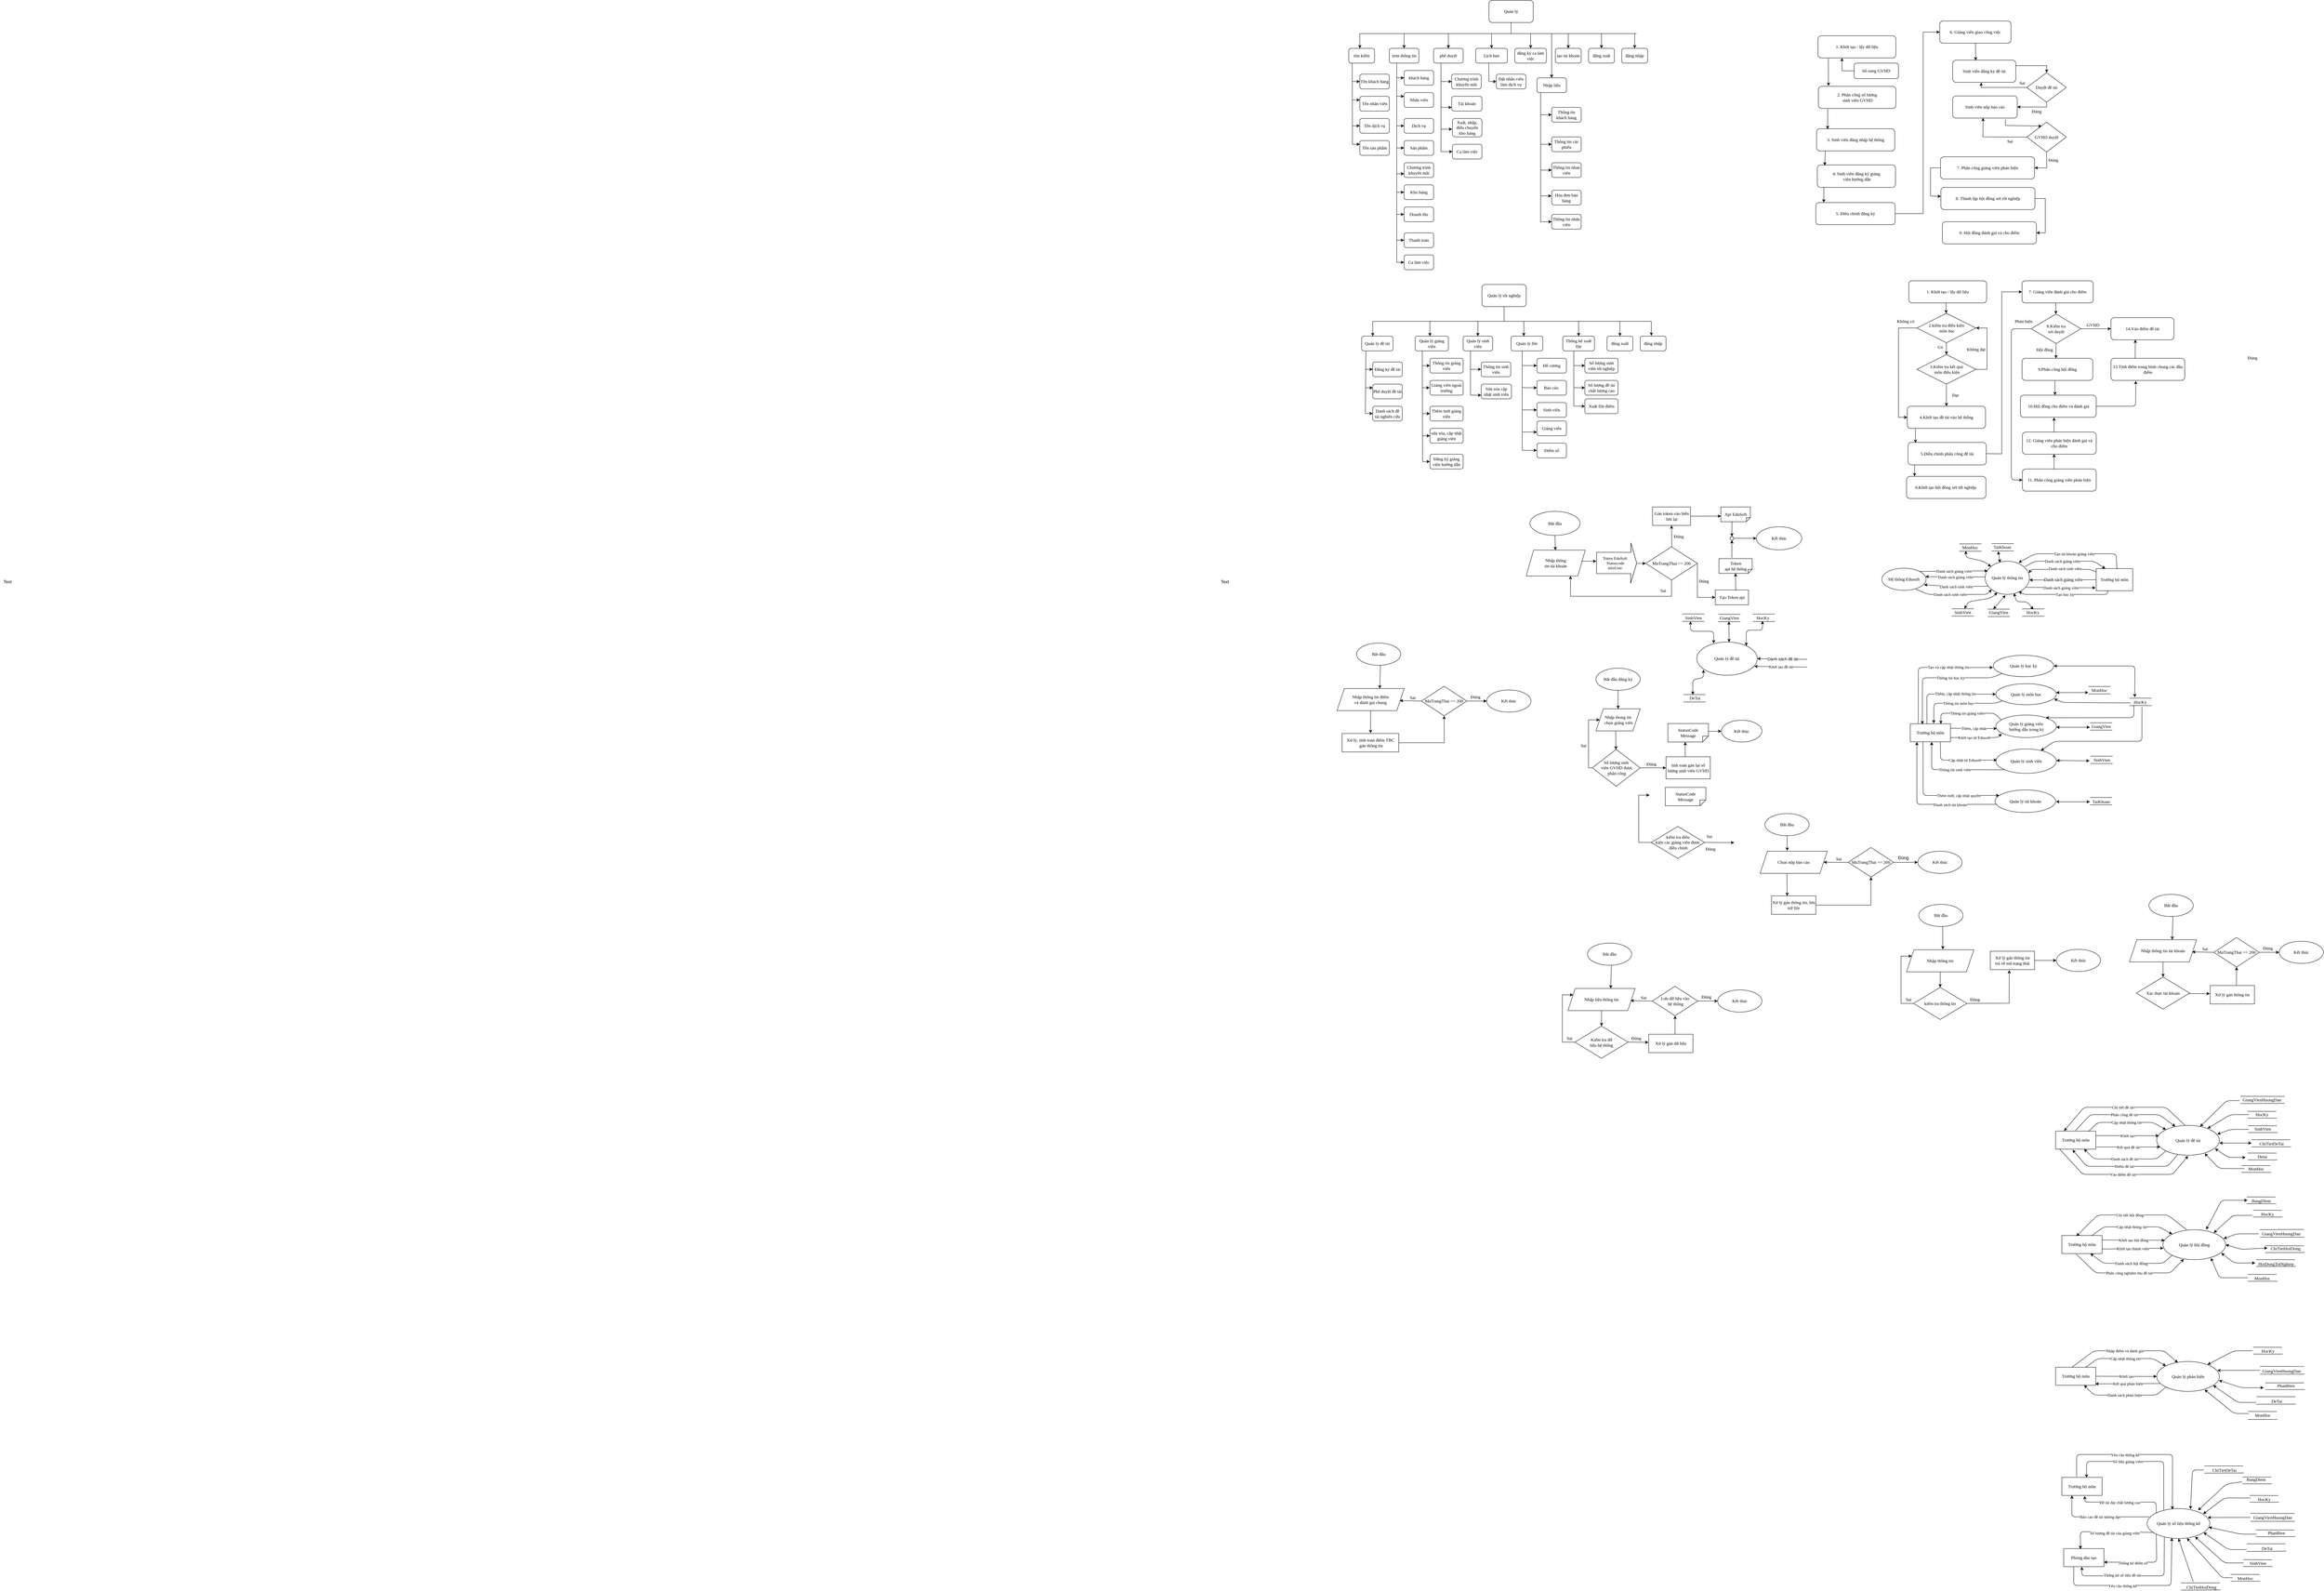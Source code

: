 <mxfile version="14.8.0" type="github">
  <diagram id="z-KDvzGFbSrlj_xUQ9Ki" name="Page-1">
    <mxGraphModel dx="7534" dy="515" grid="0" gridSize="10" guides="1" tooltips="1" connect="1" arrows="1" fold="1" page="1" pageScale="1" pageWidth="3300" pageHeight="4681" math="0" shadow="0">
      <root>
        <mxCell id="0" />
        <mxCell id="1" parent="0" />
        <mxCell id="95K2ZgqMUbVesxknpvKI-1" value="Quản lý" style="rounded=1;whiteSpace=wrap;html=1;fontFamily=Times New Roman;" parent="1" vertex="1">
          <mxGeometry x="390" y="30" width="120" height="60" as="geometry" />
        </mxCell>
        <mxCell id="95K2ZgqMUbVesxknpvKI-4" value="" style="endArrow=none;html=1;fontFamily=Times New Roman;" parent="1" edge="1">
          <mxGeometry width="50" height="50" relative="1" as="geometry">
            <mxPoint x="40" y="120" as="sourcePoint" />
            <mxPoint x="790" y="120" as="targetPoint" />
          </mxGeometry>
        </mxCell>
        <mxCell id="95K2ZgqMUbVesxknpvKI-5" value="" style="endArrow=none;html=1;entryX=0.5;entryY=1;entryDx=0;entryDy=0;fontFamily=Times New Roman;" parent="1" target="95K2ZgqMUbVesxknpvKI-1" edge="1">
          <mxGeometry width="50" height="50" relative="1" as="geometry">
            <mxPoint x="450" y="120" as="sourcePoint" />
            <mxPoint x="440" y="160" as="targetPoint" />
          </mxGeometry>
        </mxCell>
        <mxCell id="95K2ZgqMUbVesxknpvKI-6" value="" style="endArrow=classic;html=1;fontFamily=Times New Roman;" parent="1" edge="1">
          <mxGeometry width="50" height="50" relative="1" as="geometry">
            <mxPoint x="40" y="120" as="sourcePoint" />
            <mxPoint x="40" y="160" as="targetPoint" />
          </mxGeometry>
        </mxCell>
        <mxCell id="95K2ZgqMUbVesxknpvKI-7" value="đăng nhập" style="rounded=1;whiteSpace=wrap;html=1;fontFamily=Times New Roman;" parent="1" vertex="1">
          <mxGeometry x="750" y="160" width="70" height="40" as="geometry" />
        </mxCell>
        <mxCell id="95K2ZgqMUbVesxknpvKI-8" value="tạo tài khoản" style="rounded=1;whiteSpace=wrap;html=1;fontFamily=Times New Roman;" parent="1" vertex="1">
          <mxGeometry x="570" y="160" width="70" height="40" as="geometry" />
        </mxCell>
        <mxCell id="95K2ZgqMUbVesxknpvKI-9" value="đăng xuất" style="rounded=1;whiteSpace=wrap;html=1;fontFamily=Times New Roman;" parent="1" vertex="1">
          <mxGeometry x="660" y="160" width="70" height="40" as="geometry" />
        </mxCell>
        <mxCell id="95K2ZgqMUbVesxknpvKI-10" value="" style="endArrow=classic;html=1;entryX=0.5;entryY=0;entryDx=0;entryDy=0;fontFamily=Times New Roman;" parent="1" target="95K2ZgqMUbVesxknpvKI-7" edge="1">
          <mxGeometry width="50" height="50" relative="1" as="geometry">
            <mxPoint x="785" y="120" as="sourcePoint" />
            <mxPoint x="350" y="210" as="targetPoint" />
            <Array as="points" />
          </mxGeometry>
        </mxCell>
        <mxCell id="95K2ZgqMUbVesxknpvKI-11" value="" style="endArrow=classic;html=1;entryX=0.5;entryY=0;entryDx=0;entryDy=0;fontFamily=Times New Roman;" parent="1" target="95K2ZgqMUbVesxknpvKI-9" edge="1">
          <mxGeometry width="50" height="50" relative="1" as="geometry">
            <mxPoint x="695" y="120" as="sourcePoint" />
            <mxPoint x="795" y="170" as="targetPoint" />
            <Array as="points" />
          </mxGeometry>
        </mxCell>
        <mxCell id="95K2ZgqMUbVesxknpvKI-12" value="" style="endArrow=classic;html=1;entryX=0.5;entryY=0;entryDx=0;entryDy=0;fontFamily=Times New Roman;" parent="1" target="95K2ZgqMUbVesxknpvKI-8" edge="1">
          <mxGeometry width="50" height="50" relative="1" as="geometry">
            <mxPoint x="605" y="120" as="sourcePoint" />
            <mxPoint x="705" y="170" as="targetPoint" />
            <Array as="points" />
          </mxGeometry>
        </mxCell>
        <mxCell id="95K2ZgqMUbVesxknpvKI-13" value="tìm kiếm" style="rounded=1;whiteSpace=wrap;html=1;fontFamily=Times New Roman;" parent="1" vertex="1">
          <mxGeometry x="10" y="160" width="70" height="40" as="geometry" />
        </mxCell>
        <mxCell id="95K2ZgqMUbVesxknpvKI-14" value="xem thông tin" style="rounded=1;whiteSpace=wrap;html=1;fontFamily=Times New Roman;" parent="1" vertex="1">
          <mxGeometry x="120" y="160" width="80" height="40" as="geometry" />
        </mxCell>
        <mxCell id="95K2ZgqMUbVesxknpvKI-15" value="phê duyệt" style="rounded=1;whiteSpace=wrap;html=1;fontFamily=Times New Roman;" parent="1" vertex="1">
          <mxGeometry x="240" y="160" width="80" height="40" as="geometry" />
        </mxCell>
        <mxCell id="95K2ZgqMUbVesxknpvKI-16" value="Lịch hẹn" style="rounded=1;whiteSpace=wrap;html=1;fontFamily=Times New Roman;" parent="1" vertex="1">
          <mxGeometry x="354" y="160" width="86" height="40" as="geometry" />
        </mxCell>
        <mxCell id="95K2ZgqMUbVesxknpvKI-17" value="đăng ký ca làm việc" style="rounded=1;whiteSpace=wrap;html=1;fontFamily=Times New Roman;" parent="1" vertex="1">
          <mxGeometry x="460" y="160" width="86" height="40" as="geometry" />
        </mxCell>
        <mxCell id="95K2ZgqMUbVesxknpvKI-18" value="" style="endArrow=classic;html=1;entryX=0.5;entryY=0;entryDx=0;entryDy=0;fontFamily=Times New Roman;" parent="1" target="95K2ZgqMUbVesxknpvKI-14" edge="1">
          <mxGeometry width="50" height="50" relative="1" as="geometry">
            <mxPoint x="160" y="120" as="sourcePoint" />
            <mxPoint x="430" y="150" as="targetPoint" />
          </mxGeometry>
        </mxCell>
        <mxCell id="95K2ZgqMUbVesxknpvKI-19" value="" style="endArrow=classic;html=1;entryX=0.5;entryY=0;entryDx=0;entryDy=0;fontFamily=Times New Roman;" parent="1" target="95K2ZgqMUbVesxknpvKI-15" edge="1">
          <mxGeometry width="50" height="50" relative="1" as="geometry">
            <mxPoint x="280" y="120" as="sourcePoint" />
            <mxPoint x="170" y="170" as="targetPoint" />
          </mxGeometry>
        </mxCell>
        <mxCell id="95K2ZgqMUbVesxknpvKI-20" value="" style="endArrow=classic;html=1;fontFamily=Times New Roman;" parent="1" edge="1">
          <mxGeometry width="50" height="50" relative="1" as="geometry">
            <mxPoint x="397" y="120" as="sourcePoint" />
            <mxPoint x="397" y="160" as="targetPoint" />
          </mxGeometry>
        </mxCell>
        <mxCell id="95K2ZgqMUbVesxknpvKI-21" value="" style="endArrow=classic;html=1;entryX=0.5;entryY=0;entryDx=0;entryDy=0;fontFamily=Times New Roman;" parent="1" target="95K2ZgqMUbVesxknpvKI-17" edge="1">
          <mxGeometry width="50" height="50" relative="1" as="geometry">
            <mxPoint x="503" y="120" as="sourcePoint" />
            <mxPoint x="190" y="190" as="targetPoint" />
          </mxGeometry>
        </mxCell>
        <mxCell id="95K2ZgqMUbVesxknpvKI-22" value="Tên khách hàng" style="rounded=1;whiteSpace=wrap;html=1;fontFamily=Times New Roman;" parent="1" vertex="1">
          <mxGeometry x="40" y="230" width="80" height="40" as="geometry" />
        </mxCell>
        <mxCell id="95K2ZgqMUbVesxknpvKI-23" value="Tên nhân viên" style="rounded=1;whiteSpace=wrap;html=1;fontFamily=Times New Roman;" parent="1" vertex="1">
          <mxGeometry x="40" y="290" width="80" height="40" as="geometry" />
        </mxCell>
        <mxCell id="95K2ZgqMUbVesxknpvKI-24" value="Tên dịch vụ" style="rounded=1;whiteSpace=wrap;html=1;fontFamily=Times New Roman;" parent="1" vertex="1">
          <mxGeometry x="40" y="350" width="80" height="40" as="geometry" />
        </mxCell>
        <mxCell id="95K2ZgqMUbVesxknpvKI-25" value="Tên sản phẩm" style="rounded=1;whiteSpace=wrap;html=1;fontFamily=Times New Roman;" parent="1" vertex="1">
          <mxGeometry x="40" y="410" width="80" height="40" as="geometry" />
        </mxCell>
        <mxCell id="95K2ZgqMUbVesxknpvKI-29" value="" style="endArrow=none;html=1;exitX=0.134;exitY=1.013;exitDx=0;exitDy=0;exitPerimeter=0;fontFamily=Times New Roman;" parent="1" source="95K2ZgqMUbVesxknpvKI-13" edge="1">
          <mxGeometry width="50" height="50" relative="1" as="geometry">
            <mxPoint x="10" y="201" as="sourcePoint" />
            <mxPoint x="20" y="420" as="targetPoint" />
          </mxGeometry>
        </mxCell>
        <mxCell id="95K2ZgqMUbVesxknpvKI-32" value="" style="endArrow=classic;html=1;entryX=0;entryY=0.25;entryDx=0;entryDy=0;fontFamily=Times New Roman;" parent="1" target="95K2ZgqMUbVesxknpvKI-25" edge="1">
          <mxGeometry width="50" height="50" relative="1" as="geometry">
            <mxPoint x="20" y="420" as="sourcePoint" />
            <mxPoint x="430" y="350" as="targetPoint" />
          </mxGeometry>
        </mxCell>
        <mxCell id="95K2ZgqMUbVesxknpvKI-33" value="" style="endArrow=classic;html=1;entryX=0;entryY=0.5;entryDx=0;entryDy=0;fontFamily=Times New Roman;" parent="1" target="95K2ZgqMUbVesxknpvKI-24" edge="1">
          <mxGeometry width="50" height="50" relative="1" as="geometry">
            <mxPoint x="20" y="370" as="sourcePoint" />
            <mxPoint x="50" y="430" as="targetPoint" />
          </mxGeometry>
        </mxCell>
        <mxCell id="95K2ZgqMUbVesxknpvKI-34" value="" style="endArrow=classic;html=1;entryX=0;entryY=0.25;entryDx=0;entryDy=0;fontFamily=Times New Roman;" parent="1" target="95K2ZgqMUbVesxknpvKI-23" edge="1">
          <mxGeometry width="50" height="50" relative="1" as="geometry">
            <mxPoint x="20" y="300" as="sourcePoint" />
            <mxPoint x="60" y="440" as="targetPoint" />
          </mxGeometry>
        </mxCell>
        <mxCell id="95K2ZgqMUbVesxknpvKI-35" value="" style="endArrow=classic;html=1;entryX=0;entryY=0.5;entryDx=0;entryDy=0;fontFamily=Times New Roman;" parent="1" target="95K2ZgqMUbVesxknpvKI-22" edge="1">
          <mxGeometry width="50" height="50" relative="1" as="geometry">
            <mxPoint x="20" y="250" as="sourcePoint" />
            <mxPoint x="50" y="310" as="targetPoint" />
          </mxGeometry>
        </mxCell>
        <mxCell id="95K2ZgqMUbVesxknpvKI-36" value="Tài khoản" style="rounded=1;whiteSpace=wrap;html=1;fontFamily=Times New Roman;" parent="1" vertex="1">
          <mxGeometry x="289" y="290" width="82" height="40" as="geometry" />
        </mxCell>
        <mxCell id="95K2ZgqMUbVesxknpvKI-37" value="khách hàng" style="rounded=1;whiteSpace=wrap;html=1;fontFamily=Times New Roman;" parent="1" vertex="1">
          <mxGeometry x="160" y="220" width="80" height="40" as="geometry" />
        </mxCell>
        <mxCell id="95K2ZgqMUbVesxknpvKI-38" value="Nhân viên" style="rounded=1;whiteSpace=wrap;html=1;fontFamily=Times New Roman;" parent="1" vertex="1">
          <mxGeometry x="160" y="280" width="80" height="40" as="geometry" />
        </mxCell>
        <mxCell id="95K2ZgqMUbVesxknpvKI-39" value="Dịch vụ" style="rounded=1;whiteSpace=wrap;html=1;fontFamily=Times New Roman;" parent="1" vertex="1">
          <mxGeometry x="160" y="350" width="80" height="40" as="geometry" />
        </mxCell>
        <mxCell id="95K2ZgqMUbVesxknpvKI-40" value="Sản phẩm" style="rounded=1;whiteSpace=wrap;html=1;fontFamily=Times New Roman;" parent="1" vertex="1">
          <mxGeometry x="160" y="410" width="80" height="40" as="geometry" />
        </mxCell>
        <mxCell id="95K2ZgqMUbVesxknpvKI-41" value="Chương trình khuyến mãi" style="rounded=1;whiteSpace=wrap;html=1;fontFamily=Times New Roman;" parent="1" vertex="1">
          <mxGeometry x="160" y="470" width="80" height="40" as="geometry" />
        </mxCell>
        <mxCell id="95K2ZgqMUbVesxknpvKI-42" value="Kho hàng" style="rounded=1;whiteSpace=wrap;html=1;fontFamily=Times New Roman;" parent="1" vertex="1">
          <mxGeometry x="160" y="530" width="80" height="40" as="geometry" />
        </mxCell>
        <mxCell id="95K2ZgqMUbVesxknpvKI-43" value="Doanh thu" style="rounded=1;whiteSpace=wrap;html=1;fontFamily=Times New Roman;" parent="1" vertex="1">
          <mxGeometry x="160" y="590" width="80" height="40" as="geometry" />
        </mxCell>
        <mxCell id="95K2ZgqMUbVesxknpvKI-44" value="Thanh toán" style="rounded=1;whiteSpace=wrap;html=1;fontFamily=Times New Roman;" parent="1" vertex="1">
          <mxGeometry x="160" y="660" width="80" height="40" as="geometry" />
        </mxCell>
        <mxCell id="95K2ZgqMUbVesxknpvKI-45" value="Chương trình khuyến mãi" style="rounded=1;whiteSpace=wrap;html=1;fontFamily=Times New Roman;" parent="1" vertex="1">
          <mxGeometry x="289" y="230" width="80" height="40" as="geometry" />
        </mxCell>
        <mxCell id="95K2ZgqMUbVesxknpvKI-46" value="Xuất, nhập,&lt;br&gt;điều chuyển kho hàng" style="rounded=1;whiteSpace=wrap;html=1;fontFamily=Times New Roman;" parent="1" vertex="1">
          <mxGeometry x="291" y="350" width="80" height="50" as="geometry" />
        </mxCell>
        <mxCell id="95K2ZgqMUbVesxknpvKI-47" value="Ca làm việc" style="rounded=1;whiteSpace=wrap;html=1;fontFamily=Times New Roman;" parent="1" vertex="1">
          <mxGeometry x="160" y="720" width="80" height="40" as="geometry" />
        </mxCell>
        <mxCell id="95K2ZgqMUbVesxknpvKI-48" value="Ca làm việc" style="rounded=1;whiteSpace=wrap;html=1;fontFamily=Times New Roman;" parent="1" vertex="1">
          <mxGeometry x="291" y="420" width="80" height="40" as="geometry" />
        </mxCell>
        <mxCell id="95K2ZgqMUbVesxknpvKI-49" value="Đặt nhân viên làm dịch vụ" style="rounded=1;whiteSpace=wrap;html=1;fontFamily=Times New Roman;" parent="1" vertex="1">
          <mxGeometry x="410" y="230" width="80" height="40" as="geometry" />
        </mxCell>
        <mxCell id="95K2ZgqMUbVesxknpvKI-51" value="" style="endArrow=none;html=1;exitX=0.25;exitY=1;exitDx=0;exitDy=0;fontFamily=Times New Roman;" parent="1" source="95K2ZgqMUbVesxknpvKI-14" edge="1">
          <mxGeometry width="50" height="50" relative="1" as="geometry">
            <mxPoint x="400" y="300" as="sourcePoint" />
            <mxPoint x="140" y="740" as="targetPoint" />
          </mxGeometry>
        </mxCell>
        <mxCell id="95K2ZgqMUbVesxknpvKI-52" value="" style="endArrow=classic;html=1;entryX=0;entryY=0.5;entryDx=0;entryDy=0;fontFamily=Times New Roman;" parent="1" target="95K2ZgqMUbVesxknpvKI-47" edge="1">
          <mxGeometry width="50" height="50" relative="1" as="geometry">
            <mxPoint x="140" y="740" as="sourcePoint" />
            <mxPoint x="450" y="580" as="targetPoint" />
          </mxGeometry>
        </mxCell>
        <mxCell id="95K2ZgqMUbVesxknpvKI-53" value="" style="endArrow=classic;html=1;entryX=0;entryY=0.5;entryDx=0;entryDy=0;fontFamily=Times New Roman;" parent="1" target="95K2ZgqMUbVesxknpvKI-44" edge="1">
          <mxGeometry width="50" height="50" relative="1" as="geometry">
            <mxPoint x="140" y="680" as="sourcePoint" />
            <mxPoint x="170" y="750" as="targetPoint" />
          </mxGeometry>
        </mxCell>
        <mxCell id="95K2ZgqMUbVesxknpvKI-54" value="" style="endArrow=classic;html=1;entryX=0;entryY=0.5;entryDx=0;entryDy=0;fontFamily=Times New Roman;" parent="1" target="95K2ZgqMUbVesxknpvKI-43" edge="1">
          <mxGeometry width="50" height="50" relative="1" as="geometry">
            <mxPoint x="140" y="610" as="sourcePoint" />
            <mxPoint x="170" y="690" as="targetPoint" />
          </mxGeometry>
        </mxCell>
        <mxCell id="95K2ZgqMUbVesxknpvKI-55" value="" style="endArrow=classic;html=1;fontFamily=Times New Roman;" parent="1" target="95K2ZgqMUbVesxknpvKI-42" edge="1">
          <mxGeometry width="50" height="50" relative="1" as="geometry">
            <mxPoint x="140" y="550" as="sourcePoint" />
            <mxPoint x="170" y="620" as="targetPoint" />
          </mxGeometry>
        </mxCell>
        <mxCell id="95K2ZgqMUbVesxknpvKI-56" value="" style="endArrow=classic;html=1;entryX=0;entryY=0.75;entryDx=0;entryDy=0;fontFamily=Times New Roman;" parent="1" target="95K2ZgqMUbVesxknpvKI-41" edge="1">
          <mxGeometry width="50" height="50" relative="1" as="geometry">
            <mxPoint x="140" y="500" as="sourcePoint" />
            <mxPoint x="180" y="630" as="targetPoint" />
          </mxGeometry>
        </mxCell>
        <mxCell id="95K2ZgqMUbVesxknpvKI-57" value="" style="endArrow=classic;html=1;entryX=0;entryY=0.5;entryDx=0;entryDy=0;fontFamily=Times New Roman;" parent="1" target="95K2ZgqMUbVesxknpvKI-40" edge="1">
          <mxGeometry width="50" height="50" relative="1" as="geometry">
            <mxPoint x="140" y="430" as="sourcePoint" />
            <mxPoint x="170" y="510" as="targetPoint" />
          </mxGeometry>
        </mxCell>
        <mxCell id="95K2ZgqMUbVesxknpvKI-58" value="" style="endArrow=classic;html=1;fontFamily=Times New Roman;" parent="1" target="95K2ZgqMUbVesxknpvKI-39" edge="1">
          <mxGeometry width="50" height="50" relative="1" as="geometry">
            <mxPoint x="140" y="370" as="sourcePoint" />
            <mxPoint x="180" y="520" as="targetPoint" />
          </mxGeometry>
        </mxCell>
        <mxCell id="95K2ZgqMUbVesxknpvKI-59" value="" style="endArrow=classic;html=1;entryX=0;entryY=0.25;entryDx=0;entryDy=0;fontFamily=Times New Roman;" parent="1" target="95K2ZgqMUbVesxknpvKI-38" edge="1">
          <mxGeometry width="50" height="50" relative="1" as="geometry">
            <mxPoint x="140" y="290" as="sourcePoint" />
            <mxPoint x="190" y="530" as="targetPoint" />
          </mxGeometry>
        </mxCell>
        <mxCell id="95K2ZgqMUbVesxknpvKI-60" value="" style="endArrow=classic;html=1;entryX=0;entryY=0.5;entryDx=0;entryDy=0;fontFamily=Times New Roman;" parent="1" target="95K2ZgqMUbVesxknpvKI-37" edge="1">
          <mxGeometry width="50" height="50" relative="1" as="geometry">
            <mxPoint x="140" y="240" as="sourcePoint" />
            <mxPoint x="200" y="540" as="targetPoint" />
          </mxGeometry>
        </mxCell>
        <mxCell id="95K2ZgqMUbVesxknpvKI-61" value="" style="endArrow=none;html=1;exitX=0.25;exitY=1;exitDx=0;exitDy=0;fontFamily=Times New Roman;" parent="1" source="95K2ZgqMUbVesxknpvKI-15" edge="1">
          <mxGeometry width="50" height="50" relative="1" as="geometry">
            <mxPoint x="400" y="320" as="sourcePoint" />
            <mxPoint x="260" y="440" as="targetPoint" />
          </mxGeometry>
        </mxCell>
        <mxCell id="95K2ZgqMUbVesxknpvKI-62" value="" style="endArrow=classic;html=1;fontFamily=Times New Roman;" parent="1" target="95K2ZgqMUbVesxknpvKI-48" edge="1">
          <mxGeometry width="50" height="50" relative="1" as="geometry">
            <mxPoint x="260" y="440" as="sourcePoint" />
            <mxPoint x="450" y="270" as="targetPoint" />
          </mxGeometry>
        </mxCell>
        <mxCell id="95K2ZgqMUbVesxknpvKI-63" value="" style="endArrow=classic;html=1;entryX=-0.009;entryY=0.579;entryDx=0;entryDy=0;entryPerimeter=0;fontFamily=Times New Roman;" parent="1" target="95K2ZgqMUbVesxknpvKI-46" edge="1">
          <mxGeometry width="50" height="50" relative="1" as="geometry">
            <mxPoint x="260" y="379" as="sourcePoint" />
            <mxPoint x="301" y="450" as="targetPoint" />
          </mxGeometry>
        </mxCell>
        <mxCell id="95K2ZgqMUbVesxknpvKI-64" value="" style="endArrow=classic;html=1;entryX=0;entryY=0.75;entryDx=0;entryDy=0;fontFamily=Times New Roman;" parent="1" target="95K2ZgqMUbVesxknpvKI-36" edge="1">
          <mxGeometry width="50" height="50" relative="1" as="geometry">
            <mxPoint x="260" y="320" as="sourcePoint" />
            <mxPoint x="311" y="460" as="targetPoint" />
          </mxGeometry>
        </mxCell>
        <mxCell id="95K2ZgqMUbVesxknpvKI-65" value="" style="endArrow=classic;html=1;fontFamily=Times New Roman;" parent="1" target="95K2ZgqMUbVesxknpvKI-45" edge="1">
          <mxGeometry width="50" height="50" relative="1" as="geometry">
            <mxPoint x="260" y="250" as="sourcePoint" />
            <mxPoint x="299" y="330" as="targetPoint" />
          </mxGeometry>
        </mxCell>
        <mxCell id="95K2ZgqMUbVesxknpvKI-66" value="" style="endArrow=classic;html=1;entryX=0;entryY=0.5;entryDx=0;entryDy=0;fontFamily=Times New Roman;" parent="1" target="95K2ZgqMUbVesxknpvKI-49" edge="1">
          <mxGeometry width="50" height="50" relative="1" as="geometry">
            <mxPoint x="390" y="250" as="sourcePoint" />
            <mxPoint x="380" y="290" as="targetPoint" />
            <Array as="points">
              <mxPoint x="397" y="250" />
            </Array>
          </mxGeometry>
        </mxCell>
        <mxCell id="95K2ZgqMUbVesxknpvKI-67" value="" style="endArrow=none;html=1;entryX=0.411;entryY=1.007;entryDx=0;entryDy=0;entryPerimeter=0;fontFamily=Times New Roman;" parent="1" target="95K2ZgqMUbVesxknpvKI-16" edge="1">
          <mxGeometry width="50" height="50" relative="1" as="geometry">
            <mxPoint x="390" y="250" as="sourcePoint" />
            <mxPoint x="380" y="210" as="targetPoint" />
          </mxGeometry>
        </mxCell>
        <mxCell id="bsV0zSkKfUkpSQHjOfgv-1" value="Nhập liệu" style="rounded=1;whiteSpace=wrap;html=1;fontFamily=Times New Roman;" parent="1" vertex="1">
          <mxGeometry x="520" y="240" width="80" height="40" as="geometry" />
        </mxCell>
        <mxCell id="bsV0zSkKfUkpSQHjOfgv-2" value="" style="endArrow=classic;html=1;entryX=0.5;entryY=0;entryDx=0;entryDy=0;fontFamily=Times New Roman;" parent="1" target="bsV0zSkKfUkpSQHjOfgv-1" edge="1">
          <mxGeometry width="50" height="50" relative="1" as="geometry">
            <mxPoint x="560" y="120" as="sourcePoint" />
            <mxPoint x="440" y="380" as="targetPoint" />
          </mxGeometry>
        </mxCell>
        <mxCell id="bsV0zSkKfUkpSQHjOfgv-4" value="Thông tin khách hàng" style="rounded=1;whiteSpace=wrap;html=1;fontFamily=Times New Roman;" parent="1" vertex="1">
          <mxGeometry x="560" y="320" width="80" height="40" as="geometry" />
        </mxCell>
        <mxCell id="bsV0zSkKfUkpSQHjOfgv-5" value="Thông tin các phiếu" style="rounded=1;whiteSpace=wrap;html=1;fontFamily=Times New Roman;" parent="1" vertex="1">
          <mxGeometry x="560" y="400" width="80" height="40" as="geometry" />
        </mxCell>
        <mxCell id="bsV0zSkKfUkpSQHjOfgv-6" value="Hóa đơn bán hàng" style="rounded=1;whiteSpace=wrap;html=1;fontFamily=Times New Roman;" parent="1" vertex="1">
          <mxGeometry x="560" y="544.5" width="80" height="40" as="geometry" />
        </mxCell>
        <mxCell id="bsV0zSkKfUkpSQHjOfgv-7" value="Thông tin nhân viên" style="rounded=1;whiteSpace=wrap;html=1;fontFamily=Times New Roman;" parent="1" vertex="1">
          <mxGeometry x="560" y="610" width="80" height="40" as="geometry" />
        </mxCell>
        <mxCell id="bsV0zSkKfUkpSQHjOfgv-8" value="Thông tin nhan viên" style="rounded=1;whiteSpace=wrap;html=1;fontFamily=Times New Roman;" parent="1" vertex="1">
          <mxGeometry x="560" y="470" width="80" height="40" as="geometry" />
        </mxCell>
        <mxCell id="bsV0zSkKfUkpSQHjOfgv-10" value="" style="endArrow=none;html=1;fontFamily=Times New Roman;" parent="1" edge="1">
          <mxGeometry width="50" height="50" relative="1" as="geometry">
            <mxPoint x="530" y="281" as="sourcePoint" />
            <mxPoint x="530" y="630" as="targetPoint" />
          </mxGeometry>
        </mxCell>
        <mxCell id="bsV0zSkKfUkpSQHjOfgv-11" value="" style="endArrow=classic;html=1;fontFamily=Times New Roman;" parent="1" target="bsV0zSkKfUkpSQHjOfgv-7" edge="1">
          <mxGeometry width="50" height="50" relative="1" as="geometry">
            <mxPoint x="530" y="630" as="sourcePoint" />
            <mxPoint x="440" y="370" as="targetPoint" />
          </mxGeometry>
        </mxCell>
        <mxCell id="bsV0zSkKfUkpSQHjOfgv-12" value="" style="endArrow=classic;html=1;entryX=-0.008;entryY=0.388;entryDx=0;entryDy=0;entryPerimeter=0;fontFamily=Times New Roman;" parent="1" target="bsV0zSkKfUkpSQHjOfgv-6" edge="1">
          <mxGeometry width="50" height="50" relative="1" as="geometry">
            <mxPoint x="530" y="560" as="sourcePoint" />
            <mxPoint x="560" y="565" as="targetPoint" />
          </mxGeometry>
        </mxCell>
        <mxCell id="bsV0zSkKfUkpSQHjOfgv-13" value="" style="endArrow=classic;html=1;entryX=0;entryY=0.5;entryDx=0;entryDy=0;fontFamily=Times New Roman;" parent="1" target="bsV0zSkKfUkpSQHjOfgv-8" edge="1">
          <mxGeometry width="50" height="50" relative="1" as="geometry">
            <mxPoint x="530" y="490" as="sourcePoint" />
            <mxPoint x="580" y="650" as="targetPoint" />
          </mxGeometry>
        </mxCell>
        <mxCell id="bsV0zSkKfUkpSQHjOfgv-14" value="" style="endArrow=classic;html=1;entryX=0;entryY=0.5;entryDx=0;entryDy=0;fontFamily=Times New Roman;" parent="1" target="bsV0zSkKfUkpSQHjOfgv-5" edge="1">
          <mxGeometry width="50" height="50" relative="1" as="geometry">
            <mxPoint x="530" y="420" as="sourcePoint" />
            <mxPoint x="570" y="500" as="targetPoint" />
          </mxGeometry>
        </mxCell>
        <mxCell id="bsV0zSkKfUkpSQHjOfgv-15" value="" style="endArrow=classic;html=1;entryX=0;entryY=0.5;entryDx=0;entryDy=0;fontFamily=Times New Roman;" parent="1" target="bsV0zSkKfUkpSQHjOfgv-4" edge="1">
          <mxGeometry width="50" height="50" relative="1" as="geometry">
            <mxPoint x="530" y="340" as="sourcePoint" />
            <mxPoint x="570" y="430" as="targetPoint" />
          </mxGeometry>
        </mxCell>
        <mxCell id="xGEsHQhmv9ELRIdHM0-A-2" value="Quản lý tốt nghiệp" style="rounded=1;whiteSpace=wrap;html=1;fontFamily=Times New Roman;" parent="1" vertex="1">
          <mxGeometry x="371" y="800" width="120" height="60" as="geometry" />
        </mxCell>
        <mxCell id="xGEsHQhmv9ELRIdHM0-A-3" value="" style="endArrow=none;html=1;fontFamily=Times New Roman;" parent="1" edge="1">
          <mxGeometry width="50" height="50" relative="1" as="geometry">
            <mxPoint x="75" y="900" as="sourcePoint" />
            <mxPoint x="830" y="900" as="targetPoint" />
          </mxGeometry>
        </mxCell>
        <mxCell id="xGEsHQhmv9ELRIdHM0-A-4" value="" style="endArrow=none;html=1;entryX=0.5;entryY=1;entryDx=0;entryDy=0;fontFamily=Times New Roman;" parent="1" target="xGEsHQhmv9ELRIdHM0-A-2" edge="1">
          <mxGeometry width="50" height="50" relative="1" as="geometry">
            <mxPoint x="431" y="900" as="sourcePoint" />
            <mxPoint x="475" y="940" as="targetPoint" />
          </mxGeometry>
        </mxCell>
        <mxCell id="xGEsHQhmv9ELRIdHM0-A-5" value="" style="endArrow=classic;html=1;fontFamily=Times New Roman;" parent="1" edge="1">
          <mxGeometry width="50" height="50" relative="1" as="geometry">
            <mxPoint x="75" y="900" as="sourcePoint" />
            <mxPoint x="75" y="940" as="targetPoint" />
          </mxGeometry>
        </mxCell>
        <mxCell id="xGEsHQhmv9ELRIdHM0-A-6" value="đăng nhập" style="rounded=1;whiteSpace=wrap;html=1;fontFamily=Times New Roman;" parent="1" vertex="1">
          <mxGeometry x="800" y="940" width="70" height="40" as="geometry" />
        </mxCell>
        <mxCell id="xGEsHQhmv9ELRIdHM0-A-8" value="đăng xuất" style="rounded=1;whiteSpace=wrap;html=1;fontFamily=Times New Roman;" parent="1" vertex="1">
          <mxGeometry x="710" y="940" width="70" height="40" as="geometry" />
        </mxCell>
        <mxCell id="xGEsHQhmv9ELRIdHM0-A-9" value="" style="endArrow=classic;html=1;entryX=0.432;entryY=-0.026;entryDx=0;entryDy=0;entryPerimeter=0;fontFamily=Times New Roman;" parent="1" target="xGEsHQhmv9ELRIdHM0-A-6" edge="1">
          <mxGeometry width="50" height="50" relative="1" as="geometry">
            <mxPoint x="830" y="900" as="sourcePoint" />
            <mxPoint x="385" y="990" as="targetPoint" />
            <Array as="points" />
          </mxGeometry>
        </mxCell>
        <mxCell id="xGEsHQhmv9ELRIdHM0-A-10" value="" style="endArrow=classic;html=1;entryX=0.5;entryY=0;entryDx=0;entryDy=0;fontFamily=Times New Roman;" parent="1" target="xGEsHQhmv9ELRIdHM0-A-8" edge="1">
          <mxGeometry width="50" height="50" relative="1" as="geometry">
            <mxPoint x="745" y="900" as="sourcePoint" />
            <mxPoint x="830" y="950" as="targetPoint" />
            <Array as="points" />
          </mxGeometry>
        </mxCell>
        <mxCell id="xGEsHQhmv9ELRIdHM0-A-12" value="Quản lý đề tài" style="rounded=1;whiteSpace=wrap;html=1;fontFamily=Times New Roman;" parent="1" vertex="1">
          <mxGeometry x="45" y="940" width="85" height="40" as="geometry" />
        </mxCell>
        <mxCell id="xGEsHQhmv9ELRIdHM0-A-13" value="Quản lý giảng viên" style="rounded=1;whiteSpace=wrap;html=1;fontFamily=Times New Roman;" parent="1" vertex="1">
          <mxGeometry x="190" y="940" width="90" height="40" as="geometry" />
        </mxCell>
        <mxCell id="xGEsHQhmv9ELRIdHM0-A-14" value="Quản lý sinh viên" style="rounded=1;whiteSpace=wrap;html=1;fontFamily=Times New Roman;" parent="1" vertex="1">
          <mxGeometry x="320" y="940" width="80" height="40" as="geometry" />
        </mxCell>
        <mxCell id="xGEsHQhmv9ELRIdHM0-A-15" value="Quản lý file" style="rounded=1;whiteSpace=wrap;html=1;fontFamily=Times New Roman;" parent="1" vertex="1">
          <mxGeometry x="450" y="940" width="86" height="40" as="geometry" />
        </mxCell>
        <mxCell id="xGEsHQhmv9ELRIdHM0-A-16" value="Thống kê xuất file" style="rounded=1;whiteSpace=wrap;html=1;fontFamily=Times New Roman;" parent="1" vertex="1">
          <mxGeometry x="590" y="940" width="86" height="40" as="geometry" />
        </mxCell>
        <mxCell id="xGEsHQhmv9ELRIdHM0-A-17" value="" style="endArrow=classic;html=1;entryX=0.444;entryY=0;entryDx=0;entryDy=0;entryPerimeter=0;fontFamily=Times New Roman;" parent="1" target="xGEsHQhmv9ELRIdHM0-A-13" edge="1">
          <mxGeometry width="50" height="50" relative="1" as="geometry">
            <mxPoint x="230" y="900" as="sourcePoint" />
            <mxPoint x="500" y="930" as="targetPoint" />
          </mxGeometry>
        </mxCell>
        <mxCell id="xGEsHQhmv9ELRIdHM0-A-18" value="" style="endArrow=classic;html=1;entryX=0.5;entryY=0;entryDx=0;entryDy=0;fontFamily=Times New Roman;" parent="1" target="xGEsHQhmv9ELRIdHM0-A-14" edge="1">
          <mxGeometry width="50" height="50" relative="1" as="geometry">
            <mxPoint x="360" y="900" as="sourcePoint" />
            <mxPoint x="250" y="950" as="targetPoint" />
          </mxGeometry>
        </mxCell>
        <mxCell id="xGEsHQhmv9ELRIdHM0-A-19" value="" style="endArrow=classic;html=1;fontFamily=Times New Roman;" parent="1" edge="1">
          <mxGeometry width="50" height="50" relative="1" as="geometry">
            <mxPoint x="484.5" y="900" as="sourcePoint" />
            <mxPoint x="484.5" y="940" as="targetPoint" />
          </mxGeometry>
        </mxCell>
        <mxCell id="xGEsHQhmv9ELRIdHM0-A-20" value="" style="endArrow=classic;html=1;entryX=0.5;entryY=0;entryDx=0;entryDy=0;fontFamily=Times New Roman;" parent="1" target="xGEsHQhmv9ELRIdHM0-A-16" edge="1">
          <mxGeometry width="50" height="50" relative="1" as="geometry">
            <mxPoint x="633" y="900" as="sourcePoint" />
            <mxPoint x="225" y="970" as="targetPoint" />
          </mxGeometry>
        </mxCell>
        <mxCell id="xGEsHQhmv9ELRIdHM0-A-21" value="Đăng ký đề tài" style="rounded=1;whiteSpace=wrap;html=1;fontFamily=Times New Roman;" parent="1" vertex="1">
          <mxGeometry x="75" y="1010" width="80" height="40" as="geometry" />
        </mxCell>
        <mxCell id="xGEsHQhmv9ELRIdHM0-A-22" value="Phê duyệt đề tài" style="rounded=1;whiteSpace=wrap;html=1;fontFamily=Times New Roman;" parent="1" vertex="1">
          <mxGeometry x="75" y="1070" width="80" height="40" as="geometry" />
        </mxCell>
        <mxCell id="xGEsHQhmv9ELRIdHM0-A-25" value="" style="endArrow=none;html=1;exitX=0.134;exitY=1.013;exitDx=0;exitDy=0;exitPerimeter=0;fontFamily=Times New Roman;" parent="1" source="xGEsHQhmv9ELRIdHM0-A-12" edge="1">
          <mxGeometry width="50" height="50" relative="1" as="geometry">
            <mxPoint x="45" y="981" as="sourcePoint" />
            <mxPoint x="55" y="1150" as="targetPoint" />
          </mxGeometry>
        </mxCell>
        <mxCell id="xGEsHQhmv9ELRIdHM0-A-28" value="" style="endArrow=classic;html=1;entryX=0;entryY=0.25;entryDx=0;entryDy=0;fontFamily=Times New Roman;" parent="1" target="xGEsHQhmv9ELRIdHM0-A-22" edge="1">
          <mxGeometry width="50" height="50" relative="1" as="geometry">
            <mxPoint x="55" y="1080" as="sourcePoint" />
            <mxPoint x="95" y="1220" as="targetPoint" />
          </mxGeometry>
        </mxCell>
        <mxCell id="xGEsHQhmv9ELRIdHM0-A-29" value="" style="endArrow=classic;html=1;entryX=0;entryY=0.5;entryDx=0;entryDy=0;fontFamily=Times New Roman;" parent="1" target="xGEsHQhmv9ELRIdHM0-A-21" edge="1">
          <mxGeometry width="50" height="50" relative="1" as="geometry">
            <mxPoint x="55" y="1030" as="sourcePoint" />
            <mxPoint x="85" y="1090" as="targetPoint" />
          </mxGeometry>
        </mxCell>
        <mxCell id="xGEsHQhmv9ELRIdHM0-A-30" value="Sửa xóa cập nhật sinh viên" style="rounded=1;whiteSpace=wrap;html=1;fontFamily=Times New Roman;" parent="1" vertex="1">
          <mxGeometry x="369" y="1070" width="82" height="40" as="geometry" />
        </mxCell>
        <mxCell id="xGEsHQhmv9ELRIdHM0-A-31" value="Thông tin giảng viên" style="rounded=1;whiteSpace=wrap;html=1;fontFamily=Times New Roman;" parent="1" vertex="1">
          <mxGeometry x="230" y="1000" width="90" height="40" as="geometry" />
        </mxCell>
        <mxCell id="xGEsHQhmv9ELRIdHM0-A-32" value="Giảng viên ngoài trường" style="rounded=1;whiteSpace=wrap;html=1;fontFamily=Times New Roman;" parent="1" vertex="1">
          <mxGeometry x="230" y="1060" width="90" height="40" as="geometry" />
        </mxCell>
        <mxCell id="xGEsHQhmv9ELRIdHM0-A-33" value="Thêm mới giảng viên" style="rounded=1;whiteSpace=wrap;html=1;fontFamily=Times New Roman;" parent="1" vertex="1">
          <mxGeometry x="230" y="1130" width="90" height="40" as="geometry" />
        </mxCell>
        <mxCell id="xGEsHQhmv9ELRIdHM0-A-34" value="sửa xóa, cập nhật giảng viên" style="rounded=1;whiteSpace=wrap;html=1;fontFamily=Times New Roman;" parent="1" vertex="1">
          <mxGeometry x="230" y="1190" width="90" height="40" as="geometry" />
        </mxCell>
        <mxCell id="xGEsHQhmv9ELRIdHM0-A-35" value="Đăng ký giảng viên hướng dẫn" style="rounded=1;whiteSpace=wrap;html=1;fontFamily=Times New Roman;" parent="1" vertex="1">
          <mxGeometry x="230" y="1260" width="90" height="40" as="geometry" />
        </mxCell>
        <mxCell id="xGEsHQhmv9ELRIdHM0-A-39" value="Thông tin sinh viên" style="rounded=1;whiteSpace=wrap;html=1;fontFamily=Times New Roman;" parent="1" vertex="1">
          <mxGeometry x="369" y="1010" width="80" height="40" as="geometry" />
        </mxCell>
        <mxCell id="xGEsHQhmv9ELRIdHM0-A-43" value="Đề cương" style="rounded=1;whiteSpace=wrap;html=1;fontFamily=Times New Roman;" parent="1" vertex="1">
          <mxGeometry x="520" y="1000" width="80" height="40" as="geometry" />
        </mxCell>
        <mxCell id="xGEsHQhmv9ELRIdHM0-A-44" value="" style="endArrow=none;html=1;exitX=0.214;exitY=1.012;exitDx=0;exitDy=0;exitPerimeter=0;fontFamily=Times New Roman;" parent="1" source="xGEsHQhmv9ELRIdHM0-A-13" edge="1">
          <mxGeometry width="50" height="50" relative="1" as="geometry">
            <mxPoint x="470" y="1080" as="sourcePoint" />
            <mxPoint x="210" y="1280" as="targetPoint" />
          </mxGeometry>
        </mxCell>
        <mxCell id="xGEsHQhmv9ELRIdHM0-A-49" value="" style="endArrow=classic;html=1;entryX=0;entryY=0.5;entryDx=0;entryDy=0;fontFamily=Times New Roman;" parent="1" target="xGEsHQhmv9ELRIdHM0-A-35" edge="1">
          <mxGeometry width="50" height="50" relative="1" as="geometry">
            <mxPoint x="210" y="1280" as="sourcePoint" />
            <mxPoint x="250" y="1410" as="targetPoint" />
          </mxGeometry>
        </mxCell>
        <mxCell id="xGEsHQhmv9ELRIdHM0-A-50" value="" style="endArrow=classic;html=1;entryX=0;entryY=0.5;entryDx=0;entryDy=0;fontFamily=Times New Roman;" parent="1" target="xGEsHQhmv9ELRIdHM0-A-34" edge="1">
          <mxGeometry width="50" height="50" relative="1" as="geometry">
            <mxPoint x="210" y="1210" as="sourcePoint" />
            <mxPoint x="240" y="1290" as="targetPoint" />
          </mxGeometry>
        </mxCell>
        <mxCell id="xGEsHQhmv9ELRIdHM0-A-51" value="" style="endArrow=classic;html=1;fontFamily=Times New Roman;" parent="1" target="xGEsHQhmv9ELRIdHM0-A-33" edge="1">
          <mxGeometry width="50" height="50" relative="1" as="geometry">
            <mxPoint x="210" y="1150" as="sourcePoint" />
            <mxPoint x="250" y="1300" as="targetPoint" />
          </mxGeometry>
        </mxCell>
        <mxCell id="xGEsHQhmv9ELRIdHM0-A-52" value="" style="endArrow=classic;html=1;fontFamily=Times New Roman;" parent="1" edge="1">
          <mxGeometry width="50" height="50" relative="1" as="geometry">
            <mxPoint x="210" y="1080" as="sourcePoint" />
            <mxPoint x="229" y="1080" as="targetPoint" />
          </mxGeometry>
        </mxCell>
        <mxCell id="xGEsHQhmv9ELRIdHM0-A-53" value="" style="endArrow=classic;html=1;entryX=0;entryY=0.5;entryDx=0;entryDy=0;fontFamily=Times New Roman;" parent="1" target="xGEsHQhmv9ELRIdHM0-A-31" edge="1">
          <mxGeometry width="50" height="50" relative="1" as="geometry">
            <mxPoint x="210" y="1020" as="sourcePoint" />
            <mxPoint x="270" y="1320" as="targetPoint" />
          </mxGeometry>
        </mxCell>
        <mxCell id="xGEsHQhmv9ELRIdHM0-A-54" value="" style="endArrow=none;html=1;exitX=0.25;exitY=1;exitDx=0;exitDy=0;fontFamily=Times New Roman;" parent="1" source="xGEsHQhmv9ELRIdHM0-A-14" edge="1">
          <mxGeometry width="50" height="50" relative="1" as="geometry">
            <mxPoint x="480" y="1100" as="sourcePoint" />
            <mxPoint x="340" y="1100" as="targetPoint" />
          </mxGeometry>
        </mxCell>
        <mxCell id="xGEsHQhmv9ELRIdHM0-A-57" value="" style="endArrow=classic;html=1;entryX=0;entryY=0.75;entryDx=0;entryDy=0;fontFamily=Times New Roman;" parent="1" target="xGEsHQhmv9ELRIdHM0-A-30" edge="1">
          <mxGeometry width="50" height="50" relative="1" as="geometry">
            <mxPoint x="340" y="1100" as="sourcePoint" />
            <mxPoint x="391" y="1240" as="targetPoint" />
          </mxGeometry>
        </mxCell>
        <mxCell id="xGEsHQhmv9ELRIdHM0-A-58" value="" style="endArrow=classic;html=1;fontFamily=Times New Roman;" parent="1" target="xGEsHQhmv9ELRIdHM0-A-39" edge="1">
          <mxGeometry width="50" height="50" relative="1" as="geometry">
            <mxPoint x="340" y="1030" as="sourcePoint" />
            <mxPoint x="379" y="1110" as="targetPoint" />
          </mxGeometry>
        </mxCell>
        <mxCell id="xGEsHQhmv9ELRIdHM0-A-60" value="" style="endArrow=none;html=1;fontFamily=Times New Roman;" parent="1" edge="1">
          <mxGeometry width="50" height="50" relative="1" as="geometry">
            <mxPoint x="480" y="1250" as="sourcePoint" />
            <mxPoint x="480" y="980" as="targetPoint" />
          </mxGeometry>
        </mxCell>
        <mxCell id="xGEsHQhmv9ELRIdHM0-A-76" value="" style="endArrow=classic;html=1;entryX=0;entryY=0.5;entryDx=0;entryDy=0;fontFamily=Times New Roman;" parent="1" target="xGEsHQhmv9ELRIdHM0-A-43" edge="1">
          <mxGeometry width="50" height="50" relative="1" as="geometry">
            <mxPoint x="481" y="1019.66" as="sourcePoint" />
            <mxPoint x="510" y="1019.66" as="targetPoint" />
          </mxGeometry>
        </mxCell>
        <mxCell id="xGEsHQhmv9ELRIdHM0-A-78" value="Báo cáo&amp;nbsp;" style="rounded=1;whiteSpace=wrap;html=1;fontFamily=Times New Roman;" parent="1" vertex="1">
          <mxGeometry x="520" y="1060" width="80" height="40" as="geometry" />
        </mxCell>
        <mxCell id="xGEsHQhmv9ELRIdHM0-A-79" value="Sinh viên" style="rounded=1;whiteSpace=wrap;html=1;fontFamily=Times New Roman;" parent="1" vertex="1">
          <mxGeometry x="520" y="1120" width="80" height="40" as="geometry" />
        </mxCell>
        <mxCell id="xGEsHQhmv9ELRIdHM0-A-80" value="Giảng viên" style="rounded=1;whiteSpace=wrap;html=1;fontFamily=Times New Roman;" parent="1" vertex="1">
          <mxGeometry x="520" y="1170" width="80" height="40" as="geometry" />
        </mxCell>
        <mxCell id="xGEsHQhmv9ELRIdHM0-A-82" value="" style="endArrow=classic;html=1;entryX=0;entryY=0.5;entryDx=0;entryDy=0;fontFamily=Times New Roman;" parent="1" target="xGEsHQhmv9ELRIdHM0-A-78" edge="1">
          <mxGeometry width="50" height="50" relative="1" as="geometry">
            <mxPoint x="481" y="1079.66" as="sourcePoint" />
            <mxPoint x="510" y="1079.66" as="targetPoint" />
          </mxGeometry>
        </mxCell>
        <mxCell id="xGEsHQhmv9ELRIdHM0-A-83" value="" style="endArrow=classic;html=1;entryX=0;entryY=0.75;entryDx=0;entryDy=0;fontFamily=Times New Roman;" parent="1" target="xGEsHQhmv9ELRIdHM0-A-80" edge="1">
          <mxGeometry width="50" height="50" relative="1" as="geometry">
            <mxPoint x="481" y="1200" as="sourcePoint" />
            <mxPoint x="510" y="1200" as="targetPoint" />
          </mxGeometry>
        </mxCell>
        <mxCell id="xGEsHQhmv9ELRIdHM0-A-84" value="" style="endArrow=classic;html=1;entryX=0;entryY=0.5;entryDx=0;entryDy=0;fontFamily=Times New Roman;" parent="1" target="xGEsHQhmv9ELRIdHM0-A-79" edge="1">
          <mxGeometry width="50" height="50" relative="1" as="geometry">
            <mxPoint x="481" y="1140" as="sourcePoint" />
            <mxPoint x="520" y="1135" as="targetPoint" />
          </mxGeometry>
        </mxCell>
        <mxCell id="xGEsHQhmv9ELRIdHM0-A-85" value="" style="endArrow=none;html=1;fontFamily=Times New Roman;" parent="1" edge="1">
          <mxGeometry width="50" height="50" relative="1" as="geometry">
            <mxPoint x="620" y="1130" as="sourcePoint" />
            <mxPoint x="620" y="980" as="targetPoint" />
          </mxGeometry>
        </mxCell>
        <mxCell id="xGEsHQhmv9ELRIdHM0-A-87" value="Số lượng sinh viên tốt nghiệp" style="rounded=1;whiteSpace=wrap;html=1;fontFamily=Times New Roman;" parent="1" vertex="1">
          <mxGeometry x="650" y="1000" width="90" height="40" as="geometry" />
        </mxCell>
        <mxCell id="xGEsHQhmv9ELRIdHM0-A-88" value="Số lượng đề tài chất lượng cao" style="rounded=1;whiteSpace=wrap;html=1;fontFamily=Times New Roman;" parent="1" vertex="1">
          <mxGeometry x="650" y="1060" width="90" height="40" as="geometry" />
        </mxCell>
        <mxCell id="xGEsHQhmv9ELRIdHM0-A-89" value="Xuất file điểm" style="rounded=1;whiteSpace=wrap;html=1;fontFamily=Times New Roman;" parent="1" vertex="1">
          <mxGeometry x="650" y="1110" width="90" height="40" as="geometry" />
        </mxCell>
        <mxCell id="xGEsHQhmv9ELRIdHM0-A-91" value="" style="endArrow=classic;html=1;fontFamily=Times New Roman;" parent="1" edge="1">
          <mxGeometry width="50" height="50" relative="1" as="geometry">
            <mxPoint x="621" y="1019.71" as="sourcePoint" />
            <mxPoint x="650" y="1020" as="targetPoint" />
          </mxGeometry>
        </mxCell>
        <mxCell id="xGEsHQhmv9ELRIdHM0-A-92" value="" style="endArrow=classic;html=1;fontFamily=Times New Roman;" parent="1" edge="1">
          <mxGeometry width="50" height="50" relative="1" as="geometry">
            <mxPoint x="621" y="1079.71" as="sourcePoint" />
            <mxPoint x="650" y="1080" as="targetPoint" />
          </mxGeometry>
        </mxCell>
        <mxCell id="xGEsHQhmv9ELRIdHM0-A-93" value="" style="endArrow=classic;html=1;fontFamily=Times New Roman;" parent="1" edge="1">
          <mxGeometry width="50" height="50" relative="1" as="geometry">
            <mxPoint x="621" y="1129.71" as="sourcePoint" />
            <mxPoint x="650" y="1130" as="targetPoint" />
          </mxGeometry>
        </mxCell>
        <mxCell id="xGEsHQhmv9ELRIdHM0-A-95" value="Danh sách đề tài nghiên cứu" style="rounded=1;whiteSpace=wrap;html=1;fontFamily=Times New Roman;" parent="1" vertex="1">
          <mxGeometry x="75" y="1130" width="80" height="40" as="geometry" />
        </mxCell>
        <mxCell id="xGEsHQhmv9ELRIdHM0-A-96" value="" style="endArrow=classic;html=1;entryX=0;entryY=0.25;entryDx=0;entryDy=0;fontFamily=Times New Roman;" parent="1" edge="1">
          <mxGeometry width="50" height="50" relative="1" as="geometry">
            <mxPoint x="55" y="1149.72" as="sourcePoint" />
            <mxPoint x="75" y="1149.72" as="targetPoint" />
          </mxGeometry>
        </mxCell>
        <mxCell id="xGEsHQhmv9ELRIdHM0-A-97" value="Điểm số" style="rounded=1;whiteSpace=wrap;html=1;fontFamily=Times New Roman;" parent="1" vertex="1">
          <mxGeometry x="520" y="1230" width="80" height="40" as="geometry" />
        </mxCell>
        <mxCell id="xGEsHQhmv9ELRIdHM0-A-98" value="" style="endArrow=classic;html=1;entryX=0;entryY=0.75;entryDx=0;entryDy=0;fontFamily=Times New Roman;" parent="1" edge="1">
          <mxGeometry width="50" height="50" relative="1" as="geometry">
            <mxPoint x="481" y="1249.55" as="sourcePoint" />
            <mxPoint x="520" y="1249.55" as="targetPoint" />
          </mxGeometry>
        </mxCell>
        <mxCell id="aajSm89H9VYnNxpPdQhZ-1" value="Bắt đầu" style="ellipse;whiteSpace=wrap;html=1;fontFamily=Times New Roman;" parent="1" vertex="1">
          <mxGeometry x="501" y="1415" width="136" height="65" as="geometry" />
        </mxCell>
        <mxCell id="aajSm89H9VYnNxpPdQhZ-3" value="Kết thúc" style="ellipse;whiteSpace=wrap;html=1;fontFamily=Times New Roman;" parent="1" vertex="1">
          <mxGeometry x="1115" y="1456.75" width="123" height="62.5" as="geometry" />
        </mxCell>
        <mxCell id="aajSm89H9VYnNxpPdQhZ-5" value="Nhập thông &lt;br&gt;tin tài khoản" style="shape=parallelogram;perimeter=parallelogramPerimeter;whiteSpace=wrap;html=1;fixedSize=1;fontFamily=Times New Roman;" parent="1" vertex="1">
          <mxGeometry x="491" y="1520" width="160" height="70" as="geometry" />
        </mxCell>
        <mxCell id="aajSm89H9VYnNxpPdQhZ-6" value="MaTrangThai == 200" style="rhombus;whiteSpace=wrap;html=1;fontFamily=Times New Roman;" parent="1" vertex="1">
          <mxGeometry x="815" y="1511" width="140" height="90" as="geometry" />
        </mxCell>
        <mxCell id="aajSm89H9VYnNxpPdQhZ-7" value="Gán token vào biến lưu lại" style="rounded=0;whiteSpace=wrap;html=1;fontFamily=Times New Roman;" parent="1" vertex="1">
          <mxGeometry x="833.5" y="1403" width="103" height="50" as="geometry" />
        </mxCell>
        <mxCell id="aajSm89H9VYnNxpPdQhZ-8" value="" style="endArrow=classic;html=1;exitX=0.5;exitY=1;exitDx=0;exitDy=0;fontFamily=Times New Roman;" parent="1" source="aajSm89H9VYnNxpPdQhZ-1" target="aajSm89H9VYnNxpPdQhZ-5" edge="1">
          <mxGeometry width="50" height="50" relative="1" as="geometry">
            <mxPoint x="441" y="1730" as="sourcePoint" />
            <mxPoint x="491" y="1680" as="targetPoint" />
          </mxGeometry>
        </mxCell>
        <mxCell id="aajSm89H9VYnNxpPdQhZ-9" value="" style="endArrow=classic;html=1;entryX=0.75;entryY=1;entryDx=0;entryDy=0;rounded=0;exitX=0.5;exitY=1;exitDx=0;exitDy=0;fontFamily=Times New Roman;" parent="1" source="aajSm89H9VYnNxpPdQhZ-6" target="aajSm89H9VYnNxpPdQhZ-5" edge="1">
          <mxGeometry width="50" height="50" relative="1" as="geometry">
            <mxPoint x="737" y="1675" as="sourcePoint" />
            <mxPoint x="555" y="1589" as="targetPoint" />
            <Array as="points">
              <mxPoint x="885" y="1645" />
              <mxPoint x="611" y="1645" />
            </Array>
          </mxGeometry>
        </mxCell>
        <mxCell id="aajSm89H9VYnNxpPdQhZ-10" value="" style="endArrow=classic;html=1;fontFamily=Times New Roman;" parent="1" edge="1">
          <mxGeometry width="50" height="50" relative="1" as="geometry">
            <mxPoint x="641" y="1550" as="sourcePoint" />
            <mxPoint x="681" y="1550" as="targetPoint" />
          </mxGeometry>
        </mxCell>
        <mxCell id="aajSm89H9VYnNxpPdQhZ-12" value="" style="endArrow=classic;html=1;entryX=0.5;entryY=1;entryDx=0;entryDy=0;fontFamily=Times New Roman;" parent="1" target="aajSm89H9VYnNxpPdQhZ-7" edge="1">
          <mxGeometry width="50" height="50" relative="1" as="geometry">
            <mxPoint x="885.5" y="1511" as="sourcePoint" />
            <mxPoint x="846.16" y="1453" as="targetPoint" />
          </mxGeometry>
        </mxCell>
        <mxCell id="aajSm89H9VYnNxpPdQhZ-16" value="Tạo Token api" style="rounded=0;whiteSpace=wrap;html=1;fontFamily=Times New Roman;" parent="1" vertex="1">
          <mxGeometry x="1003.5" y="1628" width="90" height="40" as="geometry" />
        </mxCell>
        <mxCell id="aajSm89H9VYnNxpPdQhZ-19" value="Sai" style="text;html=1;align=center;verticalAlign=middle;resizable=0;points=[];autosize=1;fontFamily=Times New Roman;" parent="1" vertex="1">
          <mxGeometry x="849" y="1621" width="25" height="18" as="geometry" />
        </mxCell>
        <mxCell id="aajSm89H9VYnNxpPdQhZ-20" value="Đúng" style="text;html=1;align=center;verticalAlign=middle;resizable=0;points=[];autosize=1;fontFamily=Times New Roman;" parent="1" vertex="1">
          <mxGeometry x="954" y="1595" width="36" height="18" as="geometry" />
        </mxCell>
        <mxCell id="aajSm89H9VYnNxpPdQhZ-23" value="" style="ellipse;whiteSpace=wrap;html=1;aspect=fixed;fontFamily=Times New Roman;" parent="1" vertex="1">
          <mxGeometry x="1043.5" y="1483" width="10" height="10" as="geometry" />
        </mxCell>
        <mxCell id="aajSm89H9VYnNxpPdQhZ-24" value="" style="endArrow=classic;html=1;exitX=0;exitY=0.5;exitDx=0;exitDy=0;entryX=0.619;entryY=0.993;entryDx=0;entryDy=0;entryPerimeter=0;fontFamily=Times New Roman;" parent="1" target="aajSm89H9VYnNxpPdQhZ-27" edge="1">
          <mxGeometry width="50" height="50" relative="1" as="geometry">
            <mxPoint x="936.5" y="1427.91" as="sourcePoint" />
            <mxPoint x="1013.5" y="1428" as="targetPoint" />
          </mxGeometry>
        </mxCell>
        <mxCell id="aajSm89H9VYnNxpPdQhZ-25" value="Token&lt;br&gt;&amp;nbsp;api hệ thống&amp;nbsp;" style="shape=note;whiteSpace=wrap;html=1;backgroundOutline=1;darkOpacity=0.05;direction=south;size=11;fontFamily=Times New Roman;" parent="1" vertex="1">
          <mxGeometry x="1013.5" y="1543" width="90" height="40" as="geometry" />
        </mxCell>
        <mxCell id="aajSm89H9VYnNxpPdQhZ-26" value="" style="endArrow=classic;html=1;entryX=0.995;entryY=0.5;entryDx=0;entryDy=0;entryPerimeter=0;exitX=0.615;exitY=0.032;exitDx=0;exitDy=0;exitPerimeter=0;fontFamily=Times New Roman;" parent="1" source="aajSm89H9VYnNxpPdQhZ-16" target="aajSm89H9VYnNxpPdQhZ-25" edge="1">
          <mxGeometry width="50" height="50" relative="1" as="geometry">
            <mxPoint x="1058.5" y="1623" as="sourcePoint" />
            <mxPoint x="1114.5" y="1563" as="targetPoint" />
          </mxGeometry>
        </mxCell>
        <mxCell id="aajSm89H9VYnNxpPdQhZ-27" value="Api EduSoft" style="shape=note;whiteSpace=wrap;html=1;backgroundOutline=1;darkOpacity=0.05;direction=south;size=11;fontFamily=Times New Roman;" parent="1" vertex="1">
          <mxGeometry x="1018.5" y="1403" width="80" height="40" as="geometry" />
        </mxCell>
        <mxCell id="aajSm89H9VYnNxpPdQhZ-28" value="" style="endArrow=classic;html=1;entryX=0.5;entryY=1;entryDx=0;entryDy=0;fontFamily=Times New Roman;" parent="1" target="aajSm89H9VYnNxpPdQhZ-23" edge="1">
          <mxGeometry width="50" height="50" relative="1" as="geometry">
            <mxPoint x="1048.5" y="1541" as="sourcePoint" />
            <mxPoint x="1044.5" y="1493" as="targetPoint" />
          </mxGeometry>
        </mxCell>
        <mxCell id="aajSm89H9VYnNxpPdQhZ-29" value="" style="endArrow=classic;html=1;entryX=0.5;entryY=0;entryDx=0;entryDy=0;exitX=0.975;exitY=0.622;exitDx=0;exitDy=0;exitPerimeter=0;fontFamily=Times New Roman;" parent="1" source="aajSm89H9VYnNxpPdQhZ-27" target="aajSm89H9VYnNxpPdQhZ-23" edge="1">
          <mxGeometry width="50" height="50" relative="1" as="geometry">
            <mxPoint x="1046.5" y="1443" as="sourcePoint" />
            <mxPoint x="1029.5" y="1483" as="targetPoint" />
          </mxGeometry>
        </mxCell>
        <mxCell id="aajSm89H9VYnNxpPdQhZ-30" value="Bắt đầu" style="ellipse;whiteSpace=wrap;html=1;fontFamily=Times New Roman;" parent="1" vertex="1">
          <mxGeometry x="31" y="1772" width="120" height="60" as="geometry" />
        </mxCell>
        <mxCell id="aajSm89H9VYnNxpPdQhZ-31" value="Bắt đầu đăng ký" style="ellipse;whiteSpace=wrap;html=1;fontFamily=Times New Roman;" parent="1" vertex="1">
          <mxGeometry x="680" y="1840" width="120" height="60" as="geometry" />
        </mxCell>
        <mxCell id="aajSm89H9VYnNxpPdQhZ-32" value="Nhập thong tin&lt;br&gt;&amp;nbsp;chọn giảng viên" style="shape=parallelogram;perimeter=parallelogramPerimeter;whiteSpace=wrap;html=1;fixedSize=1;fontFamily=Times New Roman;" parent="1" vertex="1">
          <mxGeometry x="680" y="1950" width="120" height="60" as="geometry" />
        </mxCell>
        <mxCell id="aajSm89H9VYnNxpPdQhZ-33" value="Số lượng sinh&lt;br&gt;&amp;nbsp;viên GVHD được&lt;br&gt;&amp;nbsp;phân công" style="rhombus;whiteSpace=wrap;html=1;fontFamily=Times New Roman;" parent="1" vertex="1">
          <mxGeometry x="670" y="2060" width="130" height="100" as="geometry" />
        </mxCell>
        <mxCell id="aajSm89H9VYnNxpPdQhZ-34" value="" style="endArrow=classic;html=1;exitX=0.5;exitY=1;exitDx=0;exitDy=0;fontFamily=Times New Roman;" parent="1" source="aajSm89H9VYnNxpPdQhZ-31" target="aajSm89H9VYnNxpPdQhZ-32" edge="1">
          <mxGeometry width="50" height="50" relative="1" as="geometry">
            <mxPoint x="600" y="2120" as="sourcePoint" />
            <mxPoint x="650" y="2070" as="targetPoint" />
          </mxGeometry>
        </mxCell>
        <mxCell id="aajSm89H9VYnNxpPdQhZ-35" value="" style="endArrow=classic;html=1;exitX=0.446;exitY=1.022;exitDx=0;exitDy=0;exitPerimeter=0;fontFamily=Times New Roman;" parent="1" source="aajSm89H9VYnNxpPdQhZ-32" target="aajSm89H9VYnNxpPdQhZ-33" edge="1">
          <mxGeometry width="50" height="50" relative="1" as="geometry">
            <mxPoint x="600" y="2110" as="sourcePoint" />
            <mxPoint x="650" y="2060" as="targetPoint" />
          </mxGeometry>
        </mxCell>
        <mxCell id="aajSm89H9VYnNxpPdQhZ-36" value="tính toán gán lại số lượng sinh viên GVHD" style="rounded=0;whiteSpace=wrap;html=1;fontFamily=Times New Roman;" parent="1" vertex="1">
          <mxGeometry x="870" y="2080" width="120" height="60" as="geometry" />
        </mxCell>
        <mxCell id="aajSm89H9VYnNxpPdQhZ-39" value="Đúng" style="text;html=1;align=center;verticalAlign=middle;resizable=0;points=[];autosize=1;fontFamily=Times New Roman;" parent="1" vertex="1">
          <mxGeometry x="812" y="2091" width="36" height="18" as="geometry" />
        </mxCell>
        <mxCell id="aajSm89H9VYnNxpPdQhZ-40" value="Sai" style="text;html=1;align=center;verticalAlign=middle;resizable=0;points=[];autosize=1;fontFamily=Times New Roman;" parent="1" vertex="1">
          <mxGeometry x="633" y="2041" width="25" height="18" as="geometry" />
        </mxCell>
        <mxCell id="aajSm89H9VYnNxpPdQhZ-43" value="Token EduSoft&lt;br&gt;&amp;nbsp;Statuscode&lt;br&gt;infoUser" style="shape=flexArrow;endArrow=classic;html=1;endWidth=50.449;endSize=4.983;width=57.714;fontFamily=Times New Roman;" parent="1" edge="1">
          <mxGeometry x="-0.091" width="50" height="50" relative="1" as="geometry">
            <mxPoint x="681" y="1554.71" as="sourcePoint" />
            <mxPoint x="791" y="1555" as="targetPoint" />
            <Array as="points">
              <mxPoint x="731" y="1554.71" />
            </Array>
            <mxPoint as="offset" />
          </mxGeometry>
        </mxCell>
        <mxCell id="aajSm89H9VYnNxpPdQhZ-46" value="" style="endArrow=classic;html=1;exitX=1;exitY=0.5;exitDx=0;exitDy=0;entryX=0;entryY=0.5;entryDx=0;entryDy=0;rounded=0;fontFamily=Times New Roman;" parent="1" source="aajSm89H9VYnNxpPdQhZ-6" target="aajSm89H9VYnNxpPdQhZ-16" edge="1">
          <mxGeometry width="50" height="50" relative="1" as="geometry">
            <mxPoint x="343.5" y="1503" as="sourcePoint" />
            <mxPoint x="393.5" y="1453" as="targetPoint" />
            <Array as="points">
              <mxPoint x="955" y="1648" />
            </Array>
          </mxGeometry>
        </mxCell>
        <mxCell id="aajSm89H9VYnNxpPdQhZ-47" value="" style="endArrow=classic;html=1;exitX=0;exitY=0.5;exitDx=0;exitDy=0;fontFamily=Times New Roman;" parent="1" edge="1">
          <mxGeometry width="50" height="50" relative="1" as="geometry">
            <mxPoint x="1053.5" y="1487.81" as="sourcePoint" />
            <mxPoint x="1115" y="1488" as="targetPoint" />
          </mxGeometry>
        </mxCell>
        <mxCell id="aajSm89H9VYnNxpPdQhZ-49" value="" style="endArrow=classic;html=1;exitX=1;exitY=0.5;exitDx=0;exitDy=0;fontFamily=Times New Roman;" parent="1" source="aajSm89H9VYnNxpPdQhZ-33" target="aajSm89H9VYnNxpPdQhZ-36" edge="1">
          <mxGeometry width="50" height="50" relative="1" as="geometry">
            <mxPoint x="849.96" y="2170.7" as="sourcePoint" />
            <mxPoint x="760" y="2170" as="targetPoint" />
          </mxGeometry>
        </mxCell>
        <mxCell id="aajSm89H9VYnNxpPdQhZ-50" value="" style="endArrow=classic;html=1;exitX=0;exitY=0.5;exitDx=0;exitDy=0;entryX=0;entryY=0.5;entryDx=0;entryDy=0;rounded=0;fontFamily=Times New Roman;" parent="1" source="aajSm89H9VYnNxpPdQhZ-33" target="aajSm89H9VYnNxpPdQhZ-32" edge="1">
          <mxGeometry width="50" height="50" relative="1" as="geometry">
            <mxPoint x="679.96" y="2130.7" as="sourcePoint" />
            <mxPoint x="590" y="2130" as="targetPoint" />
            <Array as="points">
              <mxPoint x="660" y="2110" />
              <mxPoint x="660" y="1980" />
            </Array>
          </mxGeometry>
        </mxCell>
        <mxCell id="aajSm89H9VYnNxpPdQhZ-51" value="StatusCode&lt;br&gt;Message" style="shape=note;whiteSpace=wrap;html=1;backgroundOutline=1;darkOpacity=0.05;direction=south;size=16;fontFamily=Times New Roman;" parent="1" vertex="1">
          <mxGeometry x="875" y="1990" width="110" height="50" as="geometry" />
        </mxCell>
        <mxCell id="aajSm89H9VYnNxpPdQhZ-52" value="" style="endArrow=classic;html=1;entryX=0;entryY=0;entryDx=50;entryDy=63;entryPerimeter=0;fontFamily=Times New Roman;" parent="1" target="aajSm89H9VYnNxpPdQhZ-51" edge="1">
          <mxGeometry width="50" height="50" relative="1" as="geometry">
            <mxPoint x="922" y="2080" as="sourcePoint" />
            <mxPoint x="990" y="2040" as="targetPoint" />
          </mxGeometry>
        </mxCell>
        <mxCell id="aajSm89H9VYnNxpPdQhZ-53" value="" style="endArrow=classic;html=1;exitX=0.423;exitY=0.003;exitDx=0;exitDy=0;exitPerimeter=0;fontFamily=Times New Roman;" parent="1" source="aajSm89H9VYnNxpPdQhZ-51" target="aajSm89H9VYnNxpPdQhZ-54" edge="1">
          <mxGeometry width="50" height="50" relative="1" as="geometry">
            <mxPoint x="940" y="2090" as="sourcePoint" />
            <mxPoint x="1030" y="2011" as="targetPoint" />
          </mxGeometry>
        </mxCell>
        <mxCell id="aajSm89H9VYnNxpPdQhZ-54" value="Kết thúc" style="ellipse;whiteSpace=wrap;html=1;fontFamily=Times New Roman;" parent="1" vertex="1">
          <mxGeometry x="1020" y="1981" width="110" height="59" as="geometry" />
        </mxCell>
        <mxCell id="aajSm89H9VYnNxpPdQhZ-55" value="Kết thúc" style="ellipse;whiteSpace=wrap;html=1;fontFamily=Times New Roman;" parent="1" vertex="1">
          <mxGeometry x="384" y="1899" width="120" height="60" as="geometry" />
        </mxCell>
        <mxCell id="aajSm89H9VYnNxpPdQhZ-56" value="Nhập thông tin điểm &lt;br&gt;và đánh giá chung" style="shape=parallelogram;perimeter=parallelogramPerimeter;whiteSpace=wrap;html=1;fixedSize=1;fontFamily=Times New Roman;" parent="1" vertex="1">
          <mxGeometry x="-22" y="1895" width="182.25" height="60" as="geometry" />
        </mxCell>
        <mxCell id="aajSm89H9VYnNxpPdQhZ-57" value="Xử lý, tính toán điểm TBC&lt;br&gt;&amp;nbsp;gán thông tin" style="rounded=0;whiteSpace=wrap;html=1;fontFamily=Times New Roman;" parent="1" vertex="1">
          <mxGeometry x="-8" y="2017" width="153.5" height="50" as="geometry" />
        </mxCell>
        <mxCell id="aajSm89H9VYnNxpPdQhZ-58" value="" style="endArrow=classic;html=1;fontFamily=Times New Roman;exitX=0.541;exitY=0.998;exitDx=0;exitDy=0;exitPerimeter=0;" parent="1" source="aajSm89H9VYnNxpPdQhZ-30" edge="1">
          <mxGeometry width="50" height="50" relative="1" as="geometry">
            <mxPoint x="94" y="1835" as="sourcePoint" />
            <mxPoint x="94" y="1895" as="targetPoint" />
          </mxGeometry>
        </mxCell>
        <mxCell id="aajSm89H9VYnNxpPdQhZ-59" value="" style="endArrow=classic;html=1;exitX=0.5;exitY=1;exitDx=0;exitDy=0;fontFamily=Times New Roman;" parent="1" source="aajSm89H9VYnNxpPdQhZ-56" edge="1">
          <mxGeometry width="50" height="50" relative="1" as="geometry">
            <mxPoint x="101" y="1842" as="sourcePoint" />
            <mxPoint x="69" y="2016" as="targetPoint" />
          </mxGeometry>
        </mxCell>
        <mxCell id="aajSm89H9VYnNxpPdQhZ-60" value="StatusCode&lt;br&gt;Message" style="shape=note;whiteSpace=wrap;html=1;backgroundOutline=1;darkOpacity=0.05;direction=south;size=16;fontFamily=Times New Roman;" parent="1" vertex="1">
          <mxGeometry x="868" y="2163" width="110" height="50" as="geometry" />
        </mxCell>
        <mxCell id="aajSm89H9VYnNxpPdQhZ-64" value="" style="endArrow=classic;html=1;exitX=0;exitY=0.5;exitDx=0;exitDy=0;entryX=0.933;entryY=0.548;entryDx=0;entryDy=0;entryPerimeter=0;fontFamily=Times New Roman;" parent="1" source="RFaQ_6F3XQmM1xyMizWi-4" target="aajSm89H9VYnNxpPdQhZ-56" edge="1">
          <mxGeometry width="50" height="50" relative="1" as="geometry">
            <mxPoint x="195.05" y="1912.28" as="sourcePoint" />
            <mxPoint x="151" y="1928" as="targetPoint" />
          </mxGeometry>
        </mxCell>
        <mxCell id="RFaQ_6F3XQmM1xyMizWi-2" value="" style="endArrow=classic;html=1;fontFamily=Times New Roman;" parent="1" target="aajSm89H9VYnNxpPdQhZ-6" edge="1">
          <mxGeometry width="50" height="50" relative="1" as="geometry">
            <mxPoint x="792" y="1556" as="sourcePoint" />
            <mxPoint x="895" y="1463" as="targetPoint" />
          </mxGeometry>
        </mxCell>
        <mxCell id="RFaQ_6F3XQmM1xyMizWi-3" value="Đúng" style="text;html=1;align=center;verticalAlign=middle;resizable=0;points=[];autosize=1;fontFamily=Times New Roman;" parent="1" vertex="1">
          <mxGeometry x="886" y="1474" width="36" height="18" as="geometry" />
        </mxCell>
        <mxCell id="RFaQ_6F3XQmM1xyMizWi-4" value="&lt;font&gt;MaTrangThai == 200&lt;/font&gt;" style="rhombus;whiteSpace=wrap;html=1;fontFamily=Times New Roman;" parent="1" vertex="1">
          <mxGeometry x="207" y="1889" width="123" height="80" as="geometry" />
        </mxCell>
        <mxCell id="RFaQ_6F3XQmM1xyMizWi-5" value="" style="endArrow=classic;html=1;exitX=1;exitY=0.5;exitDx=0;exitDy=0;fontFamily=Times New Roman;" parent="1" source="RFaQ_6F3XQmM1xyMizWi-4" target="aajSm89H9VYnNxpPdQhZ-55" edge="1">
          <mxGeometry width="50" height="50" relative="1" as="geometry">
            <mxPoint x="217" y="1939" as="sourcePoint" />
            <mxPoint x="161.329" y="1937.82" as="targetPoint" />
          </mxGeometry>
        </mxCell>
        <mxCell id="RFaQ_6F3XQmM1xyMizWi-6" value="Đúng" style="text;html=1;align=center;verticalAlign=middle;resizable=0;points=[];autosize=1;fontFamily=Times New Roman;" parent="1" vertex="1">
          <mxGeometry x="335" y="1909" width="36" height="18" as="geometry" />
        </mxCell>
        <mxCell id="RFaQ_6F3XQmM1xyMizWi-7" value="Sai" style="text;html=1;align=center;verticalAlign=middle;resizable=0;points=[];autosize=1;fontFamily=Times New Roman;" parent="1" vertex="1">
          <mxGeometry x="170" y="1911" width="25" height="18" as="geometry" />
        </mxCell>
        <mxCell id="BY7y_uBtV88G6-0YtDo2-30" style="edgeStyle=orthogonalEdgeStyle;rounded=0;orthogonalLoop=1;jettySize=auto;html=1;exitX=0;exitY=0.5;exitDx=0;exitDy=0;entryX=0;entryY=0.25;entryDx=0;entryDy=0;" parent="1" source="RFaQ_6F3XQmM1xyMizWi-8" edge="1">
          <mxGeometry relative="1" as="geometry">
            <Array as="points">
              <mxPoint x="796.02" y="2312.69" />
              <mxPoint x="796.02" y="2183.69" />
            </Array>
            <mxPoint x="825.24" y="2184.031" as="targetPoint" />
          </mxGeometry>
        </mxCell>
        <mxCell id="RFaQ_6F3XQmM1xyMizWi-8" value="kiểm tra điều &lt;br&gt;kiện các giảng viên được&lt;br&gt;&amp;nbsp;điều chỉnh" style="rhombus;whiteSpace=wrap;html=1;fontFamily=Times New Roman;" parent="1" vertex="1">
          <mxGeometry x="829.96" y="2268.69" width="144.37" height="87" as="geometry" />
        </mxCell>
        <mxCell id="RFaQ_6F3XQmM1xyMizWi-10" value="" style="endArrow=classic;html=1;exitX=1;exitY=0.5;exitDx=0;exitDy=0;fontFamily=Times New Roman;" parent="1" source="RFaQ_6F3XQmM1xyMizWi-8" edge="1">
          <mxGeometry width="50" height="50" relative="1" as="geometry">
            <mxPoint x="998.955" y="2173.69" as="sourcePoint" />
            <mxPoint x="1054.83" y="2312.69" as="targetPoint" />
          </mxGeometry>
        </mxCell>
        <mxCell id="RFaQ_6F3XQmM1xyMizWi-11" value="" style="endArrow=classic;html=1;exitX=1;exitY=0.5;exitDx=0;exitDy=0;fontFamily=Times New Roman;entryX=0.5;entryY=1;entryDx=0;entryDy=0;rounded=0;" parent="1" source="aajSm89H9VYnNxpPdQhZ-57" target="RFaQ_6F3XQmM1xyMizWi-4" edge="1">
          <mxGeometry width="50" height="50" relative="1" as="geometry">
            <mxPoint x="256.835" y="1975" as="sourcePoint" />
            <mxPoint x="222" y="1990" as="targetPoint" />
            <Array as="points">
              <mxPoint x="269" y="2042" />
            </Array>
          </mxGeometry>
        </mxCell>
        <mxCell id="BY7y_uBtV88G6-0YtDo2-1" value="Bắt đầu" style="ellipse;whiteSpace=wrap;html=1;fontFamily=Times New Roman;" parent="1" vertex="1">
          <mxGeometry x="1138" y="2234" width="120" height="60" as="geometry" />
        </mxCell>
        <mxCell id="BY7y_uBtV88G6-0YtDo2-2" value="Kết thúc" style="ellipse;whiteSpace=wrap;html=1;fontFamily=Times New Roman;" parent="1" vertex="1">
          <mxGeometry x="1552.5" y="2336" width="120" height="60" as="geometry" />
        </mxCell>
        <mxCell id="BY7y_uBtV88G6-0YtDo2-10" value="" style="edgeStyle=orthogonalEdgeStyle;rounded=0;orthogonalLoop=1;jettySize=auto;html=1;" parent="1" target="BY7y_uBtV88G6-0YtDo2-2" edge="1">
          <mxGeometry relative="1" as="geometry">
            <mxPoint x="1460.5" y="2366" as="sourcePoint" />
          </mxGeometry>
        </mxCell>
        <mxCell id="BY7y_uBtV88G6-0YtDo2-3" value="&lt;font&gt;MaTrangThai == 200&lt;/font&gt;" style="rhombus;whiteSpace=wrap;html=1;fontFamily=Times New Roman;" parent="1" vertex="1">
          <mxGeometry x="1364" y="2326" width="123" height="80" as="geometry" />
        </mxCell>
        <mxCell id="BY7y_uBtV88G6-0YtDo2-11" style="edgeStyle=orthogonalEdgeStyle;rounded=0;orthogonalLoop=1;jettySize=auto;html=1;entryX=0.5;entryY=1;entryDx=0;entryDy=0;" parent="1" source="BY7y_uBtV88G6-0YtDo2-4" target="BY7y_uBtV88G6-0YtDo2-3" edge="1">
          <mxGeometry relative="1" as="geometry">
            <mxPoint x="1465" y="2410" as="targetPoint" />
          </mxGeometry>
        </mxCell>
        <mxCell id="BY7y_uBtV88G6-0YtDo2-4" value="Xử lý gán thông tin, lưu trữ file" style="rounded=0;whiteSpace=wrap;html=1;fontFamily=Times New Roman;" parent="1" vertex="1">
          <mxGeometry x="1156" y="2457" width="120" height="50" as="geometry" />
        </mxCell>
        <mxCell id="BY7y_uBtV88G6-0YtDo2-5" value="Chọn nộp báo cáo" style="shape=parallelogram;perimeter=parallelogramPerimeter;whiteSpace=wrap;html=1;fixedSize=1;fontFamily=Times New Roman;" parent="1" vertex="1">
          <mxGeometry x="1124.88" y="2336" width="182.25" height="60" as="geometry" />
        </mxCell>
        <mxCell id="BY7y_uBtV88G6-0YtDo2-6" value="" style="endArrow=classic;html=1;fontFamily=Times New Roman;exitX=0.5;exitY=1;exitDx=0;exitDy=0;entryX=0.404;entryY=-0.021;entryDx=0;entryDy=0;entryPerimeter=0;" parent="1" source="BY7y_uBtV88G6-0YtDo2-1" target="BY7y_uBtV88G6-0YtDo2-5" edge="1">
          <mxGeometry width="50" height="50" relative="1" as="geometry">
            <mxPoint x="1302.5" y="2279" as="sourcePoint" />
            <mxPoint x="1201" y="2326" as="targetPoint" />
          </mxGeometry>
        </mxCell>
        <mxCell id="BY7y_uBtV88G6-0YtDo2-7" value="" style="endArrow=classic;html=1;fontFamily=Times New Roman;exitX=0.398;exitY=1;exitDx=0;exitDy=0;entryX=0.354;entryY=0.005;entryDx=0;entryDy=0;entryPerimeter=0;exitPerimeter=0;" parent="1" source="BY7y_uBtV88G6-0YtDo2-5" target="BY7y_uBtV88G6-0YtDo2-4" edge="1">
          <mxGeometry width="50" height="50" relative="1" as="geometry">
            <mxPoint x="1197.66" y="2409" as="sourcePoint" />
            <mxPoint x="1198.169" y="2449.74" as="targetPoint" />
          </mxGeometry>
        </mxCell>
        <mxCell id="BY7y_uBtV88G6-0YtDo2-8" value="" style="endArrow=classic;html=1;fontFamily=Times New Roman;exitX=0;exitY=0.5;exitDx=0;exitDy=0;" parent="1" source="BY7y_uBtV88G6-0YtDo2-3" target="BY7y_uBtV88G6-0YtDo2-5" edge="1">
          <mxGeometry width="50" height="50" relative="1" as="geometry">
            <mxPoint x="1346.81" y="2355.26" as="sourcePoint" />
            <mxPoint x="1347.319" y="2396" as="targetPoint" />
          </mxGeometry>
        </mxCell>
        <mxCell id="BY7y_uBtV88G6-0YtDo2-12" value="Đúng" style="text;html=1;align=center;verticalAlign=middle;resizable=0;points=[];autosize=1;" parent="1" vertex="1">
          <mxGeometry x="1493" y="2345" width="39" height="18" as="geometry" />
        </mxCell>
        <mxCell id="BY7y_uBtV88G6-0YtDo2-13" value="Sai" style="text;html=1;align=center;verticalAlign=middle;resizable=0;points=[];autosize=1;fontFamily=Times New Roman;" parent="1" vertex="1">
          <mxGeometry x="1325" y="2348" width="25" height="18" as="geometry" />
        </mxCell>
        <mxCell id="BY7y_uBtV88G6-0YtDo2-14" value="Bắt đầu" style="ellipse;whiteSpace=wrap;html=1;fontFamily=Times New Roman;" parent="1" vertex="1">
          <mxGeometry x="2179" y="2453" width="120" height="60" as="geometry" />
        </mxCell>
        <mxCell id="BY7y_uBtV88G6-0YtDo2-15" value="Kết thúc" style="ellipse;whiteSpace=wrap;html=1;fontFamily=Times New Roman;" parent="1" vertex="1">
          <mxGeometry x="2532" y="2580" width="120" height="60" as="geometry" />
        </mxCell>
        <mxCell id="BY7y_uBtV88G6-0YtDo2-16" value="Nhập thông tin tài khoản" style="shape=parallelogram;perimeter=parallelogramPerimeter;whiteSpace=wrap;html=1;fixedSize=1;fontFamily=Times New Roman;" parent="1" vertex="1">
          <mxGeometry x="2126" y="2576" width="182.25" height="60" as="geometry" />
        </mxCell>
        <mxCell id="BY7y_uBtV88G6-0YtDo2-17" value="Xử lý gán thông tin" style="rounded=0;whiteSpace=wrap;html=1;fontFamily=Times New Roman;" parent="1" vertex="1">
          <mxGeometry x="2345" y="2700" width="120" height="50" as="geometry" />
        </mxCell>
        <mxCell id="BY7y_uBtV88G6-0YtDo2-18" value="" style="endArrow=classic;html=1;fontFamily=Times New Roman;exitX=0.541;exitY=0.998;exitDx=0;exitDy=0;exitPerimeter=0;" parent="1" source="BY7y_uBtV88G6-0YtDo2-14" edge="1">
          <mxGeometry width="50" height="50" relative="1" as="geometry">
            <mxPoint x="2242" y="2516" as="sourcePoint" />
            <mxPoint x="2242" y="2576" as="targetPoint" />
          </mxGeometry>
        </mxCell>
        <mxCell id="BY7y_uBtV88G6-0YtDo2-19" value="" style="endArrow=classic;html=1;exitX=0.5;exitY=1;exitDx=0;exitDy=0;fontFamily=Times New Roman;entryX=0.5;entryY=0;entryDx=0;entryDy=0;" parent="1" source="BY7y_uBtV88G6-0YtDo2-16" target="BY7y_uBtV88G6-0YtDo2-27" edge="1">
          <mxGeometry width="50" height="50" relative="1" as="geometry">
            <mxPoint x="2249" y="2523" as="sourcePoint" />
            <mxPoint x="2217.125" y="2678" as="targetPoint" />
          </mxGeometry>
        </mxCell>
        <mxCell id="BY7y_uBtV88G6-0YtDo2-20" value="" style="endArrow=classic;html=1;exitX=0;exitY=0.5;exitDx=0;exitDy=0;entryX=0.933;entryY=0.548;entryDx=0;entryDy=0;entryPerimeter=0;fontFamily=Times New Roman;" parent="1" source="BY7y_uBtV88G6-0YtDo2-21" target="BY7y_uBtV88G6-0YtDo2-16" edge="1">
          <mxGeometry width="50" height="50" relative="1" as="geometry">
            <mxPoint x="2343.05" y="2593.28" as="sourcePoint" />
            <mxPoint x="2299" y="2609" as="targetPoint" />
          </mxGeometry>
        </mxCell>
        <mxCell id="BY7y_uBtV88G6-0YtDo2-21" value="&lt;font&gt;MaTrangThai == 200&lt;/font&gt;" style="rhombus;whiteSpace=wrap;html=1;fontFamily=Times New Roman;" parent="1" vertex="1">
          <mxGeometry x="2355" y="2570" width="123" height="80" as="geometry" />
        </mxCell>
        <mxCell id="BY7y_uBtV88G6-0YtDo2-22" value="" style="endArrow=classic;html=1;exitX=1;exitY=0.5;exitDx=0;exitDy=0;fontFamily=Times New Roman;" parent="1" source="BY7y_uBtV88G6-0YtDo2-21" target="BY7y_uBtV88G6-0YtDo2-15" edge="1">
          <mxGeometry width="50" height="50" relative="1" as="geometry">
            <mxPoint x="2365" y="2620" as="sourcePoint" />
            <mxPoint x="2309.329" y="2618.82" as="targetPoint" />
          </mxGeometry>
        </mxCell>
        <mxCell id="BY7y_uBtV88G6-0YtDo2-23" value="Đúng" style="text;html=1;align=center;verticalAlign=middle;resizable=0;points=[];autosize=1;fontFamily=Times New Roman;" parent="1" vertex="1">
          <mxGeometry x="2483" y="2590" width="36" height="18" as="geometry" />
        </mxCell>
        <mxCell id="BY7y_uBtV88G6-0YtDo2-24" value="Sai" style="text;html=1;align=center;verticalAlign=middle;resizable=0;points=[];autosize=1;fontFamily=Times New Roman;" parent="1" vertex="1">
          <mxGeometry x="2318" y="2592" width="25" height="18" as="geometry" />
        </mxCell>
        <mxCell id="BY7y_uBtV88G6-0YtDo2-25" value="" style="endArrow=classic;html=1;exitX=0.965;exitY=0.516;exitDx=0;exitDy=0;fontFamily=Times New Roman;exitPerimeter=0;" parent="1" source="BY7y_uBtV88G6-0YtDo2-27" edge="1">
          <mxGeometry width="50" height="50" relative="1" as="geometry">
            <mxPoint x="2289.31" y="2721.5" as="sourcePoint" />
            <mxPoint x="2344" y="2722" as="targetPoint" />
          </mxGeometry>
        </mxCell>
        <mxCell id="BY7y_uBtV88G6-0YtDo2-26" value="" style="endArrow=classic;html=1;exitX=0.594;exitY=-0.013;exitDx=0;exitDy=0;fontFamily=Times New Roman;exitPerimeter=0;entryX=0.5;entryY=1;entryDx=0;entryDy=0;" parent="1" source="BY7y_uBtV88G6-0YtDo2-17" target="BY7y_uBtV88G6-0YtDo2-21" edge="1">
          <mxGeometry width="50" height="50" relative="1" as="geometry">
            <mxPoint x="2404.835" y="2656" as="sourcePoint" />
            <mxPoint x="2370" y="2671" as="targetPoint" />
          </mxGeometry>
        </mxCell>
        <mxCell id="BY7y_uBtV88G6-0YtDo2-27" value="Xác thực tài khoản" style="rhombus;whiteSpace=wrap;html=1;fontFamily=Times New Roman;" parent="1" vertex="1">
          <mxGeometry x="2144.94" y="2677" width="144.37" height="87" as="geometry" />
        </mxCell>
        <mxCell id="BY7y_uBtV88G6-0YtDo2-31" value="Đúng" style="text;html=1;align=center;verticalAlign=middle;resizable=0;points=[];autosize=1;fontFamily=Times New Roman;" parent="1" vertex="1">
          <mxGeometry x="971.83" y="2320.69" width="36" height="18" as="geometry" />
        </mxCell>
        <mxCell id="BY7y_uBtV88G6-0YtDo2-32" value="Sai" style="text;html=1;align=center;verticalAlign=middle;resizable=0;points=[];autosize=1;fontFamily=Times New Roman;" parent="1" vertex="1">
          <mxGeometry x="974.33" y="2287" width="25" height="18" as="geometry" />
        </mxCell>
        <mxCell id="BY7y_uBtV88G6-0YtDo2-36" value="Bắt đầu" style="ellipse;whiteSpace=wrap;html=1;fontFamily=Times New Roman;" parent="1" vertex="1">
          <mxGeometry x="1555" y="2480" width="120" height="60" as="geometry" />
        </mxCell>
        <mxCell id="BY7y_uBtV88G6-0YtDo2-37" value="Kết thúc" style="ellipse;whiteSpace=wrap;html=1;fontFamily=Times New Roman;" parent="1" vertex="1">
          <mxGeometry x="1928" y="2602" width="120" height="60" as="geometry" />
        </mxCell>
        <mxCell id="BY7y_uBtV88G6-0YtDo2-38" value="Nhập thông tin" style="shape=parallelogram;perimeter=parallelogramPerimeter;whiteSpace=wrap;html=1;fixedSize=1;fontFamily=Times New Roman;" parent="1" vertex="1">
          <mxGeometry x="1522" y="2603" width="182.25" height="60" as="geometry" />
        </mxCell>
        <mxCell id="BY7y_uBtV88G6-0YtDo2-39" value="Xử lý gán thông tin&lt;br&gt;trả về mã trạng thái" style="rounded=0;whiteSpace=wrap;html=1;fontFamily=Times New Roman;" parent="1" vertex="1">
          <mxGeometry x="1749" y="2607" width="120" height="50" as="geometry" />
        </mxCell>
        <mxCell id="BY7y_uBtV88G6-0YtDo2-40" value="" style="endArrow=classic;html=1;fontFamily=Times New Roman;exitX=0.541;exitY=0.998;exitDx=0;exitDy=0;exitPerimeter=0;entryX=0.539;entryY=-0.017;entryDx=0;entryDy=0;entryPerimeter=0;" parent="1" source="BY7y_uBtV88G6-0YtDo2-36" target="BY7y_uBtV88G6-0YtDo2-38" edge="1">
          <mxGeometry width="50" height="50" relative="1" as="geometry">
            <mxPoint x="1638" y="2543" as="sourcePoint" />
            <mxPoint x="1638.0" y="2603" as="targetPoint" />
          </mxGeometry>
        </mxCell>
        <mxCell id="BY7y_uBtV88G6-0YtDo2-41" value="" style="endArrow=classic;html=1;exitX=0.5;exitY=1;exitDx=0;exitDy=0;fontFamily=Times New Roman;entryX=0.5;entryY=0;entryDx=0;entryDy=0;" parent="1" source="BY7y_uBtV88G6-0YtDo2-38" target="BY7y_uBtV88G6-0YtDo2-48" edge="1">
          <mxGeometry width="50" height="50" relative="1" as="geometry">
            <mxPoint x="1645" y="2550" as="sourcePoint" />
            <mxPoint x="1609" y="2711" as="targetPoint" />
          </mxGeometry>
        </mxCell>
        <mxCell id="BY7y_uBtV88G6-0YtDo2-47" style="edgeStyle=orthogonalEdgeStyle;rounded=0;orthogonalLoop=1;jettySize=auto;html=1;exitX=0;exitY=0.5;exitDx=0;exitDy=0;entryX=0;entryY=0.25;entryDx=0;entryDy=0;fontFamily=Times New Roman;" parent="1" source="BY7y_uBtV88G6-0YtDo2-48" target="BY7y_uBtV88G6-0YtDo2-38" edge="1">
          <mxGeometry relative="1" as="geometry">
            <Array as="points">
              <mxPoint x="1507" y="2749" />
              <mxPoint x="1507" y="2620" />
            </Array>
          </mxGeometry>
        </mxCell>
        <mxCell id="BY7y_uBtV88G6-0YtDo2-48" value="kiểm tra thông tin" style="rhombus;whiteSpace=wrap;html=1;fontFamily=Times New Roman;" parent="1" vertex="1">
          <mxGeometry x="1540.94" y="2705" width="144.37" height="87" as="geometry" />
        </mxCell>
        <mxCell id="BY7y_uBtV88G6-0YtDo2-49" value="" style="endArrow=classic;html=1;exitX=1;exitY=0.5;exitDx=0;exitDy=0;fontFamily=Times New Roman;rounded=0;entryX=0.428;entryY=1.025;entryDx=0;entryDy=0;entryPerimeter=0;" parent="1" source="BY7y_uBtV88G6-0YtDo2-48" target="BY7y_uBtV88G6-0YtDo2-39" edge="1">
          <mxGeometry width="50" height="50" relative="1" as="geometry">
            <mxPoint x="1623.125" y="2673" as="sourcePoint" />
            <mxPoint x="1800" y="2670" as="targetPoint" />
            <Array as="points">
              <mxPoint x="1800" y="2748" />
            </Array>
          </mxGeometry>
        </mxCell>
        <mxCell id="BY7y_uBtV88G6-0YtDo2-50" value="" style="endArrow=classic;html=1;exitX=1;exitY=0.5;exitDx=0;exitDy=0;fontFamily=Times New Roman;" parent="1" source="BY7y_uBtV88G6-0YtDo2-39" edge="1">
          <mxGeometry width="50" height="50" relative="1" as="geometry">
            <mxPoint x="1808.835" y="2563" as="sourcePoint" />
            <mxPoint x="1928" y="2632" as="targetPoint" />
          </mxGeometry>
        </mxCell>
        <mxCell id="BY7y_uBtV88G6-0YtDo2-51" value="Đúng" style="text;html=1;align=center;verticalAlign=middle;resizable=0;points=[];autosize=1;fontFamily=Times New Roman;" parent="1" vertex="1">
          <mxGeometry x="1687" y="2728" width="40" height="20" as="geometry" />
        </mxCell>
        <mxCell id="BY7y_uBtV88G6-0YtDo2-52" value="Sai" style="text;html=1;align=center;verticalAlign=middle;resizable=0;points=[];autosize=1;fontFamily=Times New Roman;" parent="1" vertex="1">
          <mxGeometry x="1511.5" y="2728" width="30" height="20" as="geometry" />
        </mxCell>
        <mxCell id="gWwolZ_sz810OPmmLNXs-1" value="1. Khởi tạo / lấy dữ liệu" style="rounded=1;whiteSpace=wrap;html=1;fontFamily=Times New Roman;" parent="1" vertex="1">
          <mxGeometry x="1282" y="126" width="211" height="60" as="geometry" />
        </mxCell>
        <mxCell id="gWwolZ_sz810OPmmLNXs-3" value="2. Phân công số lượng&lt;br&gt;&amp;nbsp;sinh viên GVHD" style="rounded=1;whiteSpace=wrap;html=1;fontFamily=Times New Roman;" parent="1" vertex="1">
          <mxGeometry x="1283" y="263" width="210" height="60" as="geometry" />
        </mxCell>
        <mxCell id="gWwolZ_sz810OPmmLNXs-4" value="3. Sinh viên đăng nhập hệ thống" style="rounded=1;whiteSpace=wrap;html=1;fontFamily=Times New Roman;" parent="1" vertex="1">
          <mxGeometry x="1278" y="378" width="212" height="60" as="geometry" />
        </mxCell>
        <mxCell id="gWwolZ_sz810OPmmLNXs-5" value="4. Sinh viên đăng ký giảng&lt;br&gt;&amp;nbsp;viên hướng dẫn" style="rounded=1;whiteSpace=wrap;html=1;fontFamily=Times New Roman;" parent="1" vertex="1">
          <mxGeometry x="1280" y="476" width="212" height="61" as="geometry" />
        </mxCell>
        <mxCell id="gWwolZ_sz810OPmmLNXs-6" value="9. Hội đồng đánh giá và cho điểm" style="rounded=1;whiteSpace=wrap;html=1;fontFamily=Times New Roman;" parent="1" vertex="1">
          <mxGeometry x="1619" y="630" width="255" height="60" as="geometry" />
        </mxCell>
        <mxCell id="gWwolZ_sz810OPmmLNXs-7" value="5. Điều chỉnh đăng ký" style="rounded=1;whiteSpace=wrap;html=1;fontFamily=Times New Roman;" parent="1" vertex="1">
          <mxGeometry x="1276" y="578" width="215" height="60" as="geometry" />
        </mxCell>
        <mxCell id="gWwolZ_sz810OPmmLNXs-8" value="6. Giảng viên giao công việc" style="rounded=1;whiteSpace=wrap;html=1;fontFamily=Times New Roman;" parent="1" vertex="1">
          <mxGeometry x="1612" y="86" width="193" height="60" as="geometry" />
        </mxCell>
        <mxCell id="gWwolZ_sz810OPmmLNXs-9" value="Sinh viên đăng ký đề tài" style="rounded=1;whiteSpace=wrap;html=1;fontFamily=Times New Roman;" parent="1" vertex="1">
          <mxGeometry x="1647" y="192" width="171" height="60" as="geometry" />
        </mxCell>
        <mxCell id="gWwolZ_sz810OPmmLNXs-10" value="Sinh viên nộp báo cáo" style="rounded=1;whiteSpace=wrap;html=1;fontFamily=Times New Roman;" parent="1" vertex="1">
          <mxGeometry x="1647" y="289" width="175" height="60" as="geometry" />
        </mxCell>
        <mxCell id="gWwolZ_sz810OPmmLNXs-11" value="7. Phân công giảng viên phản biện" style="rounded=1;whiteSpace=wrap;html=1;fontFamily=Times New Roman;" parent="1" vertex="1">
          <mxGeometry x="1614" y="454" width="255" height="60" as="geometry" />
        </mxCell>
        <mxCell id="gWwolZ_sz810OPmmLNXs-12" value="Duyệt đề tài" style="rhombus;whiteSpace=wrap;html=1;fontFamily=Times New Roman;" parent="1" vertex="1">
          <mxGeometry x="1848" y="226" width="107" height="80" as="geometry" />
        </mxCell>
        <mxCell id="gWwolZ_sz810OPmmLNXs-13" value="" style="endArrow=classic;html=1;exitX=1;exitY=0.25;exitDx=0;exitDy=0;rounded=0;entryX=0.5;entryY=0;entryDx=0;entryDy=0;fontFamily=Times New Roman;" parent="1" source="gWwolZ_sz810OPmmLNXs-9" target="gWwolZ_sz810OPmmLNXs-12" edge="1">
          <mxGeometry width="50" height="50" relative="1" as="geometry">
            <mxPoint x="1668" y="277" as="sourcePoint" />
            <mxPoint x="1957" y="227" as="targetPoint" />
            <Array as="points">
              <mxPoint x="1902" y="207" />
            </Array>
          </mxGeometry>
        </mxCell>
        <mxCell id="gWwolZ_sz810OPmmLNXs-14" value="" style="endArrow=classic;html=1;exitX=0.5;exitY=1;exitDx=0;exitDy=0;rounded=0;fontFamily=Times New Roman;" parent="1" source="gWwolZ_sz810OPmmLNXs-12" target="gWwolZ_sz810OPmmLNXs-10" edge="1">
          <mxGeometry width="50" height="50" relative="1" as="geometry">
            <mxPoint x="1668" y="277" as="sourcePoint" />
            <mxPoint x="1876" y="326" as="targetPoint" />
            <Array as="points">
              <mxPoint x="1902" y="319" />
            </Array>
          </mxGeometry>
        </mxCell>
        <mxCell id="gWwolZ_sz810OPmmLNXs-15" value="GVHD duyệt" style="rhombus;whiteSpace=wrap;html=1;fontFamily=Times New Roman;" parent="1" vertex="1">
          <mxGeometry x="1848" y="360" width="107" height="81" as="geometry" />
        </mxCell>
        <mxCell id="gWwolZ_sz810OPmmLNXs-21" value="" style="endArrow=classic;html=1;entryX=0.13;entryY=-0.02;entryDx=0;entryDy=0;entryPerimeter=0;exitX=0.133;exitY=1.017;exitDx=0;exitDy=0;exitPerimeter=0;fontFamily=Times New Roman;" parent="1" source="gWwolZ_sz810OPmmLNXs-1" target="gWwolZ_sz810OPmmLNXs-3" edge="1">
          <mxGeometry width="50" height="50" relative="1" as="geometry">
            <mxPoint x="1310" y="209" as="sourcePoint" />
            <mxPoint x="1308" y="281" as="targetPoint" />
          </mxGeometry>
        </mxCell>
        <mxCell id="gWwolZ_sz810OPmmLNXs-22" value="" style="endArrow=classic;html=1;exitX=0.121;exitY=1.026;exitDx=0;exitDy=0;exitPerimeter=0;fontFamily=Times New Roman;" parent="1" source="gWwolZ_sz810OPmmLNXs-3" edge="1">
          <mxGeometry width="50" height="50" relative="1" as="geometry">
            <mxPoint x="1303.291" y="353.16" as="sourcePoint" />
            <mxPoint x="1308" y="379" as="targetPoint" />
          </mxGeometry>
        </mxCell>
        <mxCell id="gWwolZ_sz810OPmmLNXs-23" value="" style="endArrow=classic;html=1;entryX=0.095;entryY=0.023;entryDx=0;entryDy=0;entryPerimeter=0;exitX=0.112;exitY=0.997;exitDx=0;exitDy=0;exitPerimeter=0;fontFamily=Times New Roman;" parent="1" source="gWwolZ_sz810OPmmLNXs-4" target="gWwolZ_sz810OPmmLNXs-5" edge="1">
          <mxGeometry width="50" height="50" relative="1" as="geometry">
            <mxPoint x="1304" y="449" as="sourcePoint" />
            <mxPoint x="1591" y="395" as="targetPoint" />
          </mxGeometry>
        </mxCell>
        <mxCell id="gWwolZ_sz810OPmmLNXs-25" value="" style="endArrow=classic;html=1;entryX=0.1;entryY=-0.003;entryDx=0;entryDy=0;entryPerimeter=0;fontFamily=Times New Roman;" parent="1" target="gWwolZ_sz810OPmmLNXs-7" edge="1">
          <mxGeometry width="50" height="50" relative="1" as="geometry">
            <mxPoint x="1298" y="537" as="sourcePoint" />
            <mxPoint x="1235" y="610" as="targetPoint" />
          </mxGeometry>
        </mxCell>
        <mxCell id="gWwolZ_sz810OPmmLNXs-26" value="" style="endArrow=classic;html=1;exitX=1;exitY=0.5;exitDx=0;exitDy=0;entryX=0;entryY=0.5;entryDx=0;entryDy=0;rounded=0;fontFamily=Times New Roman;" parent="1" source="gWwolZ_sz810OPmmLNXs-7" target="gWwolZ_sz810OPmmLNXs-8" edge="1">
          <mxGeometry width="50" height="50" relative="1" as="geometry">
            <mxPoint x="1582" y="417" as="sourcePoint" />
            <mxPoint x="1632" y="367" as="targetPoint" />
            <Array as="points">
              <mxPoint x="1567" y="608" />
              <mxPoint x="1567" y="116" />
            </Array>
          </mxGeometry>
        </mxCell>
        <mxCell id="gWwolZ_sz810OPmmLNXs-27" value="bổ sung GVHD" style="rounded=1;whiteSpace=wrap;html=1;fontFamily=Times New Roman;" parent="1" vertex="1">
          <mxGeometry x="1380" y="200" width="120" height="42" as="geometry" />
        </mxCell>
        <mxCell id="gWwolZ_sz810OPmmLNXs-29" value="" style="endArrow=classic;html=1;entryX=0.307;entryY=1.003;entryDx=0;entryDy=0;entryPerimeter=0;exitX=0;exitY=0.5;exitDx=0;exitDy=0;rounded=0;fontFamily=Times New Roman;" parent="1" source="gWwolZ_sz810OPmmLNXs-27" target="gWwolZ_sz810OPmmLNXs-1" edge="1">
          <mxGeometry width="50" height="50" relative="1" as="geometry">
            <mxPoint x="1373" y="221" as="sourcePoint" />
            <mxPoint x="1632" y="267" as="targetPoint" />
            <Array as="points">
              <mxPoint x="1347" y="221" />
            </Array>
          </mxGeometry>
        </mxCell>
        <mxCell id="gWwolZ_sz810OPmmLNXs-31" value="" style="endArrow=classic;html=1;entryX=0.365;entryY=0.014;entryDx=0;entryDy=0;entryPerimeter=0;fontFamily=Times New Roman;" parent="1" source="gWwolZ_sz810OPmmLNXs-8" target="gWwolZ_sz810OPmmLNXs-9" edge="1">
          <mxGeometry width="50" height="50" relative="1" as="geometry">
            <mxPoint x="1593" y="197" as="sourcePoint" />
            <mxPoint x="1714" y="193" as="targetPoint" />
          </mxGeometry>
        </mxCell>
        <mxCell id="gWwolZ_sz810OPmmLNXs-34" value="" style="endArrow=classic;html=1;rounded=0;fontFamily=Times New Roman;exitX=0;exitY=0.5;exitDx=0;exitDy=0;" parent="1" source="gWwolZ_sz810OPmmLNXs-11" target="uFq_Atw-V3dFWiEDLkmq-1" edge="1">
          <mxGeometry width="50" height="50" relative="1" as="geometry">
            <mxPoint x="1613" y="523" as="sourcePoint" />
            <mxPoint x="1759" y="556" as="targetPoint" />
            <Array as="points">
              <mxPoint x="1587" y="484" />
              <mxPoint x="1587" y="560" />
            </Array>
          </mxGeometry>
        </mxCell>
        <mxCell id="gWwolZ_sz810OPmmLNXs-35" value="" style="endArrow=classic;html=1;exitX=0;exitY=0.5;exitDx=0;exitDy=0;entryX=0.453;entryY=1.013;entryDx=0;entryDy=0;entryPerimeter=0;rounded=0;fontFamily=Times New Roman;" parent="1" source="gWwolZ_sz810OPmmLNXs-12" target="gWwolZ_sz810OPmmLNXs-9" edge="1">
          <mxGeometry width="50" height="50" relative="1" as="geometry">
            <mxPoint x="1560" y="395" as="sourcePoint" />
            <mxPoint x="1610" y="345" as="targetPoint" />
            <Array as="points">
              <mxPoint x="1724" y="266" />
            </Array>
          </mxGeometry>
        </mxCell>
        <mxCell id="gWwolZ_sz810OPmmLNXs-36" value="Đúng" style="text;html=1;align=center;verticalAlign=middle;resizable=0;points=[];autosize=1;fontFamily=Times New Roman;" parent="1" vertex="1">
          <mxGeometry x="1855" y="322" width="37" height="18" as="geometry" />
        </mxCell>
        <mxCell id="gWwolZ_sz810OPmmLNXs-38" value="Sai" style="text;html=1;align=center;verticalAlign=middle;resizable=0;points=[];autosize=1;fontFamily=Times New Roman;" parent="1" vertex="1">
          <mxGeometry x="1822" y="245" width="25" height="18" as="geometry" />
        </mxCell>
        <mxCell id="gWwolZ_sz810OPmmLNXs-39" value="Text" style="text;html=1;align=center;verticalAlign=middle;resizable=0;points=[];autosize=1;" parent="1" vertex="1">
          <mxGeometry x="-346" y="1596" width="40" height="20" as="geometry" />
        </mxCell>
        <mxCell id="gWwolZ_sz810OPmmLNXs-40" value="Text" style="text;html=1;align=center;verticalAlign=middle;resizable=0;points=[];autosize=1;" parent="1" vertex="1">
          <mxGeometry x="-3646" y="1596" width="40" height="20" as="geometry" />
        </mxCell>
        <mxCell id="gWwolZ_sz810OPmmLNXs-41" value="" style="endArrow=classic;html=1;exitX=0;exitY=0.5;exitDx=0;exitDy=0;entryX=0.471;entryY=0.992;entryDx=0;entryDy=0;entryPerimeter=0;rounded=0;fontFamily=Times New Roman;" parent="1" source="gWwolZ_sz810OPmmLNXs-15" target="gWwolZ_sz810OPmmLNXs-10" edge="1">
          <mxGeometry width="50" height="50" relative="1" as="geometry">
            <mxPoint x="1893" y="351" as="sourcePoint" />
            <mxPoint x="1690" y="385" as="targetPoint" />
            <Array as="points">
              <mxPoint x="1729" y="400" />
            </Array>
          </mxGeometry>
        </mxCell>
        <mxCell id="gWwolZ_sz810OPmmLNXs-42" value="" style="endArrow=classic;html=1;exitX=0.5;exitY=1;exitDx=0;exitDy=0;entryX=1;entryY=0.5;entryDx=0;entryDy=0;rounded=0;fontFamily=Times New Roman;" parent="1" source="gWwolZ_sz810OPmmLNXs-15" target="gWwolZ_sz810OPmmLNXs-11" edge="1">
          <mxGeometry width="50" height="50" relative="1" as="geometry">
            <mxPoint x="1509" y="475" as="sourcePoint" />
            <mxPoint x="1559" y="425" as="targetPoint" />
            <Array as="points">
              <mxPoint x="1902" y="484" />
            </Array>
          </mxGeometry>
        </mxCell>
        <mxCell id="gWwolZ_sz810OPmmLNXs-43" value="" style="endArrow=classic;html=1;exitX=0.816;exitY=1.054;exitDx=0;exitDy=0;entryX=0.377;entryY=0.131;entryDx=0;entryDy=0;exitPerimeter=0;entryPerimeter=0;rounded=0;fontFamily=Times New Roman;" parent="1" source="gWwolZ_sz810OPmmLNXs-10" target="gWwolZ_sz810OPmmLNXs-15" edge="1">
          <mxGeometry width="50" height="50" relative="1" as="geometry">
            <mxPoint x="1509" y="475" as="sourcePoint" />
            <mxPoint x="1559" y="425" as="targetPoint" />
            <Array as="points">
              <mxPoint x="1790" y="369" />
            </Array>
          </mxGeometry>
        </mxCell>
        <mxCell id="gWwolZ_sz810OPmmLNXs-44" value="Đúng" style="text;html=1;align=center;verticalAlign=middle;resizable=0;points=[];autosize=1;fontFamily=Times New Roman;" parent="1" vertex="1">
          <mxGeometry x="1900" y="454" width="37" height="18" as="geometry" />
        </mxCell>
        <mxCell id="gWwolZ_sz810OPmmLNXs-45" value="Sai" style="text;html=1;align=center;verticalAlign=middle;resizable=0;points=[];autosize=1;fontFamily=Times New Roman;" parent="1" vertex="1">
          <mxGeometry x="1789" y="403" width="25" height="18" as="geometry" />
        </mxCell>
        <mxCell id="uFq_Atw-V3dFWiEDLkmq-1" value="8. Thành lập hội đồng xét tốt nghiệp" style="rounded=1;whiteSpace=wrap;html=1;fontFamily=Times New Roman;" parent="1" vertex="1">
          <mxGeometry x="1615" y="537" width="255" height="60" as="geometry" />
        </mxCell>
        <mxCell id="uFq_Atw-V3dFWiEDLkmq-2" value="" style="endArrow=classic;html=1;entryX=1;entryY=0.5;entryDx=0;entryDy=0;fontFamily=Times New Roman;exitX=1;exitY=0.5;exitDx=0;exitDy=0;rounded=0;" parent="1" source="uFq_Atw-V3dFWiEDLkmq-1" target="gWwolZ_sz810OPmmLNXs-6" edge="1">
          <mxGeometry width="50" height="50" relative="1" as="geometry">
            <mxPoint x="1308" y="547" as="sourcePoint" />
            <mxPoint x="1307.5" y="587.82" as="targetPoint" />
            <Array as="points">
              <mxPoint x="1898" y="567" />
              <mxPoint x="1898" y="660" />
            </Array>
          </mxGeometry>
        </mxCell>
        <mxCell id="-dcWlr1ewBUNY1YXK-MS-3" value="Bắt đầu" style="ellipse;whiteSpace=wrap;html=1;fontFamily=Times New Roman;" parent="1" vertex="1">
          <mxGeometry x="657" y="2585" width="120" height="60" as="geometry" />
        </mxCell>
        <mxCell id="-dcWlr1ewBUNY1YXK-MS-4" value="Kết thúc" style="ellipse;whiteSpace=wrap;html=1;fontFamily=Times New Roman;" parent="1" vertex="1">
          <mxGeometry x="1010" y="2712" width="120" height="60" as="geometry" />
        </mxCell>
        <mxCell id="-dcWlr1ewBUNY1YXK-MS-5" value="Nhập liệu thông tin" style="shape=parallelogram;perimeter=parallelogramPerimeter;whiteSpace=wrap;html=1;fixedSize=1;fontFamily=Times New Roman;" parent="1" vertex="1">
          <mxGeometry x="604" y="2708" width="182.25" height="60" as="geometry" />
        </mxCell>
        <mxCell id="-dcWlr1ewBUNY1YXK-MS-6" value="Xử lý gán dữ liệu" style="rounded=0;whiteSpace=wrap;html=1;fontFamily=Times New Roman;" parent="1" vertex="1">
          <mxGeometry x="823" y="2832" width="120" height="50" as="geometry" />
        </mxCell>
        <mxCell id="-dcWlr1ewBUNY1YXK-MS-7" value="" style="endArrow=classic;html=1;fontFamily=Times New Roman;exitX=0.541;exitY=0.998;exitDx=0;exitDy=0;exitPerimeter=0;" parent="1" source="-dcWlr1ewBUNY1YXK-MS-3" edge="1">
          <mxGeometry width="50" height="50" relative="1" as="geometry">
            <mxPoint x="720" y="2648" as="sourcePoint" />
            <mxPoint x="720.0" y="2708" as="targetPoint" />
          </mxGeometry>
        </mxCell>
        <mxCell id="-dcWlr1ewBUNY1YXK-MS-8" value="" style="endArrow=classic;html=1;exitX=0.5;exitY=1;exitDx=0;exitDy=0;fontFamily=Times New Roman;entryX=0.5;entryY=0;entryDx=0;entryDy=0;" parent="1" source="-dcWlr1ewBUNY1YXK-MS-5" target="-dcWlr1ewBUNY1YXK-MS-15" edge="1">
          <mxGeometry width="50" height="50" relative="1" as="geometry">
            <mxPoint x="727" y="2655" as="sourcePoint" />
            <mxPoint x="691" y="2816" as="targetPoint" />
          </mxGeometry>
        </mxCell>
        <mxCell id="-dcWlr1ewBUNY1YXK-MS-9" value="" style="endArrow=classic;html=1;exitX=0;exitY=0.5;exitDx=0;exitDy=0;entryX=0.933;entryY=0.548;entryDx=0;entryDy=0;entryPerimeter=0;fontFamily=Times New Roman;" parent="1" source="-dcWlr1ewBUNY1YXK-MS-10" target="-dcWlr1ewBUNY1YXK-MS-5" edge="1">
          <mxGeometry width="50" height="50" relative="1" as="geometry">
            <mxPoint x="821.05" y="2725.28" as="sourcePoint" />
            <mxPoint x="777" y="2741" as="targetPoint" />
          </mxGeometry>
        </mxCell>
        <mxCell id="-dcWlr1ewBUNY1YXK-MS-10" value="&lt;font&gt;Lưu dữ liệu vào&lt;br&gt;&amp;nbsp;hệ thống&lt;/font&gt;" style="rhombus;whiteSpace=wrap;html=1;fontFamily=Times New Roman;" parent="1" vertex="1">
          <mxGeometry x="833" y="2702" width="123" height="80" as="geometry" />
        </mxCell>
        <mxCell id="-dcWlr1ewBUNY1YXK-MS-11" value="" style="endArrow=classic;html=1;exitX=1;exitY=0.5;exitDx=0;exitDy=0;fontFamily=Times New Roman;" parent="1" source="-dcWlr1ewBUNY1YXK-MS-10" target="-dcWlr1ewBUNY1YXK-MS-4" edge="1">
          <mxGeometry width="50" height="50" relative="1" as="geometry">
            <mxPoint x="843" y="2752" as="sourcePoint" />
            <mxPoint x="787.329" y="2750.82" as="targetPoint" />
          </mxGeometry>
        </mxCell>
        <mxCell id="-dcWlr1ewBUNY1YXK-MS-12" value="Đúng" style="text;html=1;align=center;verticalAlign=middle;resizable=0;points=[];autosize=1;fontFamily=Times New Roman;" parent="1" vertex="1">
          <mxGeometry x="961" y="2722" width="36" height="18" as="geometry" />
        </mxCell>
        <mxCell id="-dcWlr1ewBUNY1YXK-MS-13" value="Sai" style="text;html=1;align=center;verticalAlign=middle;resizable=0;points=[];autosize=1;fontFamily=Times New Roman;" parent="1" vertex="1">
          <mxGeometry x="796" y="2724" width="25" height="18" as="geometry" />
        </mxCell>
        <mxCell id="-dcWlr1ewBUNY1YXK-MS-14" style="edgeStyle=orthogonalEdgeStyle;rounded=0;orthogonalLoop=1;jettySize=auto;html=1;exitX=0;exitY=0.5;exitDx=0;exitDy=0;entryX=0;entryY=0.25;entryDx=0;entryDy=0;" parent="1" source="-dcWlr1ewBUNY1YXK-MS-15" target="-dcWlr1ewBUNY1YXK-MS-5" edge="1">
          <mxGeometry relative="1" as="geometry">
            <Array as="points">
              <mxPoint x="589" y="2854" />
              <mxPoint x="589" y="2725" />
            </Array>
          </mxGeometry>
        </mxCell>
        <mxCell id="-dcWlr1ewBUNY1YXK-MS-15" value="Kiểm tra dữ &lt;br&gt;liệu hệ thống" style="rhombus;whiteSpace=wrap;html=1;fontFamily=Times New Roman;" parent="1" vertex="1">
          <mxGeometry x="622.94" y="2810" width="144.37" height="87" as="geometry" />
        </mxCell>
        <mxCell id="-dcWlr1ewBUNY1YXK-MS-16" value="" style="endArrow=classic;html=1;exitX=1;exitY=0.5;exitDx=0;exitDy=0;fontFamily=Times New Roman;" parent="1" source="-dcWlr1ewBUNY1YXK-MS-15" edge="1">
          <mxGeometry width="50" height="50" relative="1" as="geometry">
            <mxPoint x="705.125" y="2778" as="sourcePoint" />
            <mxPoint x="822" y="2854" as="targetPoint" />
          </mxGeometry>
        </mxCell>
        <mxCell id="-dcWlr1ewBUNY1YXK-MS-17" value="" style="endArrow=classic;html=1;exitX=0.594;exitY=-0.013;exitDx=0;exitDy=0;fontFamily=Times New Roman;exitPerimeter=0;entryX=0.5;entryY=1;entryDx=0;entryDy=0;" parent="1" source="-dcWlr1ewBUNY1YXK-MS-6" target="-dcWlr1ewBUNY1YXK-MS-10" edge="1">
          <mxGeometry width="50" height="50" relative="1" as="geometry">
            <mxPoint x="882.835" y="2788" as="sourcePoint" />
            <mxPoint x="848" y="2803" as="targetPoint" />
          </mxGeometry>
        </mxCell>
        <mxCell id="-dcWlr1ewBUNY1YXK-MS-18" value="Đúng" style="text;html=1;align=center;verticalAlign=middle;resizable=0;points=[];autosize=1;fontFamily=Times New Roman;" parent="1" vertex="1">
          <mxGeometry x="771" y="2834" width="36" height="18" as="geometry" />
        </mxCell>
        <mxCell id="-dcWlr1ewBUNY1YXK-MS-19" value="Sai" style="text;html=1;align=center;verticalAlign=middle;resizable=0;points=[];autosize=1;fontFamily=Times New Roman;" parent="1" vertex="1">
          <mxGeometry x="595.5" y="2834" width="25" height="18" as="geometry" />
        </mxCell>
        <mxCell id="XLDj_811OXQRrqsAnW3B-1" value="1. Khởi tạo / lấy dữ liệu" style="rounded=1;whiteSpace=wrap;html=1;fontFamily=Times New Roman;" parent="1" vertex="1">
          <mxGeometry x="1528" y="790" width="211" height="60" as="geometry" />
        </mxCell>
        <mxCell id="XLDj_811OXQRrqsAnW3B-3" value="4.Khởi tạo đề tài vào hệ thống" style="rounded=1;whiteSpace=wrap;html=1;fontFamily=Times New Roman;" parent="1" vertex="1">
          <mxGeometry x="1524" y="1130" width="212" height="60" as="geometry" />
        </mxCell>
        <mxCell id="XLDj_811OXQRrqsAnW3B-4" value="5.Điều chỉnh phân công đề tài" style="rounded=1;whiteSpace=wrap;html=1;fontFamily=Times New Roman;" parent="1" vertex="1">
          <mxGeometry x="1526" y="1228" width="212" height="61" as="geometry" />
        </mxCell>
        <mxCell id="XLDj_811OXQRrqsAnW3B-5" value="12. Giảng viên phản biện đánh giá và cho điểm" style="rounded=1;whiteSpace=wrap;html=1;fontFamily=Times New Roman;" parent="1" vertex="1">
          <mxGeometry x="1836" y="1200" width="200" height="60" as="geometry" />
        </mxCell>
        <mxCell id="XLDj_811OXQRrqsAnW3B-6" value="6.Khởi tạo hội đồng xét tốt nghiệp&amp;nbsp;" style="rounded=1;whiteSpace=wrap;html=1;fontFamily=Times New Roman;" parent="1" vertex="1">
          <mxGeometry x="1522" y="1320" width="215" height="60" as="geometry" />
        </mxCell>
        <mxCell id="XLDj_811OXQRrqsAnW3B-7" value="7. Giảng viên đánh giá cho điểm" style="rounded=1;whiteSpace=wrap;html=1;fontFamily=Times New Roman;" parent="1" vertex="1">
          <mxGeometry x="1835" y="790" width="193" height="60" as="geometry" />
        </mxCell>
        <mxCell id="XLDj_811OXQRrqsAnW3B-8" value="14.Vảo điểm đề tài" style="rounded=1;whiteSpace=wrap;html=1;fontFamily=Times New Roman;" parent="1" vertex="1">
          <mxGeometry x="2076" y="890" width="171" height="60" as="geometry" />
        </mxCell>
        <mxCell id="XLDj_811OXQRrqsAnW3B-9" value="9.Phân công hội đồng" style="rounded=1;whiteSpace=wrap;html=1;fontFamily=Times New Roman;" parent="1" vertex="1">
          <mxGeometry x="1835" y="1000" width="191.69" height="60" as="geometry" />
        </mxCell>
        <mxCell id="XLDj_811OXQRrqsAnW3B-10" value="11. Phân công giảng viên phản biện" style="rounded=1;whiteSpace=wrap;html=1;fontFamily=Times New Roman;" parent="1" vertex="1">
          <mxGeometry x="1836" y="1300" width="200" height="60" as="geometry" />
        </mxCell>
        <mxCell id="XLDj_811OXQRrqsAnW3B-11" value="8.Kiểm tra &lt;br&gt;xét duyệt" style="rhombus;whiteSpace=wrap;html=1;fontFamily=Times New Roman;" parent="1" vertex="1">
          <mxGeometry x="1859.81" y="880" width="134.63" height="80" as="geometry" />
        </mxCell>
        <mxCell id="XLDj_811OXQRrqsAnW3B-16" value="" style="endArrow=classic;html=1;exitX=0.477;exitY=0.999;exitDx=0;exitDy=0;exitPerimeter=0;fontFamily=Times New Roman;" parent="1" source="XLDj_811OXQRrqsAnW3B-1" target="XLDj_811OXQRrqsAnW3B-34" edge="1">
          <mxGeometry width="50" height="50" relative="1" as="geometry">
            <mxPoint x="1410.41" y="980.0" as="sourcePoint" />
            <mxPoint x="1410" y="1034.44" as="targetPoint" />
          </mxGeometry>
        </mxCell>
        <mxCell id="XLDj_811OXQRrqsAnW3B-17" value="" style="endArrow=classic;html=1;entryX=0.095;entryY=0.023;entryDx=0;entryDy=0;entryPerimeter=0;exitX=0.103;exitY=1.013;exitDx=0;exitDy=0;exitPerimeter=0;fontFamily=Times New Roman;" parent="1" source="XLDj_811OXQRrqsAnW3B-3" target="XLDj_811OXQRrqsAnW3B-4" edge="1">
          <mxGeometry width="50" height="50" relative="1" as="geometry">
            <mxPoint x="1550" y="1201" as="sourcePoint" />
            <mxPoint x="1837" y="1147" as="targetPoint" />
          </mxGeometry>
        </mxCell>
        <mxCell id="XLDj_811OXQRrqsAnW3B-18" value="" style="endArrow=classic;html=1;entryX=0.1;entryY=-0.003;entryDx=0;entryDy=0;entryPerimeter=0;fontFamily=Times New Roman;" parent="1" target="XLDj_811OXQRrqsAnW3B-6" edge="1">
          <mxGeometry width="50" height="50" relative="1" as="geometry">
            <mxPoint x="1544" y="1289" as="sourcePoint" />
            <mxPoint x="1481" y="1362" as="targetPoint" />
          </mxGeometry>
        </mxCell>
        <mxCell id="XLDj_811OXQRrqsAnW3B-19" value="" style="endArrow=classic;html=1;exitX=1;exitY=0.5;exitDx=0;exitDy=0;entryX=0;entryY=0.5;entryDx=0;entryDy=0;rounded=0;fontFamily=Times New Roman;" parent="1" source="XLDj_811OXQRrqsAnW3B-4" target="XLDj_811OXQRrqsAnW3B-7" edge="1">
          <mxGeometry width="50" height="50" relative="1" as="geometry">
            <mxPoint x="1828" y="1081" as="sourcePoint" />
            <mxPoint x="1878" y="1031" as="targetPoint" />
            <Array as="points">
              <mxPoint x="1780" y="1259" />
              <mxPoint x="1780" y="820" />
            </Array>
          </mxGeometry>
        </mxCell>
        <mxCell id="XLDj_811OXQRrqsAnW3B-25" value="Đúng" style="text;html=1;align=center;verticalAlign=middle;resizable=0;points=[];autosize=1;fontFamily=Times New Roman;" parent="1" vertex="1">
          <mxGeometry x="2440" y="990" width="37" height="18" as="geometry" />
        </mxCell>
        <mxCell id="XLDj_811OXQRrqsAnW3B-32" value="10.Hội đồng cho điểm và đánh giá" style="rounded=1;whiteSpace=wrap;html=1;fontFamily=Times New Roman;" parent="1" vertex="1">
          <mxGeometry x="1830.5" y="1100" width="205.5" height="60" as="geometry" />
        </mxCell>
        <mxCell id="XLDj_811OXQRrqsAnW3B-34" value="2.kiểm tra điều kiện&lt;br&gt;&amp;nbsp;môn học" style="rhombus;whiteSpace=wrap;html=1;fontFamily=Times New Roman;" parent="1" vertex="1">
          <mxGeometry x="1550" y="878" width="160" height="80" as="geometry" />
        </mxCell>
        <mxCell id="XLDj_811OXQRrqsAnW3B-35" value="3.Kiểm tra kết quả&lt;br&gt;&amp;nbsp;môn điều kiện" style="rhombus;whiteSpace=wrap;html=1;fontFamily=Times New Roman;" parent="1" vertex="1">
          <mxGeometry x="1550" y="990" width="160" height="80" as="geometry" />
        </mxCell>
        <mxCell id="XLDj_811OXQRrqsAnW3B-36" value="" style="endArrow=classic;html=1;exitX=0.5;exitY=1;exitDx=0;exitDy=0;fontFamily=Times New Roman;entryX=0.5;entryY=0;entryDx=0;entryDy=0;" parent="1" source="XLDj_811OXQRrqsAnW3B-34" target="XLDj_811OXQRrqsAnW3B-35" edge="1">
          <mxGeometry width="50" height="50" relative="1" as="geometry">
            <mxPoint x="1638.647" y="859.94" as="sourcePoint" />
            <mxPoint x="1639.213" y="888.394" as="targetPoint" />
          </mxGeometry>
        </mxCell>
        <mxCell id="XLDj_811OXQRrqsAnW3B-37" value="" style="endArrow=classic;html=1;exitX=0;exitY=0.5;exitDx=0;exitDy=0;fontFamily=Times New Roman;entryX=0;entryY=0.5;entryDx=0;entryDy=0;rounded=0;" parent="1" source="XLDj_811OXQRrqsAnW3B-34" target="XLDj_811OXQRrqsAnW3B-3" edge="1">
          <mxGeometry width="50" height="50" relative="1" as="geometry">
            <mxPoint x="1512.21" y="916" as="sourcePoint" />
            <mxPoint x="1520" y="1160" as="targetPoint" />
            <Array as="points">
              <mxPoint x="1500" y="918" />
              <mxPoint x="1500" y="1160" />
            </Array>
          </mxGeometry>
        </mxCell>
        <mxCell id="XLDj_811OXQRrqsAnW3B-38" value="" style="endArrow=classic;html=1;exitX=0.5;exitY=1;exitDx=0;exitDy=0;fontFamily=Times New Roman;" parent="1" source="XLDj_811OXQRrqsAnW3B-35" edge="1">
          <mxGeometry width="50" height="50" relative="1" as="geometry">
            <mxPoint x="1640" y="968" as="sourcePoint" />
            <mxPoint x="1630" y="1130" as="targetPoint" />
          </mxGeometry>
        </mxCell>
        <mxCell id="XLDj_811OXQRrqsAnW3B-39" value="" style="endArrow=classic;html=1;exitX=1;exitY=0.5;exitDx=0;exitDy=0;fontFamily=Times New Roman;entryX=1;entryY=0.5;entryDx=0;entryDy=0;rounded=0;" parent="1" source="XLDj_811OXQRrqsAnW3B-35" target="XLDj_811OXQRrqsAnW3B-34" edge="1">
          <mxGeometry width="50" height="50" relative="1" as="geometry">
            <mxPoint x="1650" y="978" as="sourcePoint" />
            <mxPoint x="1650" y="1010" as="targetPoint" />
            <Array as="points">
              <mxPoint x="1740" y="1030" />
              <mxPoint x="1740" y="918" />
            </Array>
          </mxGeometry>
        </mxCell>
        <mxCell id="XLDj_811OXQRrqsAnW3B-40" value="Không có" style="text;html=1;align=center;verticalAlign=middle;resizable=0;points=[];autosize=1;fontFamily=Times New Roman;" parent="1" vertex="1">
          <mxGeometry x="1489" y="890" width="60" height="20" as="geometry" />
        </mxCell>
        <mxCell id="XLDj_811OXQRrqsAnW3B-41" value="Có" style="text;html=1;align=center;verticalAlign=middle;resizable=0;points=[];autosize=1;fontFamily=Times New Roman;" parent="1" vertex="1">
          <mxGeometry x="1597.5" y="960" width="30" height="20" as="geometry" />
        </mxCell>
        <mxCell id="XLDj_811OXQRrqsAnW3B-42" value="Đạt" style="text;html=1;align=center;verticalAlign=middle;resizable=0;points=[];autosize=1;fontFamily=Times New Roman;" parent="1" vertex="1">
          <mxGeometry x="1639" y="1090" width="30" height="20" as="geometry" />
        </mxCell>
        <mxCell id="XLDj_811OXQRrqsAnW3B-43" value="Không đạt" style="text;html=1;align=center;verticalAlign=middle;resizable=0;points=[];autosize=1;fontFamily=Times New Roman;" parent="1" vertex="1">
          <mxGeometry x="1675" y="966" width="70" height="20" as="geometry" />
        </mxCell>
        <mxCell id="XLDj_811OXQRrqsAnW3B-44" value="" style="endArrow=classic;html=1;exitX=0;exitY=0.5;exitDx=0;exitDy=0;entryX=0;entryY=0.5;entryDx=0;entryDy=0;fontFamily=Times New Roman;" parent="1" source="XLDj_811OXQRrqsAnW3B-11" target="XLDj_811OXQRrqsAnW3B-10" edge="1">
          <mxGeometry width="50" height="50" relative="1" as="geometry">
            <mxPoint x="1856" y="920" as="sourcePoint" />
            <mxPoint x="1916" y="990" as="targetPoint" />
            <Array as="points">
              <mxPoint x="1806" y="920" />
              <mxPoint x="1806" y="1330" />
            </Array>
          </mxGeometry>
        </mxCell>
        <mxCell id="XLDj_811OXQRrqsAnW3B-45" value="Hội đồng" style="text;html=1;align=center;verticalAlign=middle;resizable=0;points=[];autosize=1;fontFamily=Times New Roman;" parent="1" vertex="1">
          <mxGeometry x="1866" y="967" width="60" height="20" as="geometry" />
        </mxCell>
        <mxCell id="XLDj_811OXQRrqsAnW3B-46" value="" style="endArrow=classic;html=1;exitX=0.473;exitY=0.991;exitDx=0;exitDy=0;exitPerimeter=0;fontFamily=Times New Roman;" parent="1" source="XLDj_811OXQRrqsAnW3B-7" target="XLDj_811OXQRrqsAnW3B-11" edge="1">
          <mxGeometry width="50" height="50" relative="1" as="geometry">
            <mxPoint x="1604.647" y="899.94" as="sourcePoint" />
            <mxPoint x="1605.213" y="928.394" as="targetPoint" />
          </mxGeometry>
        </mxCell>
        <mxCell id="XLDj_811OXQRrqsAnW3B-47" value="Phản biện" style="text;html=1;align=center;verticalAlign=middle;resizable=0;points=[];autosize=1;fontFamily=Times New Roman;" parent="1" vertex="1">
          <mxGeometry x="1809" y="890" width="60" height="20" as="geometry" />
        </mxCell>
        <mxCell id="XLDj_811OXQRrqsAnW3B-48" value="" style="endArrow=classic;html=1;exitX=0.5;exitY=1;exitDx=0;exitDy=0;fontFamily=Times New Roman;entryX=0.48;entryY=0.005;entryDx=0;entryDy=0;entryPerimeter=0;" parent="1" source="XLDj_811OXQRrqsAnW3B-11" target="XLDj_811OXQRrqsAnW3B-9" edge="1">
          <mxGeometry width="50" height="50" relative="1" as="geometry">
            <mxPoint x="1936.289" y="859.46" as="sourcePoint" />
            <mxPoint x="1926" y="1000" as="targetPoint" />
          </mxGeometry>
        </mxCell>
        <mxCell id="XLDj_811OXQRrqsAnW3B-49" value="" style="endArrow=classic;html=1;exitX=0.466;exitY=1.017;exitDx=0;exitDy=0;fontFamily=Times New Roman;entryX=0.456;entryY=0.003;entryDx=0;entryDy=0;entryPerimeter=0;exitPerimeter=0;" parent="1" source="XLDj_811OXQRrqsAnW3B-9" target="XLDj_811OXQRrqsAnW3B-32" edge="1">
          <mxGeometry width="50" height="50" relative="1" as="geometry">
            <mxPoint x="1937.125" y="970" as="sourcePoint" />
            <mxPoint x="1937.011" y="1010.3" as="targetPoint" />
          </mxGeometry>
        </mxCell>
        <mxCell id="XLDj_811OXQRrqsAnW3B-50" value="" style="endArrow=classic;html=1;exitX=0.429;exitY=0.014;exitDx=0;exitDy=0;fontFamily=Times New Roman;entryX=0.429;entryY=0.993;entryDx=0;entryDy=0;entryPerimeter=0;exitPerimeter=0;" parent="1" source="XLDj_811OXQRrqsAnW3B-10" target="XLDj_811OXQRrqsAnW3B-5" edge="1">
          <mxGeometry width="50" height="50" relative="1" as="geometry">
            <mxPoint x="1521.836" y="1140.78" as="sourcePoint" />
            <mxPoint x="1936" y="1240" as="targetPoint" />
          </mxGeometry>
        </mxCell>
        <mxCell id="XLDj_811OXQRrqsAnW3B-51" value="" style="endArrow=classic;html=1;fontFamily=Times New Roman;entryX=0.444;entryY=1.009;entryDx=0;entryDy=0;entryPerimeter=0;exitX=0.429;exitY=0.002;exitDx=0;exitDy=0;exitPerimeter=0;" parent="1" source="XLDj_811OXQRrqsAnW3B-5" target="XLDj_811OXQRrqsAnW3B-32" edge="1">
          <mxGeometry width="50" height="50" relative="1" as="geometry">
            <mxPoint x="1922" y="1217" as="sourcePoint" />
            <mxPoint x="1946" y="1288.5" as="targetPoint" />
          </mxGeometry>
        </mxCell>
        <mxCell id="XLDj_811OXQRrqsAnW3B-52" value="13.Tính điểm trung bình chung các đầu điểm" style="rounded=1;whiteSpace=wrap;html=1;fontFamily=Times New Roman;" parent="1" vertex="1">
          <mxGeometry x="2076" y="1000" width="200" height="60" as="geometry" />
        </mxCell>
        <mxCell id="XLDj_811OXQRrqsAnW3B-53" value="" style="endArrow=classic;html=1;fontFamily=Times New Roman;entryX=0.387;entryY=0.993;entryDx=0;entryDy=0;entryPerimeter=0;exitX=0.328;exitY=0.01;exitDx=0;exitDy=0;exitPerimeter=0;" parent="1" source="XLDj_811OXQRrqsAnW3B-52" target="XLDj_811OXQRrqsAnW3B-8" edge="1">
          <mxGeometry width="50" height="50" relative="1" as="geometry">
            <mxPoint x="2142" y="999" as="sourcePoint" />
            <mxPoint x="1606" y="1180" as="targetPoint" />
          </mxGeometry>
        </mxCell>
        <mxCell id="XLDj_811OXQRrqsAnW3B-54" value="" style="endArrow=classic;html=1;fontFamily=Times New Roman;entryX=0;entryY=0.5;entryDx=0;entryDy=0;" parent="1" target="XLDj_811OXQRrqsAnW3B-8" edge="1">
          <mxGeometry width="50" height="50" relative="1" as="geometry">
            <mxPoint x="1993" y="920" as="sourcePoint" />
            <mxPoint x="2152.177" y="959.58" as="targetPoint" />
          </mxGeometry>
        </mxCell>
        <mxCell id="XLDj_811OXQRrqsAnW3B-55" value="" style="endArrow=classic;html=1;fontFamily=Times New Roman;entryX=0.336;entryY=1.019;entryDx=0;entryDy=0;entryPerimeter=0;exitX=1;exitY=0.5;exitDx=0;exitDy=0;" parent="1" source="XLDj_811OXQRrqsAnW3B-32" target="XLDj_811OXQRrqsAnW3B-52" edge="1">
          <mxGeometry width="50" height="50" relative="1" as="geometry">
            <mxPoint x="2151.6" y="1010.6" as="sourcePoint" />
            <mxPoint x="2152.177" y="959.58" as="targetPoint" />
            <Array as="points">
              <mxPoint x="2143" y="1130" />
            </Array>
          </mxGeometry>
        </mxCell>
        <mxCell id="XLDj_811OXQRrqsAnW3B-56" value="GVHD" style="text;html=1;align=center;verticalAlign=middle;resizable=0;points=[];autosize=1;fontFamily=Times New Roman;" parent="1" vertex="1">
          <mxGeometry x="2002.25" y="900" width="50" height="20" as="geometry" />
        </mxCell>
        <mxCell id="XLDj_811OXQRrqsAnW3B-57" value="Hệ thống Edusoft" style="ellipse;whiteSpace=wrap;html=1;fontFamily=Times New Roman;" parent="1" vertex="1">
          <mxGeometry x="1455" y="1569" width="120" height="60" as="geometry" />
        </mxCell>
        <mxCell id="XLDj_811OXQRrqsAnW3B-58" value="Quản lý thông tin" style="ellipse;whiteSpace=wrap;html=1;fontFamily=Times New Roman;" parent="1" vertex="1">
          <mxGeometry x="1735" y="1550" width="120" height="90" as="geometry" />
        </mxCell>
        <mxCell id="XLDj_811OXQRrqsAnW3B-59" value="Trưởng bộ môn" style="rounded=0;whiteSpace=wrap;html=1;fontFamily=Times New Roman;" parent="1" vertex="1">
          <mxGeometry x="2036" y="1570" width="99" height="60" as="geometry" />
        </mxCell>
        <mxCell id="XLDj_811OXQRrqsAnW3B-69" value="" style="endArrow=classic;html=1;fontFamily=Times New Roman;exitX=0;exitY=0.5;exitDx=0;exitDy=0;" parent="1" source="XLDj_811OXQRrqsAnW3B-59" edge="1">
          <mxGeometry relative="1" as="geometry">
            <mxPoint x="2050" y="1580" as="sourcePoint" />
            <mxPoint x="1855" y="1601" as="targetPoint" />
            <Array as="points">
              <mxPoint x="1970" y="1601" />
            </Array>
          </mxGeometry>
        </mxCell>
        <mxCell id="XLDj_811OXQRrqsAnW3B-70" value="&lt;span style=&quot;font-family: &amp;#34;times new roman&amp;#34; ; font-size: 12px ; background-color: rgb(248 , 249 , 250)&quot;&gt;Danh sách giảng viên&lt;/span&gt;" style="edgeLabel;resizable=0;html=1;align=center;verticalAlign=middle;" parent="XLDj_811OXQRrqsAnW3B-69" connectable="0" vertex="1">
          <mxGeometry relative="1" as="geometry">
            <mxPoint y="-1" as="offset" />
          </mxGeometry>
        </mxCell>
        <mxCell id="XLDj_811OXQRrqsAnW3B-76" value="" style="endArrow=classic;html=1;fontFamily=Times New Roman;exitX=1;exitY=0;exitDx=0;exitDy=0;entryX=0.057;entryY=0.289;entryDx=0;entryDy=0;entryPerimeter=0;" parent="1" source="XLDj_811OXQRrqsAnW3B-57" target="XLDj_811OXQRrqsAnW3B-58" edge="1">
          <mxGeometry relative="1" as="geometry">
            <mxPoint x="1745" y="1610" as="sourcePoint" />
            <mxPoint x="1758" y="1562" as="targetPoint" />
            <Array as="points" />
          </mxGeometry>
        </mxCell>
        <mxCell id="XLDj_811OXQRrqsAnW3B-77" value="Label" style="edgeLabel;resizable=0;html=1;align=center;verticalAlign=middle;" parent="XLDj_811OXQRrqsAnW3B-76" connectable="0" vertex="1">
          <mxGeometry relative="1" as="geometry" />
        </mxCell>
        <mxCell id="XLDj_811OXQRrqsAnW3B-78" value="Danh sách giảng viên" style="edgeLabel;html=1;align=center;verticalAlign=middle;resizable=0;points=[];fontFamily=Times New Roman;" parent="XLDj_811OXQRrqsAnW3B-76" vertex="1" connectable="0">
          <mxGeometry x="-0.081" y="-2" relative="1" as="geometry">
            <mxPoint x="8" y="-2" as="offset" />
          </mxGeometry>
        </mxCell>
        <mxCell id="XLDj_811OXQRrqsAnW3B-89" value="" style="endArrow=none;html=1;fontFamily=Times New Roman;" parent="1" edge="1">
          <mxGeometry width="50" height="50" relative="1" as="geometry">
            <mxPoint x="1644.25" y="1698.95" as="sourcePoint" />
            <mxPoint x="1704.25" y="1698.95" as="targetPoint" />
          </mxGeometry>
        </mxCell>
        <mxCell id="XLDj_811OXQRrqsAnW3B-90" value="" style="endArrow=none;html=1;fontFamily=Times New Roman;" parent="1" edge="1">
          <mxGeometry width="50" height="50" relative="1" as="geometry">
            <mxPoint x="1644.25" y="1678.95" as="sourcePoint" />
            <mxPoint x="1704.25" y="1678.95" as="targetPoint" />
          </mxGeometry>
        </mxCell>
        <mxCell id="XLDj_811OXQRrqsAnW3B-91" value="SinhVien" style="text;html=1;align=center;verticalAlign=middle;resizable=0;points=[];autosize=1;strokeColor=none;fontFamily=Times New Roman;" parent="1" vertex="1">
          <mxGeometry x="1644.25" y="1678.95" width="60" height="20" as="geometry" />
        </mxCell>
        <mxCell id="XLDj_811OXQRrqsAnW3B-92" value="" style="endArrow=none;html=1;fontFamily=Times New Roman;" parent="1" edge="1">
          <mxGeometry width="50" height="50" relative="1" as="geometry">
            <mxPoint x="1742" y="1699.91" as="sourcePoint" />
            <mxPoint x="1802" y="1699.91" as="targetPoint" />
          </mxGeometry>
        </mxCell>
        <mxCell id="XLDj_811OXQRrqsAnW3B-93" value="" style="endArrow=none;html=1;fontFamily=Times New Roman;" parent="1" edge="1">
          <mxGeometry width="50" height="50" relative="1" as="geometry">
            <mxPoint x="1742" y="1679.91" as="sourcePoint" />
            <mxPoint x="1802" y="1679.91" as="targetPoint" />
          </mxGeometry>
        </mxCell>
        <mxCell id="XLDj_811OXQRrqsAnW3B-94" value="GiangVien" style="text;html=1;align=center;verticalAlign=middle;resizable=0;points=[];autosize=1;strokeColor=none;fontFamily=Times New Roman;" parent="1" vertex="1">
          <mxGeometry x="1736" y="1679.19" width="70" height="20" as="geometry" />
        </mxCell>
        <mxCell id="XLDj_811OXQRrqsAnW3B-95" value="" style="endArrow=classic;startArrow=classic;html=1;fontFamily=Times New Roman;entryX=0.276;entryY=0.948;entryDx=0;entryDy=0;entryPerimeter=0;exitX=0.577;exitY=-0.016;exitDx=0;exitDy=0;exitPerimeter=0;" parent="1" source="XLDj_811OXQRrqsAnW3B-91" target="XLDj_811OXQRrqsAnW3B-58" edge="1">
          <mxGeometry width="50" height="50" relative="1" as="geometry">
            <mxPoint x="1750" y="1680" as="sourcePoint" />
            <mxPoint x="1754" y="1628" as="targetPoint" />
            <Array as="points">
              <mxPoint x="1690" y="1660" />
              <mxPoint x="1750" y="1650" />
            </Array>
          </mxGeometry>
        </mxCell>
        <mxCell id="XLDj_811OXQRrqsAnW3B-97" value="" style="endArrow=classic;startArrow=classic;html=1;fontFamily=Times New Roman;entryX=0.458;entryY=1.022;entryDx=0;entryDy=0;entryPerimeter=0;exitX=0.303;exitY=0.028;exitDx=0;exitDy=0;exitPerimeter=0;" parent="1" source="XLDj_811OXQRrqsAnW3B-94" target="XLDj_811OXQRrqsAnW3B-58" edge="1">
          <mxGeometry width="50" height="50" relative="1" as="geometry">
            <mxPoint x="1730" y="1680" as="sourcePoint" />
            <mxPoint x="1780" y="1630" as="targetPoint" />
          </mxGeometry>
        </mxCell>
        <mxCell id="XLDj_811OXQRrqsAnW3B-98" value="" style="endArrow=classic;html=1;fontFamily=Times New Roman;entryX=0.952;entryY=0.747;entryDx=0;entryDy=0;exitX=0.066;exitY=0.753;exitDx=0;exitDy=0;exitPerimeter=0;entryPerimeter=0;" parent="1" source="XLDj_811OXQRrqsAnW3B-58" target="XLDj_811OXQRrqsAnW3B-57" edge="1">
          <mxGeometry relative="1" as="geometry">
            <mxPoint x="1745" y="1610" as="sourcePoint" />
            <mxPoint x="1617" y="1610" as="targetPoint" />
            <Array as="points">
              <mxPoint x="1650" y="1619" />
            </Array>
          </mxGeometry>
        </mxCell>
        <mxCell id="XLDj_811OXQRrqsAnW3B-99" value="&lt;span style=&quot;font-family: &amp;#34;times new roman&amp;#34;&quot;&gt;Danh sách sinh viên&lt;/span&gt;" style="edgeLabel;resizable=0;html=1;align=center;verticalAlign=middle;" parent="XLDj_811OXQRrqsAnW3B-98" connectable="0" vertex="1">
          <mxGeometry relative="1" as="geometry" />
        </mxCell>
        <mxCell id="XLDj_811OXQRrqsAnW3B-102" value="" style="endArrow=classic;html=1;fontFamily=Times New Roman;entryX=0;entryY=1;entryDx=0;entryDy=0;exitX=0.765;exitY=0.944;exitDx=0;exitDy=0;exitPerimeter=0;" parent="1" source="XLDj_811OXQRrqsAnW3B-57" target="XLDj_811OXQRrqsAnW3B-58" edge="1">
          <mxGeometry relative="1" as="geometry">
            <mxPoint x="1818" y="1650" as="sourcePoint" />
            <mxPoint x="1690" y="1650" as="targetPoint" />
            <Array as="points">
              <mxPoint x="1580" y="1640" />
              <mxPoint x="1740" y="1640" />
            </Array>
          </mxGeometry>
        </mxCell>
        <mxCell id="XLDj_811OXQRrqsAnW3B-103" value="Label" style="edgeLabel;resizable=0;html=1;align=center;verticalAlign=middle;" parent="XLDj_811OXQRrqsAnW3B-102" connectable="0" vertex="1">
          <mxGeometry relative="1" as="geometry" />
        </mxCell>
        <mxCell id="XLDj_811OXQRrqsAnW3B-104" value="Danh sách sinh viên" style="edgeLabel;html=1;align=center;verticalAlign=middle;resizable=0;points=[];fontFamily=Times New Roman;" parent="XLDj_811OXQRrqsAnW3B-102" vertex="1" connectable="0">
          <mxGeometry x="-0.081" y="-2" relative="1" as="geometry">
            <mxPoint x="-3" y="-2" as="offset" />
          </mxGeometry>
        </mxCell>
        <mxCell id="XLDj_811OXQRrqsAnW3B-105" value="" style="endArrow=classic;html=1;fontFamily=Times New Roman;entryX=0.987;entryY=0.359;entryDx=0;entryDy=0;entryPerimeter=0;" parent="1" target="XLDj_811OXQRrqsAnW3B-58" edge="1">
          <mxGeometry relative="1" as="geometry">
            <mxPoint x="2036" y="1579" as="sourcePoint" />
            <mxPoint x="1880" y="1650" as="targetPoint" />
            <Array as="points">
              <mxPoint x="2020" y="1572" />
              <mxPoint x="1860" y="1572" />
            </Array>
          </mxGeometry>
        </mxCell>
        <mxCell id="XLDj_811OXQRrqsAnW3B-106" value="Label" style="edgeLabel;resizable=0;html=1;align=center;verticalAlign=middle;" parent="XLDj_811OXQRrqsAnW3B-105" connectable="0" vertex="1">
          <mxGeometry relative="1" as="geometry" />
        </mxCell>
        <mxCell id="XLDj_811OXQRrqsAnW3B-107" value="Danh sách sinh viên" style="edgeLabel;html=1;align=center;verticalAlign=middle;resizable=0;points=[];fontFamily=Times New Roman;" parent="XLDj_811OXQRrqsAnW3B-105" vertex="1" connectable="0">
          <mxGeometry x="-0.081" y="-2" relative="1" as="geometry">
            <mxPoint as="offset" />
          </mxGeometry>
        </mxCell>
        <mxCell id="XLDj_811OXQRrqsAnW3B-109" value="" style="endArrow=classic;html=1;fontFamily=Times New Roman;entryX=-0.016;entryY=0.868;entryDx=0;entryDy=0;exitX=0.916;exitY=0.787;exitDx=0;exitDy=0;exitPerimeter=0;entryPerimeter=0;" parent="1" source="XLDj_811OXQRrqsAnW3B-58" target="XLDj_811OXQRrqsAnW3B-59" edge="1">
          <mxGeometry relative="1" as="geometry">
            <mxPoint x="1850" y="1621" as="sourcePoint" />
            <mxPoint x="1880" y="1650" as="targetPoint" />
          </mxGeometry>
        </mxCell>
        <mxCell id="XLDj_811OXQRrqsAnW3B-110" value="&lt;span style=&quot;font-family: &amp;#34;times new roman&amp;#34;&quot;&gt;Danh sách giảng viên&lt;/span&gt;" style="edgeLabel;resizable=0;html=1;align=center;verticalAlign=middle;" parent="XLDj_811OXQRrqsAnW3B-109" connectable="0" vertex="1">
          <mxGeometry relative="1" as="geometry" />
        </mxCell>
        <mxCell id="XLDj_811OXQRrqsAnW3B-112" value="" style="endArrow=classic;html=1;fontFamily=Times New Roman;exitX=0.903;exitY=0.162;exitDx=0;exitDy=0;exitPerimeter=0;entryX=0.25;entryY=0;entryDx=0;entryDy=0;" parent="1" source="XLDj_811OXQRrqsAnW3B-58" target="XLDj_811OXQRrqsAnW3B-59" edge="1">
          <mxGeometry relative="1" as="geometry">
            <mxPoint x="2008" y="1610" as="sourcePoint" />
            <mxPoint x="2068" y="1568" as="targetPoint" />
            <Array as="points">
              <mxPoint x="1870" y="1550" />
              <mxPoint x="2030" y="1550" />
            </Array>
          </mxGeometry>
        </mxCell>
        <mxCell id="XLDj_811OXQRrqsAnW3B-113" value="Label" style="edgeLabel;resizable=0;html=1;align=center;verticalAlign=middle;" parent="XLDj_811OXQRrqsAnW3B-112" connectable="0" vertex="1">
          <mxGeometry relative="1" as="geometry" />
        </mxCell>
        <mxCell id="XLDj_811OXQRrqsAnW3B-114" value="Danh sách giảng viên" style="edgeLabel;html=1;align=center;verticalAlign=middle;resizable=0;points=[];fontFamily=Times New Roman;" parent="XLDj_811OXQRrqsAnW3B-112" vertex="1" connectable="0">
          <mxGeometry x="-0.081" y="-2" relative="1" as="geometry">
            <mxPoint y="-2" as="offset" />
          </mxGeometry>
        </mxCell>
        <mxCell id="XLDj_811OXQRrqsAnW3B-116" value="" style="endArrow=classic;html=1;fontFamily=Times New Roman;entryX=0.758;entryY=0.911;entryDx=0;entryDy=0;entryPerimeter=0;exitX=0.31;exitY=0.982;exitDx=0;exitDy=0;exitPerimeter=0;" parent="1" source="XLDj_811OXQRrqsAnW3B-59" target="XLDj_811OXQRrqsAnW3B-58" edge="1">
          <mxGeometry relative="1" as="geometry">
            <mxPoint x="2048" y="1668" as="sourcePoint" />
            <mxPoint x="1920" y="1668" as="targetPoint" />
            <Array as="points">
              <mxPoint x="2067" y="1640" />
              <mxPoint x="1840" y="1640" />
            </Array>
          </mxGeometry>
        </mxCell>
        <mxCell id="XLDj_811OXQRrqsAnW3B-117" value="Tạo học kỳ" style="edgeLabel;resizable=0;html=1;align=center;verticalAlign=middle;fontFamily=Times New Roman;" parent="XLDj_811OXQRrqsAnW3B-116" connectable="0" vertex="1">
          <mxGeometry relative="1" as="geometry" />
        </mxCell>
        <mxCell id="XLDj_811OXQRrqsAnW3B-120" value="" style="endArrow=none;html=1;fontFamily=Times New Roman;" parent="1" edge="1">
          <mxGeometry width="50" height="50" relative="1" as="geometry">
            <mxPoint x="1835" y="1699.19" as="sourcePoint" />
            <mxPoint x="1895" y="1699.19" as="targetPoint" />
          </mxGeometry>
        </mxCell>
        <mxCell id="XLDj_811OXQRrqsAnW3B-121" value="" style="endArrow=none;html=1;fontFamily=Times New Roman;" parent="1" edge="1">
          <mxGeometry width="50" height="50" relative="1" as="geometry">
            <mxPoint x="1835" y="1679.19" as="sourcePoint" />
            <mxPoint x="1895" y="1679.19" as="targetPoint" />
          </mxGeometry>
        </mxCell>
        <mxCell id="XLDj_811OXQRrqsAnW3B-122" value="HocKy" style="text;html=1;align=center;verticalAlign=middle;resizable=0;points=[];autosize=1;strokeColor=none;fontFamily=Times New Roman;" parent="1" vertex="1">
          <mxGeometry x="1838.5" y="1679.19" width="50" height="20" as="geometry" />
        </mxCell>
        <mxCell id="XLDj_811OXQRrqsAnW3B-123" value="" style="endArrow=classic;html=1;fontFamily=Times New Roman;entryX=0.986;entryY=0.381;entryDx=0;entryDy=0;entryPerimeter=0;exitX=-0.001;exitY=0.474;exitDx=0;exitDy=0;exitPerimeter=0;" parent="1" source="XLDj_811OXQRrqsAnW3B-58" target="XLDj_811OXQRrqsAnW3B-57" edge="1">
          <mxGeometry relative="1" as="geometry">
            <mxPoint x="1778" y="1590" as="sourcePoint" />
            <mxPoint x="1650" y="1590" as="targetPoint" />
          </mxGeometry>
        </mxCell>
        <mxCell id="XLDj_811OXQRrqsAnW3B-124" value="&lt;span style=&quot;font-family: &amp;#34;times new roman&amp;#34;&quot;&gt;Danh sách giảng viên&lt;/span&gt;" style="edgeLabel;resizable=0;html=1;align=center;verticalAlign=middle;" parent="XLDj_811OXQRrqsAnW3B-123" connectable="0" vertex="1">
          <mxGeometry relative="1" as="geometry" />
        </mxCell>
        <mxCell id="XLDj_811OXQRrqsAnW3B-128" value="" style="endArrow=classic;startArrow=classic;html=1;fontFamily=Times New Roman;entryX=0.543;entryY=0.078;entryDx=0;entryDy=0;entryPerimeter=0;exitX=0.652;exitY=0.965;exitDx=0;exitDy=0;exitPerimeter=0;" parent="1" source="XLDj_811OXQRrqsAnW3B-58" target="XLDj_811OXQRrqsAnW3B-122" edge="1">
          <mxGeometry width="50" height="50" relative="1" as="geometry">
            <mxPoint x="1670" y="1640" as="sourcePoint" />
            <mxPoint x="1720" y="1590" as="targetPoint" />
            <Array as="points">
              <mxPoint x="1820" y="1660" />
              <mxPoint x="1849" y="1660" />
            </Array>
          </mxGeometry>
        </mxCell>
        <mxCell id="XLDj_811OXQRrqsAnW3B-130" value="" style="endArrow=none;html=1;fontFamily=Times New Roman;" parent="1" edge="1">
          <mxGeometry width="50" height="50" relative="1" as="geometry">
            <mxPoint x="1665" y="1523" as="sourcePoint" />
            <mxPoint x="1725" y="1523" as="targetPoint" />
          </mxGeometry>
        </mxCell>
        <mxCell id="XLDj_811OXQRrqsAnW3B-131" value="" style="endArrow=none;html=1;fontFamily=Times New Roman;" parent="1" edge="1">
          <mxGeometry width="50" height="50" relative="1" as="geometry">
            <mxPoint x="1665" y="1503" as="sourcePoint" />
            <mxPoint x="1725" y="1503" as="targetPoint" />
          </mxGeometry>
        </mxCell>
        <mxCell id="XLDj_811OXQRrqsAnW3B-132" value="MonHoc" style="text;html=1;align=center;verticalAlign=middle;resizable=0;points=[];autosize=1;strokeColor=none;fontFamily=Times New Roman;" parent="1" vertex="1">
          <mxGeometry x="1663.5" y="1503" width="60" height="20" as="geometry" />
        </mxCell>
        <mxCell id="XLDj_811OXQRrqsAnW3B-134" value="" style="endArrow=classic;startArrow=classic;html=1;fontFamily=Times New Roman;entryX=0.311;entryY=0.951;entryDx=0;entryDy=0;entryPerimeter=0;" parent="1" source="XLDj_811OXQRrqsAnW3B-58" target="XLDj_811OXQRrqsAnW3B-132" edge="1">
          <mxGeometry width="50" height="50" relative="1" as="geometry">
            <mxPoint x="1610" y="1640" as="sourcePoint" />
            <mxPoint x="1660" y="1590" as="targetPoint" />
            <Array as="points">
              <mxPoint x="1730" y="1550" />
              <mxPoint x="1684" y="1540" />
            </Array>
          </mxGeometry>
        </mxCell>
        <mxCell id="XLDj_811OXQRrqsAnW3B-135" value="" style="endArrow=none;html=1;fontFamily=Times New Roman;" parent="1" edge="1">
          <mxGeometry width="50" height="50" relative="1" as="geometry">
            <mxPoint x="1752.5" y="1522.43" as="sourcePoint" />
            <mxPoint x="1812.5" y="1522.43" as="targetPoint" />
          </mxGeometry>
        </mxCell>
        <mxCell id="XLDj_811OXQRrqsAnW3B-136" value="" style="endArrow=none;html=1;fontFamily=Times New Roman;" parent="1" edge="1">
          <mxGeometry width="50" height="50" relative="1" as="geometry">
            <mxPoint x="1752.5" y="1502.43" as="sourcePoint" />
            <mxPoint x="1812.5" y="1502.43" as="targetPoint" />
          </mxGeometry>
        </mxCell>
        <mxCell id="XLDj_811OXQRrqsAnW3B-137" value="TaiKhoan" style="text;html=1;align=center;verticalAlign=middle;resizable=0;points=[];autosize=1;strokeColor=none;fontFamily=Times New Roman;" parent="1" vertex="1">
          <mxGeometry x="1751" y="1502.43" width="60" height="20" as="geometry" />
        </mxCell>
        <mxCell id="XLDj_811OXQRrqsAnW3B-139" value="" style="endArrow=classic;startArrow=classic;html=1;fontFamily=Times New Roman;entryX=0.323;entryY=1.043;entryDx=0;entryDy=0;entryPerimeter=0;exitX=0.337;exitY=0.042;exitDx=0;exitDy=0;exitPerimeter=0;" parent="1" source="XLDj_811OXQRrqsAnW3B-58" target="XLDj_811OXQRrqsAnW3B-137" edge="1">
          <mxGeometry width="50" height="50" relative="1" as="geometry">
            <mxPoint x="1610" y="1640" as="sourcePoint" />
            <mxPoint x="1660" y="1590" as="targetPoint" />
          </mxGeometry>
        </mxCell>
        <mxCell id="XLDj_811OXQRrqsAnW3B-142" value="" style="endArrow=classic;html=1;fontFamily=Times New Roman;exitX=0.569;exitY=0.026;exitDx=0;exitDy=0;exitPerimeter=0;entryX=0.755;entryY=0.042;entryDx=0;entryDy=0;entryPerimeter=0;" parent="1" source="XLDj_811OXQRrqsAnW3B-59" target="XLDj_811OXQRrqsAnW3B-58" edge="1">
          <mxGeometry relative="1" as="geometry">
            <mxPoint x="2020" y="1520" as="sourcePoint" />
            <mxPoint x="1820" y="1550" as="targetPoint" />
            <Array as="points">
              <mxPoint x="2090" y="1530" />
              <mxPoint x="1870" y="1530" />
            </Array>
          </mxGeometry>
        </mxCell>
        <mxCell id="XLDj_811OXQRrqsAnW3B-143" value="Tạo tài khoản giảng viên" style="edgeLabel;resizable=0;html=1;align=center;verticalAlign=middle;fontFamily=Times New Roman;" parent="XLDj_811OXQRrqsAnW3B-142" connectable="0" vertex="1">
          <mxGeometry relative="1" as="geometry" />
        </mxCell>
        <mxCell id="XLDj_811OXQRrqsAnW3B-146" value="Quản lý đề tài" style="ellipse;whiteSpace=wrap;html=1;fontFamily=Times New Roman;" parent="1" vertex="1">
          <mxGeometry x="953.37" y="1769" width="164" height="90" as="geometry" />
        </mxCell>
        <mxCell id="XLDj_811OXQRrqsAnW3B-152" value="" style="endArrow=classic;html=1;fontFamily=Times New Roman;entryX=0.951;entryY=0.733;entryDx=0;entryDy=0;entryPerimeter=0;" parent="1" target="XLDj_811OXQRrqsAnW3B-146" edge="1">
          <mxGeometry relative="1" as="geometry">
            <mxPoint x="1252.37" y="1837" as="sourcePoint" />
            <mxPoint x="1115.37" y="1835" as="targetPoint" />
          </mxGeometry>
        </mxCell>
        <mxCell id="XLDj_811OXQRrqsAnW3B-153" value="Khởi tạo đề tài" style="edgeLabel;resizable=0;html=1;align=center;verticalAlign=middle;fontFamily=Times New Roman;" parent="XLDj_811OXQRrqsAnW3B-152" connectable="0" vertex="1">
          <mxGeometry relative="1" as="geometry" />
        </mxCell>
        <mxCell id="XLDj_811OXQRrqsAnW3B-158" value="" style="endArrow=none;html=1;fontFamily=Times New Roman;" parent="1" edge="1">
          <mxGeometry width="50" height="50" relative="1" as="geometry">
            <mxPoint x="917" y="1931.52" as="sourcePoint" />
            <mxPoint x="977" y="1931.52" as="targetPoint" />
          </mxGeometry>
        </mxCell>
        <mxCell id="XLDj_811OXQRrqsAnW3B-159" value="" style="endArrow=none;html=1;fontFamily=Times New Roman;" parent="1" edge="1">
          <mxGeometry width="50" height="50" relative="1" as="geometry">
            <mxPoint x="917" y="1911.52" as="sourcePoint" />
            <mxPoint x="977" y="1911.52" as="targetPoint" />
          </mxGeometry>
        </mxCell>
        <mxCell id="XLDj_811OXQRrqsAnW3B-160" value="DeTai" style="text;html=1;align=center;verticalAlign=middle;resizable=0;points=[];autosize=1;strokeColor=none;fontFamily=Times New Roman;" parent="1" vertex="1">
          <mxGeometry x="928.25" y="1912.52" width="39" height="17" as="geometry" />
        </mxCell>
        <mxCell id="XLDj_811OXQRrqsAnW3B-170" value="" style="endArrow=none;html=1;fontFamily=Times New Roman;" parent="1" edge="1">
          <mxGeometry width="50" height="50" relative="1" as="geometry">
            <mxPoint x="914.0" y="1713.0" as="sourcePoint" />
            <mxPoint x="974.0" y="1713.0" as="targetPoint" />
          </mxGeometry>
        </mxCell>
        <mxCell id="XLDj_811OXQRrqsAnW3B-171" value="" style="endArrow=none;html=1;fontFamily=Times New Roman;" parent="1" edge="1">
          <mxGeometry width="50" height="50" relative="1" as="geometry">
            <mxPoint x="914.0" y="1693.0" as="sourcePoint" />
            <mxPoint x="974.0" y="1693.0" as="targetPoint" />
          </mxGeometry>
        </mxCell>
        <mxCell id="XLDj_811OXQRrqsAnW3B-172" value="SinhVien" style="text;html=1;align=center;verticalAlign=middle;resizable=0;points=[];autosize=1;strokeColor=none;fontFamily=Times New Roman;" parent="1" vertex="1">
          <mxGeometry x="917" y="1695" width="54" height="17" as="geometry" />
        </mxCell>
        <mxCell id="XLDj_811OXQRrqsAnW3B-173" value="" style="endArrow=none;html=1;fontFamily=Times New Roman;" parent="1" edge="1">
          <mxGeometry width="50" height="50" relative="1" as="geometry">
            <mxPoint x="1011.75" y="1713.96" as="sourcePoint" />
            <mxPoint x="1071.75" y="1713.96" as="targetPoint" />
          </mxGeometry>
        </mxCell>
        <mxCell id="XLDj_811OXQRrqsAnW3B-174" value="" style="endArrow=none;html=1;fontFamily=Times New Roman;" parent="1" edge="1">
          <mxGeometry width="50" height="50" relative="1" as="geometry">
            <mxPoint x="1011.75" y="1693.96" as="sourcePoint" />
            <mxPoint x="1071.75" y="1693.96" as="targetPoint" />
          </mxGeometry>
        </mxCell>
        <mxCell id="XLDj_811OXQRrqsAnW3B-175" value="GiangVien" style="text;html=1;align=center;verticalAlign=middle;resizable=0;points=[];autosize=1;strokeColor=none;fontFamily=Times New Roman;" parent="1" vertex="1">
          <mxGeometry x="1009.75" y="1695.24" width="62" height="17" as="geometry" />
        </mxCell>
        <mxCell id="XLDj_811OXQRrqsAnW3B-176" value="" style="endArrow=none;html=1;fontFamily=Times New Roman;" parent="1" edge="1">
          <mxGeometry width="50" height="50" relative="1" as="geometry">
            <mxPoint x="1104.75" y="1713.24" as="sourcePoint" />
            <mxPoint x="1164.75" y="1713.24" as="targetPoint" />
          </mxGeometry>
        </mxCell>
        <mxCell id="XLDj_811OXQRrqsAnW3B-177" value="" style="endArrow=none;html=1;fontFamily=Times New Roman;" parent="1" edge="1">
          <mxGeometry width="50" height="50" relative="1" as="geometry">
            <mxPoint x="1104.75" y="1693.24" as="sourcePoint" />
            <mxPoint x="1164.75" y="1693.24" as="targetPoint" />
          </mxGeometry>
        </mxCell>
        <mxCell id="XLDj_811OXQRrqsAnW3B-178" value="HocKy" style="text;html=1;align=center;verticalAlign=middle;resizable=0;points=[];autosize=1;strokeColor=none;fontFamily=Times New Roman;" parent="1" vertex="1">
          <mxGeometry x="1109.87" y="1695.24" width="44" height="17" as="geometry" />
        </mxCell>
        <mxCell id="XLDj_811OXQRrqsAnW3B-179" value="" style="endArrow=classic;startArrow=classic;html=1;fontFamily=Times New Roman;entryX=0.489;entryY=0.986;entryDx=0;entryDy=0;entryPerimeter=0;exitX=0.818;exitY=0.118;exitDx=0;exitDy=0;exitPerimeter=0;" parent="1" source="XLDj_811OXQRrqsAnW3B-146" target="XLDj_811OXQRrqsAnW3B-178" edge="1">
          <mxGeometry width="50" height="50" relative="1" as="geometry">
            <mxPoint x="1088.37" y="1774" as="sourcePoint" />
            <mxPoint x="1131.37" y="1728" as="targetPoint" />
            <Array as="points">
              <mxPoint x="1087.37" y="1737" />
              <mxPoint x="1131.37" y="1737" />
            </Array>
          </mxGeometry>
        </mxCell>
        <mxCell id="XLDj_811OXQRrqsAnW3B-180" value="" style="endArrow=classic;startArrow=classic;html=1;fontFamily=Times New Roman;entryX=0.495;entryY=1.072;entryDx=0;entryDy=0;entryPerimeter=0;exitX=0.534;exitY=0.006;exitDx=0;exitDy=0;exitPerimeter=0;" parent="1" source="XLDj_811OXQRrqsAnW3B-146" target="XLDj_811OXQRrqsAnW3B-175" edge="1">
          <mxGeometry width="50" height="50" relative="1" as="geometry">
            <mxPoint x="1033.37" y="1768" as="sourcePoint" />
            <mxPoint x="1227.37" y="1690" as="targetPoint" />
          </mxGeometry>
        </mxCell>
        <mxCell id="XLDj_811OXQRrqsAnW3B-181" value="" style="endArrow=classic;startArrow=classic;html=1;fontFamily=Times New Roman;entryX=0.356;entryY=1.055;entryDx=0;entryDy=0;entryPerimeter=0;exitX=0.279;exitY=0.041;exitDx=0;exitDy=0;exitPerimeter=0;" parent="1" source="XLDj_811OXQRrqsAnW3B-146" target="XLDj_811OXQRrqsAnW3B-172" edge="1">
          <mxGeometry width="50" height="50" relative="1" as="geometry">
            <mxPoint x="974.37" y="1767" as="sourcePoint" />
            <mxPoint x="942.37" y="1710" as="targetPoint" />
            <Array as="points">
              <mxPoint x="999.37" y="1740" />
              <mxPoint x="936.37" y="1740" />
            </Array>
          </mxGeometry>
        </mxCell>
        <mxCell id="XLDj_811OXQRrqsAnW3B-182" value="" style="endArrow=classic;startArrow=classic;html=1;fontFamily=Times New Roman;entryX=0.111;entryY=0.835;entryDx=0;entryDy=0;entryPerimeter=0;exitX=0.367;exitY=-0.037;exitDx=0;exitDy=0;exitPerimeter=0;" parent="1" source="XLDj_811OXQRrqsAnW3B-160" target="XLDj_811OXQRrqsAnW3B-146" edge="1">
          <mxGeometry width="50" height="50" relative="1" as="geometry">
            <mxPoint x="877.37" y="1884" as="sourcePoint" />
            <mxPoint x="927.37" y="1834" as="targetPoint" />
            <Array as="points">
              <mxPoint x="942.37" y="1871" />
              <mxPoint x="971.37" y="1866" />
            </Array>
          </mxGeometry>
        </mxCell>
        <mxCell id="XLDj_811OXQRrqsAnW3B-184" value="" style="endArrow=classic;html=1;fontFamily=Times New Roman;entryX=1;entryY=0.5;entryDx=0;entryDy=0;exitX=0;exitY=0.5;exitDx=0;exitDy=0;" parent="1" target="XLDj_811OXQRrqsAnW3B-146" edge="1">
          <mxGeometry relative="1" as="geometry">
            <mxPoint x="1252.81" y="1816" as="sourcePoint" />
            <mxPoint x="1179.37" y="1794" as="targetPoint" />
          </mxGeometry>
        </mxCell>
        <mxCell id="XLDj_811OXQRrqsAnW3B-185" value="Danh sách đề tài" style="edgeLabel;resizable=0;html=1;align=center;verticalAlign=middle;" parent="XLDj_811OXQRrqsAnW3B-184" connectable="0" vertex="1">
          <mxGeometry relative="1" as="geometry" />
        </mxCell>
        <mxCell id="XLDj_811OXQRrqsAnW3B-192" value="Trưởng bộ môn" style="rounded=0;whiteSpace=wrap;html=1;fontFamily=Times New Roman;" parent="1" vertex="1">
          <mxGeometry x="1532" y="1990.5" width="109" height="49" as="geometry" />
        </mxCell>
        <mxCell id="XLDj_811OXQRrqsAnW3B-193" value="Quản lý học kỳ" style="ellipse;whiteSpace=wrap;html=1;fontFamily=Times New Roman;" parent="1" vertex="1">
          <mxGeometry x="1757" y="1805" width="164" height="58" as="geometry" />
        </mxCell>
        <mxCell id="XLDj_811OXQRrqsAnW3B-194" value="Quản lý giảng viên&lt;br&gt;&amp;nbsp;hướng dẫn trong kỳ" style="ellipse;whiteSpace=wrap;html=1;fontFamily=Times New Roman;" parent="1" vertex="1">
          <mxGeometry x="1764" y="1967" width="164" height="61" as="geometry" />
        </mxCell>
        <mxCell id="XLDj_811OXQRrqsAnW3B-195" value="Quản lý môn học" style="ellipse;whiteSpace=wrap;html=1;fontFamily=Times New Roman;" parent="1" vertex="1">
          <mxGeometry x="1764" y="1882" width="164" height="57" as="geometry" />
        </mxCell>
        <mxCell id="XLDj_811OXQRrqsAnW3B-196" value="Quản lý tài khoản" style="ellipse;whiteSpace=wrap;html=1;fontFamily=Times New Roman;" parent="1" vertex="1">
          <mxGeometry x="1762" y="2170" width="164" height="61" as="geometry" />
        </mxCell>
        <mxCell id="XLDj_811OXQRrqsAnW3B-197" value="Quản lý sinh viên" style="ellipse;whiteSpace=wrap;html=1;fontFamily=Times New Roman;" parent="1" vertex="1">
          <mxGeometry x="1764" y="2059" width="164" height="66" as="geometry" />
        </mxCell>
        <mxCell id="XLDj_811OXQRrqsAnW3B-198" value="" style="endArrow=none;html=1;fontFamily=Times New Roman;" parent="1" edge="1">
          <mxGeometry width="50" height="50" relative="1" as="geometry">
            <mxPoint x="2020.56" y="2098.36" as="sourcePoint" />
            <mxPoint x="2080.56" y="2098.36" as="targetPoint" />
          </mxGeometry>
        </mxCell>
        <mxCell id="XLDj_811OXQRrqsAnW3B-199" value="" style="endArrow=none;html=1;fontFamily=Times New Roman;" parent="1" edge="1">
          <mxGeometry width="50" height="50" relative="1" as="geometry">
            <mxPoint x="2020.56" y="2078.36" as="sourcePoint" />
            <mxPoint x="2080.56" y="2078.36" as="targetPoint" />
          </mxGeometry>
        </mxCell>
        <mxCell id="XLDj_811OXQRrqsAnW3B-200" value="SinhVien" style="text;html=1;align=center;verticalAlign=middle;resizable=0;points=[];autosize=1;strokeColor=none;fontFamily=Times New Roman;" parent="1" vertex="1">
          <mxGeometry x="2020.56" y="2079.36" width="60" height="20" as="geometry" />
        </mxCell>
        <mxCell id="XLDj_811OXQRrqsAnW3B-201" value="" style="endArrow=none;html=1;fontFamily=Times New Roman;" parent="1" edge="1">
          <mxGeometry width="50" height="50" relative="1" as="geometry">
            <mxPoint x="2019.5" y="2007.88" as="sourcePoint" />
            <mxPoint x="2079.5" y="2007.88" as="targetPoint" />
          </mxGeometry>
        </mxCell>
        <mxCell id="XLDj_811OXQRrqsAnW3B-202" value="" style="endArrow=none;html=1;fontFamily=Times New Roman;" parent="1" edge="1">
          <mxGeometry width="50" height="50" relative="1" as="geometry">
            <mxPoint x="2019.5" y="1987.88" as="sourcePoint" />
            <mxPoint x="2079.5" y="1987.88" as="targetPoint" />
            <Array as="points">
              <mxPoint x="2048.75" y="1987.92" />
            </Array>
          </mxGeometry>
        </mxCell>
        <mxCell id="XLDj_811OXQRrqsAnW3B-203" value="GiangVien" style="text;html=1;align=center;verticalAlign=middle;resizable=0;points=[];autosize=1;strokeColor=none;fontFamily=Times New Roman;" parent="1" vertex="1">
          <mxGeometry x="2013.5" y="1988.16" width="70" height="20" as="geometry" />
        </mxCell>
        <mxCell id="XLDj_811OXQRrqsAnW3B-204" value="" style="endArrow=none;html=1;fontFamily=Times New Roman;" parent="1" edge="1">
          <mxGeometry width="50" height="50" relative="1" as="geometry">
            <mxPoint x="2126" y="1941.49" as="sourcePoint" />
            <mxPoint x="2186" y="1941.49" as="targetPoint" />
            <Array as="points">
              <mxPoint x="2160" y="1941.18" />
            </Array>
          </mxGeometry>
        </mxCell>
        <mxCell id="XLDj_811OXQRrqsAnW3B-205" value="" style="endArrow=none;html=1;fontFamily=Times New Roman;" parent="1" edge="1">
          <mxGeometry width="50" height="50" relative="1" as="geometry">
            <mxPoint x="2126" y="1921.49" as="sourcePoint" />
            <mxPoint x="2186" y="1921.49" as="targetPoint" />
            <Array as="points">
              <mxPoint x="2157" y="1921" />
            </Array>
          </mxGeometry>
        </mxCell>
        <mxCell id="XLDj_811OXQRrqsAnW3B-206" value="HocKy" style="text;html=1;align=center;verticalAlign=middle;resizable=0;points=[];autosize=1;strokeColor=none;fontFamily=Times New Roman;" parent="1" vertex="1">
          <mxGeometry x="2129.5" y="1922.49" width="50" height="20" as="geometry" />
        </mxCell>
        <mxCell id="XLDj_811OXQRrqsAnW3B-207" value="" style="endArrow=none;html=1;fontFamily=Times New Roman;" parent="1" edge="1">
          <mxGeometry width="50" height="50" relative="1" as="geometry">
            <mxPoint x="2015" y="1909.49" as="sourcePoint" />
            <mxPoint x="2075" y="1909.49" as="targetPoint" />
          </mxGeometry>
        </mxCell>
        <mxCell id="XLDj_811OXQRrqsAnW3B-208" value="" style="endArrow=none;html=1;fontFamily=Times New Roman;" parent="1" edge="1">
          <mxGeometry width="50" height="50" relative="1" as="geometry">
            <mxPoint x="2015" y="1889.49" as="sourcePoint" />
            <mxPoint x="2075" y="1889.49" as="targetPoint" />
          </mxGeometry>
        </mxCell>
        <mxCell id="XLDj_811OXQRrqsAnW3B-209" value="MonHoc" style="text;html=1;align=center;verticalAlign=middle;resizable=0;points=[];autosize=1;strokeColor=none;fontFamily=Times New Roman;" parent="1" vertex="1">
          <mxGeometry x="2013.5" y="1890.49" width="60" height="20" as="geometry" />
        </mxCell>
        <mxCell id="XLDj_811OXQRrqsAnW3B-210" value="" style="endArrow=none;html=1;fontFamily=Times New Roman;" parent="1" edge="1">
          <mxGeometry width="50" height="50" relative="1" as="geometry">
            <mxPoint x="2019.25" y="2210.52" as="sourcePoint" />
            <mxPoint x="2079.25" y="2210.52" as="targetPoint" />
          </mxGeometry>
        </mxCell>
        <mxCell id="XLDj_811OXQRrqsAnW3B-211" value="" style="endArrow=none;html=1;fontFamily=Times New Roman;" parent="1" edge="1">
          <mxGeometry width="50" height="50" relative="1" as="geometry">
            <mxPoint x="2019.25" y="2190.52" as="sourcePoint" />
            <mxPoint x="2079.25" y="2190.52" as="targetPoint" />
          </mxGeometry>
        </mxCell>
        <mxCell id="XLDj_811OXQRrqsAnW3B-212" value="TaiKhoan" style="text;html=1;align=center;verticalAlign=middle;resizable=0;points=[];autosize=1;strokeColor=none;fontFamily=Times New Roman;" parent="1" vertex="1">
          <mxGeometry x="2018.75" y="2191.52" width="60" height="20" as="geometry" />
        </mxCell>
        <mxCell id="XLDj_811OXQRrqsAnW3B-213" value="" style="endArrow=classic;html=1;fontFamily=Times New Roman;exitX=0.198;exitY=-0.016;exitDx=0;exitDy=0;exitPerimeter=0;" parent="1" source="XLDj_811OXQRrqsAnW3B-192" edge="1">
          <mxGeometry relative="1" as="geometry">
            <mxPoint x="1600" y="1972" as="sourcePoint" />
            <mxPoint x="1756" y="1838" as="targetPoint" />
            <Array as="points">
              <mxPoint x="1554" y="1838" />
            </Array>
          </mxGeometry>
        </mxCell>
        <mxCell id="XLDj_811OXQRrqsAnW3B-214" value="Tạo và cập nhật thông tin" style="edgeLabel;resizable=0;html=1;align=center;verticalAlign=middle;fontFamily=Times New Roman;" parent="XLDj_811OXQRrqsAnW3B-213" connectable="0" vertex="1">
          <mxGeometry relative="1" as="geometry">
            <mxPoint x="55" y="-1" as="offset" />
          </mxGeometry>
        </mxCell>
        <mxCell id="XLDj_811OXQRrqsAnW3B-216" value="" style="endArrow=classic;html=1;fontFamily=Times New Roman;entryX=0;entryY=0.5;entryDx=0;entryDy=0;exitX=0.416;exitY=0.016;exitDx=0;exitDy=0;exitPerimeter=0;" parent="1" source="XLDj_811OXQRrqsAnW3B-192" target="XLDj_811OXQRrqsAnW3B-195" edge="1">
          <mxGeometry relative="1" as="geometry">
            <mxPoint x="1708" y="1978" as="sourcePoint" />
            <mxPoint x="1538" y="1968" as="targetPoint" />
            <Array as="points">
              <mxPoint x="1577" y="1910" />
            </Array>
          </mxGeometry>
        </mxCell>
        <mxCell id="XLDj_811OXQRrqsAnW3B-217" value="Thêm, cập nhật thông tin" style="edgeLabel;resizable=0;html=1;align=center;verticalAlign=middle;fontFamily=Times New Roman;" parent="XLDj_811OXQRrqsAnW3B-216" connectable="0" vertex="1">
          <mxGeometry relative="1" as="geometry">
            <mxPoint x="24" y="-1" as="offset" />
          </mxGeometry>
        </mxCell>
        <mxCell id="XLDj_811OXQRrqsAnW3B-221" value="" style="endArrow=classic;html=1;fontFamily=Times New Roman;exitX=1;exitY=0.25;exitDx=0;exitDy=0;entryX=0.016;entryY=0.599;entryDx=0;entryDy=0;entryPerimeter=0;" parent="1" source="XLDj_811OXQRrqsAnW3B-192" target="XLDj_811OXQRrqsAnW3B-194" edge="1">
          <mxGeometry relative="1" as="geometry">
            <mxPoint x="1707" y="1978" as="sourcePoint" />
            <mxPoint x="1537" y="1968" as="targetPoint" />
          </mxGeometry>
        </mxCell>
        <mxCell id="XLDj_811OXQRrqsAnW3B-222" value="Thêm, cập nhật" style="edgeLabel;resizable=0;html=1;align=center;verticalAlign=middle;fontFamily=Times New Roman;" parent="XLDj_811OXQRrqsAnW3B-221" connectable="0" vertex="1">
          <mxGeometry relative="1" as="geometry" />
        </mxCell>
        <mxCell id="XLDj_811OXQRrqsAnW3B-223" value="" style="endArrow=classic;html=1;fontFamily=Times New Roman;exitX=0.75;exitY=1;exitDx=0;exitDy=0;" parent="1" source="XLDj_811OXQRrqsAnW3B-192" edge="1">
          <mxGeometry relative="1" as="geometry">
            <mxPoint x="1707" y="1978" as="sourcePoint" />
            <mxPoint x="1767" y="2089" as="targetPoint" />
            <Array as="points">
              <mxPoint x="1614" y="2089" />
            </Array>
          </mxGeometry>
        </mxCell>
        <mxCell id="XLDj_811OXQRrqsAnW3B-224" value="Cập nhật từ Edusoft" style="edgeLabel;resizable=0;html=1;align=center;verticalAlign=middle;fontFamily=Times New Roman;" parent="XLDj_811OXQRrqsAnW3B-223" connectable="0" vertex="1">
          <mxGeometry relative="1" as="geometry">
            <mxPoint x="14" as="offset" />
          </mxGeometry>
        </mxCell>
        <mxCell id="XLDj_811OXQRrqsAnW3B-225" value="" style="endArrow=classic;html=1;fontFamily=Times New Roman;exitX=0.317;exitY=0.987;exitDx=0;exitDy=0;exitPerimeter=0;entryX=0.069;entryY=0.241;entryDx=0;entryDy=0;entryPerimeter=0;" parent="1" source="XLDj_811OXQRrqsAnW3B-192" target="XLDj_811OXQRrqsAnW3B-196" edge="1">
          <mxGeometry relative="1" as="geometry">
            <mxPoint x="1849" y="2066" as="sourcePoint" />
            <mxPoint x="1679" y="2056" as="targetPoint" />
            <Array as="points">
              <mxPoint x="1567" y="2185" />
            </Array>
          </mxGeometry>
        </mxCell>
        <mxCell id="XLDj_811OXQRrqsAnW3B-226" value="Thêm mới, cập nhật quyền" style="edgeLabel;resizable=0;html=1;align=center;verticalAlign=middle;fontFamily=Times New Roman;" parent="XLDj_811OXQRrqsAnW3B-225" connectable="0" vertex="1">
          <mxGeometry relative="1" as="geometry">
            <mxPoint x="66" as="offset" />
          </mxGeometry>
        </mxCell>
        <mxCell id="XLDj_811OXQRrqsAnW3B-227" value="" style="endArrow=classic;startArrow=classic;html=1;fontFamily=Times New Roman;exitX=0.003;exitY=0.529;exitDx=0;exitDy=0;exitPerimeter=0;" parent="1" source="XLDj_811OXQRrqsAnW3B-212" edge="1">
          <mxGeometry width="50" height="50" relative="1" as="geometry">
            <mxPoint x="1739" y="2139" as="sourcePoint" />
            <mxPoint x="1927" y="2202" as="targetPoint" />
          </mxGeometry>
        </mxCell>
        <mxCell id="XLDj_811OXQRrqsAnW3B-228" value="" style="endArrow=classic;html=1;fontFamily=Times New Roman;entryX=0.097;entryY=0.834;entryDx=0;entryDy=0;entryPerimeter=0;" parent="1" target="XLDj_811OXQRrqsAnW3B-194" edge="1">
          <mxGeometry relative="1" as="geometry">
            <mxPoint x="1641" y="2028" as="sourcePoint" />
            <mxPoint x="1776" y="2028" as="targetPoint" />
            <Array as="points">
              <mxPoint x="1768" y="2028" />
            </Array>
          </mxGeometry>
        </mxCell>
        <mxCell id="XLDj_811OXQRrqsAnW3B-229" value="Khởi tạo từ Edusoft" style="edgeLabel;resizable=0;html=1;align=center;verticalAlign=middle;fontFamily=Times New Roman;" parent="XLDj_811OXQRrqsAnW3B-228" connectable="0" vertex="1">
          <mxGeometry relative="1" as="geometry">
            <mxPoint x="-8" as="offset" />
          </mxGeometry>
        </mxCell>
        <mxCell id="XLDj_811OXQRrqsAnW3B-232" value="" style="endArrow=classic;startArrow=classic;html=1;fontFamily=Times New Roman;exitX=-0.043;exitY=0.583;exitDx=0;exitDy=0;exitPerimeter=0;entryX=1;entryY=0.47;entryDx=0;entryDy=0;entryPerimeter=0;" parent="1" source="XLDj_811OXQRrqsAnW3B-200" target="XLDj_811OXQRrqsAnW3B-197" edge="1">
          <mxGeometry width="50" height="50" relative="1" as="geometry">
            <mxPoint x="2026.69" y="2067.0" as="sourcePoint" />
            <mxPoint x="1935.76" y="2067.9" as="targetPoint" />
          </mxGeometry>
        </mxCell>
        <mxCell id="XLDj_811OXQRrqsAnW3B-233" value="" style="endArrow=classic;startArrow=classic;html=1;fontFamily=Times New Roman;entryX=1;entryY=0.541;entryDx=0;entryDy=0;entryPerimeter=0;" parent="1" target="XLDj_811OXQRrqsAnW3B-194" edge="1">
          <mxGeometry width="50" height="50" relative="1" as="geometry">
            <mxPoint x="2019" y="2000" as="sourcePoint" />
            <mxPoint x="1936" y="2000" as="targetPoint" />
          </mxGeometry>
        </mxCell>
        <mxCell id="XLDj_811OXQRrqsAnW3B-234" value="" style="endArrow=classic;startArrow=classic;html=1;fontFamily=Times New Roman;entryX=0.996;entryY=0.424;entryDx=0;entryDy=0;entryPerimeter=0;exitX=0.019;exitY=0.774;exitDx=0;exitDy=0;exitPerimeter=0;" parent="1" source="XLDj_811OXQRrqsAnW3B-209" target="XLDj_811OXQRrqsAnW3B-195" edge="1">
          <mxGeometry width="50" height="50" relative="1" as="geometry">
            <mxPoint x="2029" y="2010" as="sourcePoint" />
            <mxPoint x="1938" y="2010.001" as="targetPoint" />
          </mxGeometry>
        </mxCell>
        <mxCell id="XLDj_811OXQRrqsAnW3B-235" value="" style="endArrow=classic;startArrow=classic;html=1;fontFamily=Times New Roman;entryX=1;entryY=0.5;entryDx=0;entryDy=0;exitX=0.22;exitY=-0.189;exitDx=0;exitDy=0;exitPerimeter=0;" parent="1" source="XLDj_811OXQRrqsAnW3B-206" target="XLDj_811OXQRrqsAnW3B-193" edge="1">
          <mxGeometry width="50" height="50" relative="1" as="geometry">
            <mxPoint x="2024.64" y="1914.97" as="sourcePoint" />
            <mxPoint x="1937.344" y="1916.168" as="targetPoint" />
            <Array as="points">
              <mxPoint x="2141" y="1834" />
            </Array>
          </mxGeometry>
        </mxCell>
        <mxCell id="XLDj_811OXQRrqsAnW3B-243" value="" style="endArrow=classic;html=1;fontFamily=Times New Roman;exitX=-0.01;exitY=0.577;exitDx=0;exitDy=0;exitPerimeter=0;entryX=0.964;entryY=0.72;entryDx=0;entryDy=0;entryPerimeter=0;" parent="1" source="XLDj_811OXQRrqsAnW3B-206" target="XLDj_811OXQRrqsAnW3B-195" edge="1">
          <mxGeometry width="50" height="50" relative="1" as="geometry">
            <mxPoint x="1690" y="2129" as="sourcePoint" />
            <mxPoint x="1740" y="2079" as="targetPoint" />
            <Array as="points">
              <mxPoint x="1946" y="1933" />
            </Array>
          </mxGeometry>
        </mxCell>
        <mxCell id="XLDj_811OXQRrqsAnW3B-244" value="" style="endArrow=classic;html=1;fontFamily=Times New Roman;entryX=0.824;entryY=0.121;entryDx=0;entryDy=0;entryPerimeter=0;" parent="1" target="XLDj_811OXQRrqsAnW3B-194" edge="1">
          <mxGeometry width="50" height="50" relative="1" as="geometry">
            <mxPoint x="2138" y="1940" as="sourcePoint" />
            <mxPoint x="1740" y="2079" as="targetPoint" />
            <Array as="points">
              <mxPoint x="2138" y="1974" />
            </Array>
          </mxGeometry>
        </mxCell>
        <mxCell id="XLDj_811OXQRrqsAnW3B-245" value="" style="endArrow=classic;html=1;fontFamily=Times New Roman;exitX=0.61;exitY=1.126;exitDx=0;exitDy=0;exitPerimeter=0;entryX=0.745;entryY=0.065;entryDx=0;entryDy=0;entryPerimeter=0;" parent="1" source="XLDj_811OXQRrqsAnW3B-206" target="XLDj_811OXQRrqsAnW3B-197" edge="1">
          <mxGeometry width="50" height="50" relative="1" as="geometry">
            <mxPoint x="2126" y="2072" as="sourcePoint" />
            <mxPoint x="2176" y="2022" as="targetPoint" />
            <Array as="points">
              <mxPoint x="2160" y="2038" />
              <mxPoint x="1923" y="2038" />
            </Array>
          </mxGeometry>
        </mxCell>
        <mxCell id="HOE4gPsYAUaEug2xH8yj-1" value="Trưởng bộ môn" style="rounded=0;whiteSpace=wrap;html=1;fontFamily=Times New Roman;" parent="1" vertex="1">
          <mxGeometry x="1926" y="3094.5" width="109" height="49" as="geometry" />
        </mxCell>
        <mxCell id="HOE4gPsYAUaEug2xH8yj-2" value="Quản lý đề tài" style="ellipse;whiteSpace=wrap;html=1;fontFamily=Times New Roman;" parent="1" vertex="1">
          <mxGeometry x="2200" y="3079" width="170" height="81" as="geometry" />
        </mxCell>
        <mxCell id="HOE4gPsYAUaEug2xH8yj-9" value="" style="endArrow=none;html=1;fontFamily=Times New Roman;" parent="1" edge="1">
          <mxGeometry width="50" height="50" relative="1" as="geometry">
            <mxPoint x="2446" y="3059.5" as="sourcePoint" />
            <mxPoint x="2526" y="3059.5" as="targetPoint" />
          </mxGeometry>
        </mxCell>
        <mxCell id="HOE4gPsYAUaEug2xH8yj-10" value="" style="endArrow=none;html=1;fontFamily=Times New Roman;" parent="1" edge="1">
          <mxGeometry width="50" height="50" relative="1" as="geometry">
            <mxPoint x="2446.0" y="3041.0" as="sourcePoint" />
            <mxPoint x="2524" y="3041.24" as="targetPoint" />
            <Array as="points">
              <mxPoint x="2446" y="3041.24" />
            </Array>
          </mxGeometry>
        </mxCell>
        <mxCell id="HOE4gPsYAUaEug2xH8yj-11" value="HocKy" style="text;html=1;align=center;verticalAlign=middle;resizable=0;points=[];autosize=1;strokeColor=none;fontFamily=Times New Roman;" parent="1" vertex="1">
          <mxGeometry x="2460" y="3040.0" width="50" height="20" as="geometry" />
        </mxCell>
        <mxCell id="HOE4gPsYAUaEug2xH8yj-12" value="" style="endArrow=none;html=1;fontFamily=Times New Roman;" parent="1" edge="1">
          <mxGeometry width="50" height="50" relative="1" as="geometry">
            <mxPoint x="2448" y="3098.5" as="sourcePoint" />
            <mxPoint x="2528" y="3098.5" as="targetPoint" />
          </mxGeometry>
        </mxCell>
        <mxCell id="HOE4gPsYAUaEug2xH8yj-13" value="" style="endArrow=none;html=1;fontFamily=Times New Roman;" parent="1" edge="1">
          <mxGeometry width="50" height="50" relative="1" as="geometry">
            <mxPoint x="2448" y="3080.0" as="sourcePoint" />
            <mxPoint x="2526" y="3080.24" as="targetPoint" />
            <Array as="points">
              <mxPoint x="2448" y="3080.24" />
            </Array>
          </mxGeometry>
        </mxCell>
        <mxCell id="HOE4gPsYAUaEug2xH8yj-14" value="SinhVien" style="text;html=1;align=center;verticalAlign=middle;resizable=0;points=[];autosize=1;strokeColor=none;fontFamily=Times New Roman;" parent="1" vertex="1">
          <mxGeometry x="2457" y="3079.0" width="60" height="20" as="geometry" />
        </mxCell>
        <mxCell id="HOE4gPsYAUaEug2xH8yj-15" value="" style="endArrow=none;html=1;fontFamily=Times New Roman;" parent="1" edge="1">
          <mxGeometry width="50" height="50" relative="1" as="geometry">
            <mxPoint x="2447" y="3172.5" as="sourcePoint" />
            <mxPoint x="2527" y="3172.5" as="targetPoint" />
          </mxGeometry>
        </mxCell>
        <mxCell id="HOE4gPsYAUaEug2xH8yj-16" value="" style="endArrow=none;html=1;fontFamily=Times New Roman;" parent="1" edge="1">
          <mxGeometry width="50" height="50" relative="1" as="geometry">
            <mxPoint x="2447" y="3154.0" as="sourcePoint" />
            <mxPoint x="2525" y="3154.24" as="targetPoint" />
            <Array as="points">
              <mxPoint x="2447" y="3154.24" />
              <mxPoint x="2485" y="3154" />
            </Array>
          </mxGeometry>
        </mxCell>
        <mxCell id="HOE4gPsYAUaEug2xH8yj-17" value="Detai" style="text;html=1;align=center;verticalAlign=middle;resizable=0;points=[];autosize=1;strokeColor=none;fontFamily=Times New Roman;" parent="1" vertex="1">
          <mxGeometry x="2466" y="3154.0" width="40" height="20" as="geometry" />
        </mxCell>
        <mxCell id="HOE4gPsYAUaEug2xH8yj-18" value="" style="endArrow=none;html=1;fontFamily=Times New Roman;" parent="1" edge="1">
          <mxGeometry width="50" height="50" relative="1" as="geometry">
            <mxPoint x="2430" y="3206.5" as="sourcePoint" />
            <mxPoint x="2510" y="3206.5" as="targetPoint" />
          </mxGeometry>
        </mxCell>
        <mxCell id="HOE4gPsYAUaEug2xH8yj-19" value="" style="endArrow=none;html=1;fontFamily=Times New Roman;" parent="1" edge="1">
          <mxGeometry width="50" height="50" relative="1" as="geometry">
            <mxPoint x="2430" y="3188.0" as="sourcePoint" />
            <mxPoint x="2508" y="3188.24" as="targetPoint" />
            <Array as="points">
              <mxPoint x="2430" y="3188.24" />
            </Array>
          </mxGeometry>
        </mxCell>
        <mxCell id="HOE4gPsYAUaEug2xH8yj-20" value="MonHoc" style="text;html=1;align=center;verticalAlign=middle;resizable=0;points=[];autosize=1;strokeColor=none;fontFamily=Times New Roman;" parent="1" vertex="1">
          <mxGeometry x="2439" y="3187.0" width="60" height="20" as="geometry" />
        </mxCell>
        <mxCell id="HOE4gPsYAUaEug2xH8yj-21" value="" style="endArrow=classic;html=1;fontFamily=Times New Roman;exitX=1;exitY=0.25;exitDx=0;exitDy=0;" parent="1" source="HOE4gPsYAUaEug2xH8yj-1" edge="1">
          <mxGeometry relative="1" as="geometry">
            <mxPoint x="2350" y="3120" as="sourcePoint" />
            <mxPoint x="2206" y="3107" as="targetPoint" />
          </mxGeometry>
        </mxCell>
        <mxCell id="HOE4gPsYAUaEug2xH8yj-22" value="Khởi tạo" style="edgeLabel;resizable=0;html=1;align=center;verticalAlign=middle;fontFamily=Times New Roman;" parent="HOE4gPsYAUaEug2xH8yj-21" connectable="0" vertex="1">
          <mxGeometry relative="1" as="geometry" />
        </mxCell>
        <mxCell id="HOE4gPsYAUaEug2xH8yj-24" value="" style="endArrow=classic;html=1;fontFamily=Times New Roman;entryX=0;entryY=0;entryDx=0;entryDy=0;exitX=0.821;exitY=0.017;exitDx=0;exitDy=0;exitPerimeter=0;" parent="1" source="HOE4gPsYAUaEug2xH8yj-1" target="HOE4gPsYAUaEug2xH8yj-2" edge="1">
          <mxGeometry relative="1" as="geometry">
            <mxPoint x="2015" y="3091" as="sourcePoint" />
            <mxPoint x="2201.0" y="3070.5" as="targetPoint" />
            <Array as="points">
              <mxPoint x="2040" y="3071" />
              <mxPoint x="2190" y="3071" />
            </Array>
          </mxGeometry>
        </mxCell>
        <mxCell id="HOE4gPsYAUaEug2xH8yj-25" value="Cập nhật thông tin" style="edgeLabel;resizable=0;html=1;align=center;verticalAlign=middle;fontFamily=Times New Roman;" parent="HOE4gPsYAUaEug2xH8yj-24" connectable="0" vertex="1">
          <mxGeometry relative="1" as="geometry" />
        </mxCell>
        <mxCell id="HOE4gPsYAUaEug2xH8yj-29" value="" style="endArrow=classic;html=1;fontFamily=Times New Roman;exitX=0;exitY=1;exitDx=0;exitDy=0;entryX=0.709;entryY=0.996;entryDx=0;entryDy=0;entryPerimeter=0;" parent="1" source="HOE4gPsYAUaEug2xH8yj-2" target="HOE4gPsYAUaEug2xH8yj-1" edge="1">
          <mxGeometry relative="1" as="geometry">
            <mxPoint x="2250" y="3080" as="sourcePoint" />
            <mxPoint x="2080" y="3070" as="targetPoint" />
            <Array as="points">
              <mxPoint x="2200" y="3170" />
              <mxPoint x="2030" y="3170" />
            </Array>
          </mxGeometry>
        </mxCell>
        <mxCell id="HOE4gPsYAUaEug2xH8yj-30" value="Danh sách đề tài" style="edgeLabel;resizable=0;html=1;align=center;verticalAlign=middle;fontFamily=Times New Roman;" parent="HOE4gPsYAUaEug2xH8yj-29" connectable="0" vertex="1">
          <mxGeometry relative="1" as="geometry" />
        </mxCell>
        <mxCell id="HOE4gPsYAUaEug2xH8yj-31" value="" style="endArrow=classic;html=1;entryX=0.811;entryY=0.103;entryDx=0;entryDy=0;entryPerimeter=0;fontFamily=Times New Roman;" parent="1" target="HOE4gPsYAUaEug2xH8yj-2" edge="1">
          <mxGeometry width="50" height="50" relative="1" as="geometry">
            <mxPoint x="2450" y="3050" as="sourcePoint" />
            <mxPoint x="2420" y="3110" as="targetPoint" />
            <Array as="points">
              <mxPoint x="2400" y="3050" />
            </Array>
          </mxGeometry>
        </mxCell>
        <mxCell id="HOE4gPsYAUaEug2xH8yj-33" value="" style="endArrow=classic;html=1;entryX=0.967;entryY=0.298;entryDx=0;entryDy=0;entryPerimeter=0;fontFamily=Times New Roman;" parent="1" target="HOE4gPsYAUaEug2xH8yj-2" edge="1">
          <mxGeometry width="50" height="50" relative="1" as="geometry">
            <mxPoint x="2450" y="3090" as="sourcePoint" />
            <mxPoint x="2420" y="3110" as="targetPoint" />
            <Array as="points">
              <mxPoint x="2400" y="3090" />
            </Array>
          </mxGeometry>
        </mxCell>
        <mxCell id="HOE4gPsYAUaEug2xH8yj-34" value="" style="endArrow=classic;html=1;entryX=0.765;entryY=0.942;entryDx=0;entryDy=0;entryPerimeter=0;fontFamily=Times New Roman;exitX=-0.022;exitY=0.465;exitDx=0;exitDy=0;exitPerimeter=0;" parent="1" source="HOE4gPsYAUaEug2xH8yj-20" target="HOE4gPsYAUaEug2xH8yj-2" edge="1">
          <mxGeometry width="50" height="50" relative="1" as="geometry">
            <mxPoint x="2430" y="3190" as="sourcePoint" />
            <mxPoint x="2420" y="3110" as="targetPoint" />
            <Array as="points">
              <mxPoint x="2370" y="3196" />
            </Array>
          </mxGeometry>
        </mxCell>
        <mxCell id="HOE4gPsYAUaEug2xH8yj-35" value="" style="endArrow=classic;startArrow=classic;html=1;entryX=0.93;entryY=0.778;entryDx=0;entryDy=0;entryPerimeter=0;fontFamily=Times New Roman;" parent="1" target="HOE4gPsYAUaEug2xH8yj-2" edge="1">
          <mxGeometry width="50" height="50" relative="1" as="geometry">
            <mxPoint x="2441" y="3166" as="sourcePoint" />
            <mxPoint x="2420" y="3090" as="targetPoint" />
            <Array as="points">
              <mxPoint x="2394" y="3166" />
            </Array>
          </mxGeometry>
        </mxCell>
        <mxCell id="pgVJ2nyrTFBohozovF2n-1" value="Trưởng bộ môn" style="rounded=0;whiteSpace=wrap;html=1;fontFamily=Times New Roman;" parent="1" vertex="1">
          <mxGeometry x="1943" y="3377.5" width="109" height="49" as="geometry" />
        </mxCell>
        <mxCell id="pgVJ2nyrTFBohozovF2n-2" value="Quản lý hội đồng" style="ellipse;whiteSpace=wrap;html=1;fontFamily=Times New Roman;" parent="1" vertex="1">
          <mxGeometry x="2217" y="3362" width="170" height="81" as="geometry" />
        </mxCell>
        <mxCell id="pgVJ2nyrTFBohozovF2n-3" value="" style="endArrow=none;html=1;fontFamily=Times New Roman;" parent="1" edge="1">
          <mxGeometry width="50" height="50" relative="1" as="geometry">
            <mxPoint x="2461" y="3327.5" as="sourcePoint" />
            <mxPoint x="2541" y="3327.5" as="targetPoint" />
          </mxGeometry>
        </mxCell>
        <mxCell id="pgVJ2nyrTFBohozovF2n-4" value="" style="endArrow=none;html=1;fontFamily=Times New Roman;" parent="1" edge="1">
          <mxGeometry width="50" height="50" relative="1" as="geometry">
            <mxPoint x="2461" y="3309.0" as="sourcePoint" />
            <mxPoint x="2539" y="3309.24" as="targetPoint" />
            <Array as="points">
              <mxPoint x="2461" y="3309.24" />
              <mxPoint x="2501" y="3309" />
            </Array>
          </mxGeometry>
        </mxCell>
        <mxCell id="pgVJ2nyrTFBohozovF2n-5" value="HocKy" style="text;html=1;align=center;verticalAlign=middle;resizable=0;points=[];autosize=1;strokeColor=none;fontFamily=Times New Roman;" parent="1" vertex="1">
          <mxGeometry x="2478" y="3311.0" width="44" height="17" as="geometry" />
        </mxCell>
        <mxCell id="pgVJ2nyrTFBohozovF2n-6" value="" style="endArrow=none;html=1;fontFamily=Times New Roman;" parent="1" edge="1">
          <mxGeometry width="50" height="50" relative="1" as="geometry">
            <mxPoint x="2480" y="3382" as="sourcePoint" />
            <mxPoint x="2600" y="3382" as="targetPoint" />
          </mxGeometry>
        </mxCell>
        <mxCell id="pgVJ2nyrTFBohozovF2n-7" value="" style="endArrow=none;html=1;fontFamily=Times New Roman;exitX=0.018;exitY=-0.07;exitDx=0;exitDy=0;exitPerimeter=0;" parent="1" source="pgVJ2nyrTFBohozovF2n-8" edge="1">
          <mxGeometry width="50" height="50" relative="1" as="geometry">
            <mxPoint x="2477" y="3362.0" as="sourcePoint" />
            <mxPoint x="2599" y="3361" as="targetPoint" />
            <Array as="points" />
          </mxGeometry>
        </mxCell>
        <mxCell id="pgVJ2nyrTFBohozovF2n-8" value="GiangVienHuongDan" style="text;html=1;align=center;verticalAlign=middle;resizable=0;points=[];autosize=1;strokeColor=none;fontFamily=Times New Roman;" parent="1" vertex="1">
          <mxGeometry x="2477" y="3363.0" width="120" height="20" as="geometry" />
        </mxCell>
        <mxCell id="pgVJ2nyrTFBohozovF2n-9" value="" style="endArrow=none;html=1;fontFamily=Times New Roman;" parent="1" edge="1">
          <mxGeometry width="50" height="50" relative="1" as="geometry">
            <mxPoint x="2470" y="3461.5" as="sourcePoint" />
            <mxPoint x="2577" y="3461.07" as="targetPoint" />
          </mxGeometry>
        </mxCell>
        <mxCell id="pgVJ2nyrTFBohozovF2n-10" value="" style="endArrow=none;html=1;fontFamily=Times New Roman;" parent="1" edge="1">
          <mxGeometry width="50" height="50" relative="1" as="geometry">
            <mxPoint x="2470" y="3443.0" as="sourcePoint" />
            <mxPoint x="2575" y="3443.07" as="targetPoint" />
            <Array as="points">
              <mxPoint x="2470" y="3443.24" />
              <mxPoint x="2508" y="3443" />
            </Array>
          </mxGeometry>
        </mxCell>
        <mxCell id="pgVJ2nyrTFBohozovF2n-11" value="HoiDongTotNghiep" style="text;html=1;align=center;verticalAlign=middle;resizable=0;points=[];autosize=1;strokeColor=none;fontFamily=Times New Roman;" parent="1" vertex="1">
          <mxGeometry x="2470" y="3446.07" width="106" height="17" as="geometry" />
        </mxCell>
        <mxCell id="pgVJ2nyrTFBohozovF2n-12" value="" style="endArrow=none;html=1;fontFamily=Times New Roman;" parent="1" edge="1">
          <mxGeometry width="50" height="50" relative="1" as="geometry">
            <mxPoint x="2447" y="3501.5" as="sourcePoint" />
            <mxPoint x="2527" y="3501.5" as="targetPoint" />
          </mxGeometry>
        </mxCell>
        <mxCell id="pgVJ2nyrTFBohozovF2n-13" value="" style="endArrow=none;html=1;fontFamily=Times New Roman;" parent="1" edge="1">
          <mxGeometry width="50" height="50" relative="1" as="geometry">
            <mxPoint x="2447" y="3483.0" as="sourcePoint" />
            <mxPoint x="2525" y="3483.24" as="targetPoint" />
            <Array as="points">
              <mxPoint x="2447" y="3483.24" />
            </Array>
          </mxGeometry>
        </mxCell>
        <mxCell id="pgVJ2nyrTFBohozovF2n-14" value="MonHoc" style="text;html=1;align=center;verticalAlign=middle;resizable=0;points=[];autosize=1;strokeColor=none;fontFamily=Times New Roman;" parent="1" vertex="1">
          <mxGeometry x="2460" y="3485.0" width="52" height="17" as="geometry" />
        </mxCell>
        <mxCell id="pgVJ2nyrTFBohozovF2n-15" value="" style="endArrow=classic;html=1;fontFamily=Times New Roman;exitX=1;exitY=0.25;exitDx=0;exitDy=0;entryX=0.028;entryY=0.352;entryDx=0;entryDy=0;entryPerimeter=0;" parent="1" source="pgVJ2nyrTFBohozovF2n-1" target="pgVJ2nyrTFBohozovF2n-2" edge="1">
          <mxGeometry relative="1" as="geometry">
            <mxPoint x="2367" y="3403" as="sourcePoint" />
            <mxPoint x="2217" y="3390" as="targetPoint" />
          </mxGeometry>
        </mxCell>
        <mxCell id="pgVJ2nyrTFBohozovF2n-16" value="Khởi tạo hội đồng" style="edgeLabel;resizable=0;html=1;align=center;verticalAlign=middle;fontFamily=Times New Roman;" parent="pgVJ2nyrTFBohozovF2n-15" connectable="0" vertex="1">
          <mxGeometry relative="1" as="geometry" />
        </mxCell>
        <mxCell id="pgVJ2nyrTFBohozovF2n-17" value="" style="endArrow=classic;html=1;fontFamily=Times New Roman;entryX=0;entryY=0;entryDx=0;entryDy=0;exitX=0.75;exitY=0;exitDx=0;exitDy=0;" parent="1" source="pgVJ2nyrTFBohozovF2n-1" target="pgVJ2nyrTFBohozovF2n-2" edge="1">
          <mxGeometry relative="1" as="geometry">
            <mxPoint x="2032" y="3374" as="sourcePoint" />
            <mxPoint x="2218.0" y="3353.5" as="targetPoint" />
            <Array as="points">
              <mxPoint x="2057" y="3354" />
              <mxPoint x="2207" y="3354" />
            </Array>
          </mxGeometry>
        </mxCell>
        <mxCell id="pgVJ2nyrTFBohozovF2n-18" value="Cập nhật thông tin" style="edgeLabel;resizable=0;html=1;align=center;verticalAlign=middle;fontFamily=Times New Roman;" parent="pgVJ2nyrTFBohozovF2n-17" connectable="0" vertex="1">
          <mxGeometry relative="1" as="geometry" />
        </mxCell>
        <mxCell id="pgVJ2nyrTFBohozovF2n-19" value="" style="endArrow=classic;html=1;fontFamily=Times New Roman;exitX=0;exitY=1;exitDx=0;exitDy=0;entryX=0.709;entryY=0.996;entryDx=0;entryDy=0;entryPerimeter=0;" parent="1" source="pgVJ2nyrTFBohozovF2n-2" target="pgVJ2nyrTFBohozovF2n-1" edge="1">
          <mxGeometry relative="1" as="geometry">
            <mxPoint x="2267" y="3363" as="sourcePoint" />
            <mxPoint x="2097" y="3353" as="targetPoint" />
            <Array as="points">
              <mxPoint x="2217" y="3453" />
              <mxPoint x="2056" y="3453" />
            </Array>
          </mxGeometry>
        </mxCell>
        <mxCell id="pgVJ2nyrTFBohozovF2n-20" value="Danh sách hội đồng" style="edgeLabel;resizable=0;html=1;align=center;verticalAlign=middle;fontFamily=Times New Roman;" parent="pgVJ2nyrTFBohozovF2n-19" connectable="0" vertex="1">
          <mxGeometry relative="1" as="geometry" />
        </mxCell>
        <mxCell id="pgVJ2nyrTFBohozovF2n-21" value="" style="endArrow=classic;html=1;entryX=0.811;entryY=0.103;entryDx=0;entryDy=0;entryPerimeter=0;fontFamily=Times New Roman;" parent="1" target="pgVJ2nyrTFBohozovF2n-2" edge="1">
          <mxGeometry width="50" height="50" relative="1" as="geometry">
            <mxPoint x="2460" y="3323" as="sourcePoint" />
            <mxPoint x="2437" y="3393" as="targetPoint" />
            <Array as="points">
              <mxPoint x="2407" y="3323" />
            </Array>
          </mxGeometry>
        </mxCell>
        <mxCell id="pgVJ2nyrTFBohozovF2n-22" value="" style="endArrow=classic;html=1;entryX=0.967;entryY=0.298;entryDx=0;entryDy=0;entryPerimeter=0;fontFamily=Times New Roman;" parent="1" source="pgVJ2nyrTFBohozovF2n-8" target="pgVJ2nyrTFBohozovF2n-2" edge="1">
          <mxGeometry width="50" height="50" relative="1" as="geometry">
            <mxPoint x="2467" y="3373" as="sourcePoint" />
            <mxPoint x="2437" y="3393" as="targetPoint" />
            <Array as="points">
              <mxPoint x="2417" y="3373" />
            </Array>
          </mxGeometry>
        </mxCell>
        <mxCell id="pgVJ2nyrTFBohozovF2n-23" value="" style="endArrow=classic;html=1;entryX=0.765;entryY=0.942;entryDx=0;entryDy=0;entryPerimeter=0;fontFamily=Times New Roman;" parent="1" target="pgVJ2nyrTFBohozovF2n-2" edge="1">
          <mxGeometry width="50" height="50" relative="1" as="geometry">
            <mxPoint x="2447" y="3492" as="sourcePoint" />
            <mxPoint x="2437" y="3393" as="targetPoint" />
            <Array as="points">
              <mxPoint x="2370" y="3492" />
            </Array>
          </mxGeometry>
        </mxCell>
        <mxCell id="pgVJ2nyrTFBohozovF2n-24" value="" style="endArrow=classic;startArrow=classic;html=1;entryX=0.93;entryY=0.778;entryDx=0;entryDy=0;entryPerimeter=0;fontFamily=Times New Roman;" parent="1" target="pgVJ2nyrTFBohozovF2n-2" edge="1">
          <mxGeometry width="50" height="50" relative="1" as="geometry">
            <mxPoint x="2467" y="3452" as="sourcePoint" />
            <mxPoint x="2437" y="3373" as="targetPoint" />
            <Array as="points">
              <mxPoint x="2410" y="3452" />
            </Array>
          </mxGeometry>
        </mxCell>
        <mxCell id="pgVJ2nyrTFBohozovF2n-25" value="Trưởng bộ môn" style="rounded=0;whiteSpace=wrap;html=1;fontFamily=Times New Roman;" parent="1" vertex="1">
          <mxGeometry x="1926" y="3734.5" width="109" height="49" as="geometry" />
        </mxCell>
        <mxCell id="pgVJ2nyrTFBohozovF2n-26" value="Quản lý phản biện" style="ellipse;whiteSpace=wrap;html=1;fontFamily=Times New Roman;" parent="1" vertex="1">
          <mxGeometry x="2200" y="3719" width="170" height="81" as="geometry" />
        </mxCell>
        <mxCell id="pgVJ2nyrTFBohozovF2n-39" value="" style="endArrow=classic;html=1;fontFamily=Times New Roman;exitX=1;exitY=0.5;exitDx=0;exitDy=0;entryX=0;entryY=0.5;entryDx=0;entryDy=0;" parent="1" source="pgVJ2nyrTFBohozovF2n-25" target="pgVJ2nyrTFBohozovF2n-26" edge="1">
          <mxGeometry relative="1" as="geometry">
            <mxPoint x="2350" y="3760" as="sourcePoint" />
            <mxPoint x="2180" y="3750" as="targetPoint" />
          </mxGeometry>
        </mxCell>
        <mxCell id="pgVJ2nyrTFBohozovF2n-40" value="Khởi tạo" style="edgeLabel;resizable=0;html=1;align=center;verticalAlign=middle;fontFamily=Times New Roman;" parent="pgVJ2nyrTFBohozovF2n-39" connectable="0" vertex="1">
          <mxGeometry relative="1" as="geometry" />
        </mxCell>
        <mxCell id="pgVJ2nyrTFBohozovF2n-41" value="" style="endArrow=classic;html=1;fontFamily=Times New Roman;entryX=0;entryY=0;entryDx=0;entryDy=0;exitX=0.75;exitY=0;exitDx=0;exitDy=0;" parent="1" source="pgVJ2nyrTFBohozovF2n-25" target="pgVJ2nyrTFBohozovF2n-26" edge="1">
          <mxGeometry relative="1" as="geometry">
            <mxPoint x="2015" y="3731" as="sourcePoint" />
            <mxPoint x="2201.0" y="3710.5" as="targetPoint" />
            <Array as="points">
              <mxPoint x="2040" y="3711" />
              <mxPoint x="2190" y="3711" />
            </Array>
          </mxGeometry>
        </mxCell>
        <mxCell id="pgVJ2nyrTFBohozovF2n-42" value="Cập nhật thông tin" style="edgeLabel;resizable=0;html=1;align=center;verticalAlign=middle;fontFamily=Times New Roman;" parent="pgVJ2nyrTFBohozovF2n-41" connectable="0" vertex="1">
          <mxGeometry relative="1" as="geometry" />
        </mxCell>
        <mxCell id="pgVJ2nyrTFBohozovF2n-43" value="" style="endArrow=classic;html=1;fontFamily=Times New Roman;exitX=0;exitY=1;exitDx=0;exitDy=0;entryX=0.709;entryY=0.996;entryDx=0;entryDy=0;entryPerimeter=0;" parent="1" source="pgVJ2nyrTFBohozovF2n-26" target="pgVJ2nyrTFBohozovF2n-25" edge="1">
          <mxGeometry relative="1" as="geometry">
            <mxPoint x="2250" y="3720" as="sourcePoint" />
            <mxPoint x="2080" y="3710" as="targetPoint" />
            <Array as="points">
              <mxPoint x="2200" y="3810" />
              <mxPoint x="2030" y="3810" />
            </Array>
          </mxGeometry>
        </mxCell>
        <mxCell id="pgVJ2nyrTFBohozovF2n-44" value="Danh sách phản biện" style="edgeLabel;resizable=0;html=1;align=center;verticalAlign=middle;fontFamily=Times New Roman;" parent="pgVJ2nyrTFBohozovF2n-43" connectable="0" vertex="1">
          <mxGeometry relative="1" as="geometry" />
        </mxCell>
        <mxCell id="pgVJ2nyrTFBohozovF2n-45" value="" style="endArrow=classic;html=1;entryX=0.811;entryY=0.103;entryDx=0;entryDy=0;entryPerimeter=0;fontFamily=Times New Roman;" parent="1" target="pgVJ2nyrTFBohozovF2n-26" edge="1">
          <mxGeometry width="50" height="50" relative="1" as="geometry">
            <mxPoint x="2460" y="3690" as="sourcePoint" />
            <mxPoint x="2420" y="3750" as="targetPoint" />
            <Array as="points">
              <mxPoint x="2410" y="3690" />
            </Array>
          </mxGeometry>
        </mxCell>
        <mxCell id="pgVJ2nyrTFBohozovF2n-46" value="" style="endArrow=classic;html=1;entryX=0.967;entryY=0.298;entryDx=0;entryDy=0;entryPerimeter=0;fontFamily=Times New Roman;" parent="1" target="pgVJ2nyrTFBohozovF2n-26" edge="1">
          <mxGeometry width="50" height="50" relative="1" as="geometry">
            <mxPoint x="2480" y="3743" as="sourcePoint" />
            <mxPoint x="2420" y="3750" as="targetPoint" />
            <Array as="points" />
          </mxGeometry>
        </mxCell>
        <mxCell id="pgVJ2nyrTFBohozovF2n-47" value="" style="endArrow=classic;html=1;entryX=0.765;entryY=0.942;entryDx=0;entryDy=0;entryPerimeter=0;fontFamily=Times New Roman;" parent="1" target="pgVJ2nyrTFBohozovF2n-26" edge="1">
          <mxGeometry width="50" height="50" relative="1" as="geometry">
            <mxPoint x="2450" y="3860" as="sourcePoint" />
            <mxPoint x="2420" y="3750" as="targetPoint" />
            <Array as="points">
              <mxPoint x="2410" y="3860" />
            </Array>
          </mxGeometry>
        </mxCell>
        <mxCell id="pgVJ2nyrTFBohozovF2n-48" value="" style="endArrow=classic;startArrow=classic;html=1;entryX=0.992;entryY=0.631;entryDx=0;entryDy=0;entryPerimeter=0;fontFamily=Times New Roman;" parent="1" target="pgVJ2nyrTFBohozovF2n-26" edge="1">
          <mxGeometry width="50" height="50" relative="1" as="geometry">
            <mxPoint x="2490" y="3790" as="sourcePoint" />
            <mxPoint x="2420" y="3730" as="targetPoint" />
            <Array as="points">
              <mxPoint x="2430" y="3790" />
            </Array>
          </mxGeometry>
        </mxCell>
        <mxCell id="pgVJ2nyrTFBohozovF2n-49" value="" style="endArrow=classic;html=1;fontFamily=Times New Roman;exitX=1;exitY=0.75;exitDx=0;exitDy=0;entryX=0.008;entryY=0.615;entryDx=0;entryDy=0;entryPerimeter=0;" parent="1" source="pgVJ2nyrTFBohozovF2n-1" target="pgVJ2nyrTFBohozovF2n-2" edge="1">
          <mxGeometry relative="1" as="geometry">
            <mxPoint x="2062" y="3399.75" as="sourcePoint" />
            <mxPoint x="2231.76" y="3400.512" as="targetPoint" />
          </mxGeometry>
        </mxCell>
        <mxCell id="pgVJ2nyrTFBohozovF2n-50" value="Khởi tạo thành viên" style="edgeLabel;resizable=0;html=1;align=center;verticalAlign=middle;fontFamily=Times New Roman;" parent="pgVJ2nyrTFBohozovF2n-49" connectable="0" vertex="1">
          <mxGeometry relative="1" as="geometry" />
        </mxCell>
        <mxCell id="pgVJ2nyrTFBohozovF2n-53" value="" style="endArrow=none;html=1;fontFamily=Times New Roman;" parent="1" edge="1">
          <mxGeometry width="50" height="50" relative="1" as="geometry">
            <mxPoint x="2494" y="3423.93" as="sourcePoint" />
            <mxPoint x="2601" y="3423.5" as="targetPoint" />
          </mxGeometry>
        </mxCell>
        <mxCell id="pgVJ2nyrTFBohozovF2n-54" value="" style="endArrow=none;html=1;fontFamily=Times New Roman;" parent="1" edge="1">
          <mxGeometry width="50" height="50" relative="1" as="geometry">
            <mxPoint x="2494" y="3405.43" as="sourcePoint" />
            <mxPoint x="2599" y="3405.5" as="targetPoint" />
            <Array as="points">
              <mxPoint x="2494" y="3405.67" />
              <mxPoint x="2532" y="3405.43" />
            </Array>
          </mxGeometry>
        </mxCell>
        <mxCell id="pgVJ2nyrTFBohozovF2n-55" value="ChiTietHoiDong" style="text;html=1;align=center;verticalAlign=middle;resizable=0;points=[];autosize=1;strokeColor=none;fontFamily=Times New Roman;" parent="1" vertex="1">
          <mxGeometry x="2499" y="3403.0" width="100" height="20" as="geometry" />
        </mxCell>
        <mxCell id="pgVJ2nyrTFBohozovF2n-56" value="" style="endArrow=classic;startArrow=classic;html=1;exitX=1;exitY=0.5;exitDx=0;exitDy=0;entryX=0.013;entryY=0.421;entryDx=0;entryDy=0;entryPerimeter=0;fontFamily=Times New Roman;" parent="1" source="pgVJ2nyrTFBohozovF2n-2" target="pgVJ2nyrTFBohozovF2n-55" edge="1">
          <mxGeometry width="50" height="50" relative="1" as="geometry">
            <mxPoint x="2440" y="3382" as="sourcePoint" />
            <mxPoint x="2480" y="3422" as="targetPoint" />
            <Array as="points">
              <mxPoint x="2430" y="3415" />
            </Array>
          </mxGeometry>
        </mxCell>
        <mxCell id="pgVJ2nyrTFBohozovF2n-57" value="" style="endArrow=classic;html=1;fontFamily=Times New Roman;exitX=0.376;exitY=-0.004;exitDx=0;exitDy=0;exitPerimeter=0;entryX=0.362;entryY=0.034;entryDx=0;entryDy=0;entryPerimeter=0;" parent="1" source="pgVJ2nyrTFBohozovF2n-2" target="pgVJ2nyrTFBohozovF2n-1" edge="1">
          <mxGeometry relative="1" as="geometry">
            <mxPoint x="2320" y="3332" as="sourcePoint" />
            <mxPoint x="2150" y="3322" as="targetPoint" />
            <Array as="points">
              <mxPoint x="2230" y="3322" />
              <mxPoint x="2040" y="3322" />
            </Array>
          </mxGeometry>
        </mxCell>
        <mxCell id="pgVJ2nyrTFBohozovF2n-58" value="Chi tiết hội đồng" style="edgeLabel;resizable=0;html=1;align=center;verticalAlign=middle;fontFamily=Times New Roman;" parent="pgVJ2nyrTFBohozovF2n-57" connectable="0" vertex="1">
          <mxGeometry relative="1" as="geometry" />
        </mxCell>
        <mxCell id="pgVJ2nyrTFBohozovF2n-59" value="" style="endArrow=classic;html=1;fontFamily=Times New Roman;exitX=1.012;exitY=0.88;exitDx=0;exitDy=0;entryX=0.056;entryY=0.724;entryDx=0;entryDy=0;entryPerimeter=0;exitPerimeter=0;" parent="1" source="HOE4gPsYAUaEug2xH8yj-1" target="HOE4gPsYAUaEug2xH8yj-2" edge="1">
          <mxGeometry relative="1" as="geometry">
            <mxPoint x="2045" y="3116.75" as="sourcePoint" />
            <mxPoint x="2216" y="3117" as="targetPoint" />
          </mxGeometry>
        </mxCell>
        <mxCell id="pgVJ2nyrTFBohozovF2n-60" value="Kết quả đề tài" style="edgeLabel;resizable=0;html=1;align=center;verticalAlign=middle;fontFamily=Times New Roman;" parent="pgVJ2nyrTFBohozovF2n-59" connectable="0" vertex="1">
          <mxGeometry relative="1" as="geometry" />
        </mxCell>
        <mxCell id="pgVJ2nyrTFBohozovF2n-61" value="" style="endArrow=classic;html=1;fontFamily=Times New Roman;exitX=0.337;exitY=0.97;exitDx=0;exitDy=0;exitPerimeter=0;entryX=0.422;entryY=1.038;entryDx=0;entryDy=0;entryPerimeter=0;" parent="1" source="HOE4gPsYAUaEug2xH8yj-2" target="HOE4gPsYAUaEug2xH8yj-1" edge="1">
          <mxGeometry relative="1" as="geometry">
            <mxPoint x="2280" y="3210" as="sourcePoint" />
            <mxPoint x="2110" y="3200" as="targetPoint" />
            <Array as="points">
              <mxPoint x="2230" y="3190" />
              <mxPoint x="2010" y="3190" />
            </Array>
          </mxGeometry>
        </mxCell>
        <mxCell id="pgVJ2nyrTFBohozovF2n-62" value="Điểm đề tài" style="edgeLabel;resizable=0;html=1;align=center;verticalAlign=middle;fontFamily=Times New Roman;" parent="pgVJ2nyrTFBohozovF2n-61" connectable="0" vertex="1">
          <mxGeometry relative="1" as="geometry" />
        </mxCell>
        <mxCell id="pgVJ2nyrTFBohozovF2n-63" value="" style="endArrow=none;html=1;fontFamily=Times New Roman;" parent="1" edge="1">
          <mxGeometry width="50" height="50" relative="1" as="geometry">
            <mxPoint x="2457" y="3137.5" as="sourcePoint" />
            <mxPoint x="2564" y="3137.07" as="targetPoint" />
          </mxGeometry>
        </mxCell>
        <mxCell id="pgVJ2nyrTFBohozovF2n-64" value="" style="endArrow=none;html=1;fontFamily=Times New Roman;" parent="1" edge="1">
          <mxGeometry width="50" height="50" relative="1" as="geometry">
            <mxPoint x="2457" y="3118.0" as="sourcePoint" />
            <mxPoint x="2562" y="3118.07" as="targetPoint" />
            <Array as="points">
              <mxPoint x="2457" y="3118.24" />
              <mxPoint x="2495" y="3118" />
            </Array>
          </mxGeometry>
        </mxCell>
        <mxCell id="pgVJ2nyrTFBohozovF2n-65" value="ChiTietDeTai" style="text;html=1;align=center;verticalAlign=middle;resizable=0;points=[];autosize=1;strokeColor=none;fontFamily=Times New Roman;" parent="1" vertex="1">
          <mxGeometry x="2471" y="3119.0" width="80" height="20" as="geometry" />
        </mxCell>
        <mxCell id="pgVJ2nyrTFBohozovF2n-66" value="" style="endArrow=classic;startArrow=classic;html=1;fontFamily=Times New Roman;exitX=1;exitY=0.593;exitDx=0;exitDy=0;exitPerimeter=0;" parent="1" source="HOE4gPsYAUaEug2xH8yj-2" edge="1">
          <mxGeometry width="50" height="50" relative="1" as="geometry">
            <mxPoint x="2251" y="3238" as="sourcePoint" />
            <mxPoint x="2457" y="3127" as="targetPoint" />
          </mxGeometry>
        </mxCell>
        <mxCell id="pgVJ2nyrTFBohozovF2n-67" value="" style="endArrow=classic;html=1;fontFamily=Times New Roman;entryX=0.296;entryY=0.037;entryDx=0;entryDy=0;entryPerimeter=0;" parent="1" target="HOE4gPsYAUaEug2xH8yj-2" edge="1">
          <mxGeometry relative="1" as="geometry">
            <mxPoint x="1980" y="3093" as="sourcePoint" />
            <mxPoint x="2243" y="3144" as="targetPoint" />
            <Array as="points">
              <mxPoint x="2020" y="3050" />
              <mxPoint x="2110" y="3050" />
              <mxPoint x="2207" y="3050" />
            </Array>
          </mxGeometry>
        </mxCell>
        <mxCell id="pgVJ2nyrTFBohozovF2n-68" value="Phân công đề tài" style="edgeLabel;resizable=0;html=1;align=center;verticalAlign=middle;fontFamily=Times New Roman;" parent="pgVJ2nyrTFBohozovF2n-67" connectable="0" vertex="1">
          <mxGeometry relative="1" as="geometry" />
        </mxCell>
        <mxCell id="pgVJ2nyrTFBohozovF2n-69" value="" style="endArrow=none;html=1;fontFamily=Times New Roman;exitX=0.024;exitY=0.994;exitDx=0;exitDy=0;exitPerimeter=0;entryX=1.017;entryY=0.973;entryDx=0;entryDy=0;entryPerimeter=0;" parent="1" source="pgVJ2nyrTFBohozovF2n-71" target="pgVJ2nyrTFBohozovF2n-71" edge="1">
          <mxGeometry width="50" height="50" relative="1" as="geometry">
            <mxPoint x="2405.56" y="3019.5" as="sourcePoint" />
            <mxPoint x="2485.56" y="3019.5" as="targetPoint" />
          </mxGeometry>
        </mxCell>
        <mxCell id="pgVJ2nyrTFBohozovF2n-70" value="" style="endArrow=none;html=1;fontFamily=Times New Roman;entryX=1.024;entryY=0.024;entryDx=0;entryDy=0;entryPerimeter=0;exitX=0.019;exitY=0.013;exitDx=0;exitDy=0;exitPerimeter=0;" parent="1" source="pgVJ2nyrTFBohozovF2n-71" target="pgVJ2nyrTFBohozovF2n-71" edge="1">
          <mxGeometry width="50" height="50" relative="1" as="geometry">
            <mxPoint x="2405.56" y="3001.0" as="sourcePoint" />
            <mxPoint x="2483.56" y="3001.24" as="targetPoint" />
            <Array as="points" />
          </mxGeometry>
        </mxCell>
        <mxCell id="pgVJ2nyrTFBohozovF2n-71" value="GiangVienHuongDan" style="text;html=1;align=center;verticalAlign=middle;resizable=0;points=[];autosize=1;strokeColor=none;fontFamily=Times New Roman;" parent="1" vertex="1">
          <mxGeometry x="2424.56" y="3000.0" width="120" height="20" as="geometry" />
        </mxCell>
        <mxCell id="pgVJ2nyrTFBohozovF2n-72" value="" style="endArrow=classic;html=1;fontFamily=Times New Roman;exitX=0.002;exitY=0.601;exitDx=0;exitDy=0;exitPerimeter=0;entryX=0.693;entryY=0.04;entryDx=0;entryDy=0;entryPerimeter=0;" parent="1" source="pgVJ2nyrTFBohozovF2n-71" target="HOE4gPsYAUaEug2xH8yj-2" edge="1">
          <mxGeometry width="50" height="50" relative="1" as="geometry">
            <mxPoint x="2250" y="3140" as="sourcePoint" />
            <mxPoint x="2300" y="3090" as="targetPoint" />
            <Array as="points">
              <mxPoint x="2390" y="3012" />
            </Array>
          </mxGeometry>
        </mxCell>
        <mxCell id="pgVJ2nyrTFBohozovF2n-74" value="" style="endArrow=classic;html=1;fontFamily=Times New Roman;exitX=0.45;exitY=-0.002;exitDx=0;exitDy=0;exitPerimeter=0;" parent="1" source="HOE4gPsYAUaEug2xH8yj-2" edge="1">
          <mxGeometry relative="1" as="geometry">
            <mxPoint x="2230" y="2990" as="sourcePoint" />
            <mxPoint x="1949" y="3094" as="targetPoint" />
            <Array as="points">
              <mxPoint x="2225" y="3030" />
              <mxPoint x="2003" y="3030" />
            </Array>
          </mxGeometry>
        </mxCell>
        <mxCell id="pgVJ2nyrTFBohozovF2n-75" value="Chi tiết đề tài" style="edgeLabel;resizable=0;html=1;align=center;verticalAlign=middle;fontFamily=Times New Roman;" parent="pgVJ2nyrTFBohozovF2n-74" connectable="0" vertex="1">
          <mxGeometry relative="1" as="geometry" />
        </mxCell>
        <mxCell id="pgVJ2nyrTFBohozovF2n-76" value="" style="endArrow=classic;html=1;fontFamily=Times New Roman;exitX=0.098;exitY=0.989;exitDx=0;exitDy=0;exitPerimeter=0;" parent="1" source="HOE4gPsYAUaEug2xH8yj-1" edge="1">
          <mxGeometry relative="1" as="geometry">
            <mxPoint x="2399" y="3193" as="sourcePoint" />
            <mxPoint x="2285" y="3162" as="targetPoint" />
            <Array as="points">
              <mxPoint x="2000" y="3212" />
              <mxPoint x="2243" y="3212" />
            </Array>
          </mxGeometry>
        </mxCell>
        <mxCell id="pgVJ2nyrTFBohozovF2n-77" value="Vào điểm đề tài" style="edgeLabel;resizable=0;html=1;align=center;verticalAlign=middle;fontFamily=Times New Roman;" parent="pgVJ2nyrTFBohozovF2n-76" connectable="0" vertex="1">
          <mxGeometry relative="1" as="geometry" />
        </mxCell>
        <mxCell id="pgVJ2nyrTFBohozovF2n-80" value="" style="endArrow=classic;html=1;fontFamily=Times New Roman;exitX=0;exitY=1;exitDx=0;exitDy=0;entryX=0.3;entryY=0.028;entryDx=0;entryDy=0;entryPerimeter=0;" parent="1" source="XLDj_811OXQRrqsAnW3B-193" target="XLDj_811OXQRrqsAnW3B-192" edge="1">
          <mxGeometry relative="1" as="geometry">
            <mxPoint x="1784" y="1873" as="sourcePoint" />
            <mxPoint x="1614" y="1863" as="targetPoint" />
            <Array as="points">
              <mxPoint x="1751" y="1866" />
              <mxPoint x="1565" y="1866" />
            </Array>
          </mxGeometry>
        </mxCell>
        <mxCell id="pgVJ2nyrTFBohozovF2n-81" value="Thông tin học kỳ" style="edgeLabel;resizable=0;html=1;align=center;verticalAlign=middle;fontFamily=Times New Roman;" parent="pgVJ2nyrTFBohozovF2n-80" connectable="0" vertex="1">
          <mxGeometry relative="1" as="geometry">
            <mxPoint x="30" as="offset" />
          </mxGeometry>
        </mxCell>
        <mxCell id="pgVJ2nyrTFBohozovF2n-83" value="" style="endArrow=classic;html=1;fontFamily=Times New Roman;entryX=0.585;entryY=-0.024;entryDx=0;entryDy=0;entryPerimeter=0;exitX=0.106;exitY=0.82;exitDx=0;exitDy=0;exitPerimeter=0;" parent="1" source="XLDj_811OXQRrqsAnW3B-195" target="XLDj_811OXQRrqsAnW3B-192" edge="1">
          <mxGeometry relative="1" as="geometry">
            <mxPoint x="1817" y="1950" as="sourcePoint" />
            <mxPoint x="1647" y="1940" as="targetPoint" />
            <Array as="points">
              <mxPoint x="1763" y="1935" />
              <mxPoint x="1596" y="1935" />
            </Array>
          </mxGeometry>
        </mxCell>
        <mxCell id="pgVJ2nyrTFBohozovF2n-84" value="Thông tin môn học" style="edgeLabel;resizable=0;html=1;align=center;verticalAlign=middle;fontFamily=Times New Roman;" parent="pgVJ2nyrTFBohozovF2n-83" connectable="0" vertex="1">
          <mxGeometry relative="1" as="geometry" />
        </mxCell>
        <mxCell id="pgVJ2nyrTFBohozovF2n-85" value="" style="endArrow=classic;html=1;fontFamily=Times New Roman;exitX=0.092;exitY=0.223;exitDx=0;exitDy=0;exitPerimeter=0;entryX=0.761;entryY=0.01;entryDx=0;entryDy=0;entryPerimeter=0;" parent="1" source="XLDj_811OXQRrqsAnW3B-194" target="XLDj_811OXQRrqsAnW3B-192" edge="1">
          <mxGeometry relative="1" as="geometry">
            <mxPoint x="1808" y="1981" as="sourcePoint" />
            <mxPoint x="1638" y="1971" as="targetPoint" />
            <Array as="points">
              <mxPoint x="1760" y="1962" />
              <mxPoint x="1615" y="1962" />
            </Array>
          </mxGeometry>
        </mxCell>
        <mxCell id="pgVJ2nyrTFBohozovF2n-86" value="Thông tin giảng viên" style="edgeLabel;resizable=0;html=1;align=center;verticalAlign=middle;fontFamily=Times New Roman;" parent="pgVJ2nyrTFBohozovF2n-85" connectable="0" vertex="1">
          <mxGeometry relative="1" as="geometry" />
        </mxCell>
        <mxCell id="pgVJ2nyrTFBohozovF2n-87" value="" style="endArrow=classic;html=1;fontFamily=Times New Roman;exitX=0;exitY=1;exitDx=0;exitDy=0;" parent="1" source="XLDj_811OXQRrqsAnW3B-197" edge="1">
          <mxGeometry relative="1" as="geometry">
            <mxPoint x="1840" y="2030" as="sourcePoint" />
            <mxPoint x="1590" y="2040" as="targetPoint" />
            <Array as="points">
              <mxPoint x="1590" y="2115" />
            </Array>
          </mxGeometry>
        </mxCell>
        <mxCell id="pgVJ2nyrTFBohozovF2n-88" value="Thông tin sinh viên" style="edgeLabel;resizable=0;html=1;align=center;verticalAlign=middle;fontFamily=Times New Roman;" parent="pgVJ2nyrTFBohozovF2n-87" connectable="0" vertex="1">
          <mxGeometry relative="1" as="geometry" />
        </mxCell>
        <mxCell id="pgVJ2nyrTFBohozovF2n-90" value="" style="endArrow=classic;html=1;fontFamily=Times New Roman;exitX=0.02;exitY=0.639;exitDx=0;exitDy=0;exitPerimeter=0;" parent="1" source="XLDj_811OXQRrqsAnW3B-196" edge="1">
          <mxGeometry relative="1" as="geometry">
            <mxPoint x="1920" y="2060" as="sourcePoint" />
            <mxPoint x="1550" y="2040" as="targetPoint" />
            <Array as="points">
              <mxPoint x="1550" y="2209" />
            </Array>
          </mxGeometry>
        </mxCell>
        <mxCell id="pgVJ2nyrTFBohozovF2n-91" value="Danh sách tài khoản" style="edgeLabel;resizable=0;html=1;align=center;verticalAlign=middle;fontFamily=Times New Roman;" parent="pgVJ2nyrTFBohozovF2n-90" connectable="0" vertex="1">
          <mxGeometry relative="1" as="geometry">
            <mxPoint x="66" y="1" as="offset" />
          </mxGeometry>
        </mxCell>
        <mxCell id="pgVJ2nyrTFBohozovF2n-94" value="" style="endArrow=classic;html=1;fontFamily=Times New Roman;exitX=0.35;exitY=1.019;exitDx=0;exitDy=0;exitPerimeter=0;entryX=0.331;entryY=0.98;entryDx=0;entryDy=0;entryPerimeter=0;" parent="1" source="pgVJ2nyrTFBohozovF2n-1" target="pgVJ2nyrTFBohozovF2n-2" edge="1">
          <mxGeometry relative="1" as="geometry">
            <mxPoint x="2315" y="3422" as="sourcePoint" />
            <mxPoint x="2276" y="3445" as="targetPoint" />
            <Array as="points">
              <mxPoint x="2035" y="3479" />
              <mxPoint x="2237" y="3479" />
            </Array>
          </mxGeometry>
        </mxCell>
        <mxCell id="pgVJ2nyrTFBohozovF2n-95" value="Phân công nghiệm thu đề tài" style="edgeLabel;resizable=0;html=1;align=center;verticalAlign=middle;fontFamily=Times New Roman;" parent="pgVJ2nyrTFBohozovF2n-94" connectable="0" vertex="1">
          <mxGeometry relative="1" as="geometry" />
        </mxCell>
        <mxCell id="pgVJ2nyrTFBohozovF2n-96" value="" style="endArrow=none;html=1;fontFamily=Times New Roman;" parent="1" edge="1">
          <mxGeometry width="50" height="50" relative="1" as="geometry">
            <mxPoint x="2444" y="3291.5" as="sourcePoint" />
            <mxPoint x="2524" y="3291.5" as="targetPoint" />
          </mxGeometry>
        </mxCell>
        <mxCell id="pgVJ2nyrTFBohozovF2n-97" value="" style="endArrow=none;html=1;fontFamily=Times New Roman;" parent="1" edge="1">
          <mxGeometry width="50" height="50" relative="1" as="geometry">
            <mxPoint x="2444" y="3273.0" as="sourcePoint" />
            <mxPoint x="2522" y="3273.24" as="targetPoint" />
            <Array as="points">
              <mxPoint x="2444" y="3273.24" />
              <mxPoint x="2484" y="3273" />
            </Array>
          </mxGeometry>
        </mxCell>
        <mxCell id="pgVJ2nyrTFBohozovF2n-98" value="BangDiem" style="text;html=1;align=center;verticalAlign=middle;resizable=0;points=[];autosize=1;strokeColor=none;fontFamily=Times New Roman;" parent="1" vertex="1">
          <mxGeometry x="2452" y="3275.0" width="62" height="17" as="geometry" />
        </mxCell>
        <mxCell id="pgVJ2nyrTFBohozovF2n-99" value="" style="endArrow=classic;startArrow=classic;html=1;fontFamily=Times New Roman;exitX=0.69;exitY=-0.008;exitDx=0;exitDy=0;exitPerimeter=0;" parent="1" source="pgVJ2nyrTFBohozovF2n-2" edge="1">
          <mxGeometry width="50" height="50" relative="1" as="geometry">
            <mxPoint x="2292" y="3431" as="sourcePoint" />
            <mxPoint x="2446" y="3282" as="targetPoint" />
            <Array as="points">
              <mxPoint x="2376" y="3282" />
            </Array>
          </mxGeometry>
        </mxCell>
        <mxCell id="pgVJ2nyrTFBohozovF2n-100" value="" style="endArrow=none;html=1;fontFamily=Times New Roman;" parent="1" edge="1">
          <mxGeometry width="50" height="50" relative="1" as="geometry">
            <mxPoint x="2461.5" y="3698.91" as="sourcePoint" />
            <mxPoint x="2541.5" y="3698.91" as="targetPoint" />
          </mxGeometry>
        </mxCell>
        <mxCell id="pgVJ2nyrTFBohozovF2n-101" value="" style="endArrow=none;html=1;fontFamily=Times New Roman;" parent="1" edge="1">
          <mxGeometry width="50" height="50" relative="1" as="geometry">
            <mxPoint x="2461.5" y="3680.41" as="sourcePoint" />
            <mxPoint x="2539.5" y="3680.65" as="targetPoint" />
            <Array as="points">
              <mxPoint x="2461.5" y="3680.65" />
              <mxPoint x="2501.5" y="3680.41" />
            </Array>
          </mxGeometry>
        </mxCell>
        <mxCell id="pgVJ2nyrTFBohozovF2n-102" value="HocKy" style="text;html=1;align=center;verticalAlign=middle;resizable=0;points=[];autosize=1;strokeColor=none;fontFamily=Times New Roman;" parent="1" vertex="1">
          <mxGeometry x="2478.5" y="3682.41" width="44" height="17" as="geometry" />
        </mxCell>
        <mxCell id="pgVJ2nyrTFBohozovF2n-103" value="" style="endArrow=none;html=1;fontFamily=Times New Roman;" parent="1" edge="1">
          <mxGeometry width="50" height="50" relative="1" as="geometry">
            <mxPoint x="2480.5" y="3753.41" as="sourcePoint" />
            <mxPoint x="2600.5" y="3753.41" as="targetPoint" />
          </mxGeometry>
        </mxCell>
        <mxCell id="pgVJ2nyrTFBohozovF2n-104" value="" style="endArrow=none;html=1;fontFamily=Times New Roman;" parent="1" edge="1">
          <mxGeometry width="50" height="50" relative="1" as="geometry">
            <mxPoint x="2480" y="3732" as="sourcePoint" />
            <mxPoint x="2599.5" y="3732.41" as="targetPoint" />
            <Array as="points" />
          </mxGeometry>
        </mxCell>
        <mxCell id="pgVJ2nyrTFBohozovF2n-105" value="GiangVienHuongDan" style="text;html=1;align=center;verticalAlign=middle;resizable=0;points=[];autosize=1;strokeColor=none;fontFamily=Times New Roman;" parent="1" vertex="1">
          <mxGeometry x="2480.5" y="3736.41" width="114" height="17" as="geometry" />
        </mxCell>
        <mxCell id="pgVJ2nyrTFBohozovF2n-106" value="" style="endArrow=none;html=1;fontFamily=Times New Roman;" parent="1" edge="1">
          <mxGeometry width="50" height="50" relative="1" as="geometry">
            <mxPoint x="2470" y="3834.91" as="sourcePoint" />
            <mxPoint x="2577" y="3834.48" as="targetPoint" />
          </mxGeometry>
        </mxCell>
        <mxCell id="pgVJ2nyrTFBohozovF2n-107" value="" style="endArrow=none;html=1;fontFamily=Times New Roman;" parent="1" edge="1">
          <mxGeometry width="50" height="50" relative="1" as="geometry">
            <mxPoint x="2470.5" y="3814.41" as="sourcePoint" />
            <mxPoint x="2575.5" y="3814.48" as="targetPoint" />
            <Array as="points">
              <mxPoint x="2470.5" y="3814.65" />
              <mxPoint x="2508.5" y="3814.41" />
            </Array>
          </mxGeometry>
        </mxCell>
        <mxCell id="pgVJ2nyrTFBohozovF2n-108" value="DeTai" style="text;html=1;align=center;verticalAlign=middle;resizable=0;points=[];autosize=1;strokeColor=none;fontFamily=Times New Roman;" parent="1" vertex="1">
          <mxGeometry x="2505" y="3818.48" width="39" height="17" as="geometry" />
        </mxCell>
        <mxCell id="pgVJ2nyrTFBohozovF2n-109" value="" style="endArrow=none;html=1;fontFamily=Times New Roman;" parent="1" edge="1">
          <mxGeometry width="50" height="50" relative="1" as="geometry">
            <mxPoint x="2447" y="3876" as="sourcePoint" />
            <mxPoint x="2527" y="3876" as="targetPoint" />
          </mxGeometry>
        </mxCell>
        <mxCell id="pgVJ2nyrTFBohozovF2n-110" value="" style="endArrow=none;html=1;fontFamily=Times New Roman;" parent="1" edge="1">
          <mxGeometry width="50" height="50" relative="1" as="geometry">
            <mxPoint x="2447.5" y="3854.41" as="sourcePoint" />
            <mxPoint x="2525.5" y="3854.65" as="targetPoint" />
            <Array as="points">
              <mxPoint x="2447.5" y="3854.65" />
            </Array>
          </mxGeometry>
        </mxCell>
        <mxCell id="pgVJ2nyrTFBohozovF2n-111" value="MonHoc" style="text;html=1;align=center;verticalAlign=middle;resizable=0;points=[];autosize=1;strokeColor=none;fontFamily=Times New Roman;" parent="1" vertex="1">
          <mxGeometry x="2460.5" y="3856.41" width="52" height="17" as="geometry" />
        </mxCell>
        <mxCell id="pgVJ2nyrTFBohozovF2n-112" value="" style="endArrow=none;html=1;fontFamily=Times New Roman;" parent="1" edge="1">
          <mxGeometry width="50" height="50" relative="1" as="geometry">
            <mxPoint x="2494.5" y="3795.34" as="sourcePoint" />
            <mxPoint x="2601.5" y="3794.91" as="targetPoint" />
          </mxGeometry>
        </mxCell>
        <mxCell id="pgVJ2nyrTFBohozovF2n-113" value="" style="endArrow=none;html=1;fontFamily=Times New Roman;" parent="1" edge="1">
          <mxGeometry width="50" height="50" relative="1" as="geometry">
            <mxPoint x="2494.5" y="3776.84" as="sourcePoint" />
            <mxPoint x="2599.5" y="3776.91" as="targetPoint" />
            <Array as="points">
              <mxPoint x="2494.5" y="3777.08" />
              <mxPoint x="2532.5" y="3776.84" />
            </Array>
          </mxGeometry>
        </mxCell>
        <mxCell id="pgVJ2nyrTFBohozovF2n-114" value="PhanBien" style="text;html=1;align=center;verticalAlign=middle;resizable=0;points=[];autosize=1;strokeColor=none;fontFamily=Times New Roman;" parent="1" vertex="1">
          <mxGeometry x="2521.5" y="3776.41" width="57" height="17" as="geometry" />
        </mxCell>
        <mxCell id="pgVJ2nyrTFBohozovF2n-120" value="" style="endArrow=classic;html=1;fontFamily=Times New Roman;entryX=0.901;entryY=0.798;entryDx=0;entryDy=0;entryPerimeter=0;" parent="1" target="pgVJ2nyrTFBohozovF2n-26" edge="1">
          <mxGeometry width="50" height="50" relative="1" as="geometry">
            <mxPoint x="2470" y="3830" as="sourcePoint" />
            <mxPoint x="2500" y="3750" as="targetPoint" />
            <Array as="points">
              <mxPoint x="2420" y="3830" />
            </Array>
          </mxGeometry>
        </mxCell>
        <mxCell id="pgVJ2nyrTFBohozovF2n-121" value="" style="endArrow=classic;html=1;fontFamily=Times New Roman;entryX=0.336;entryY=0.037;entryDx=0;entryDy=0;entryPerimeter=0;exitX=0.406;exitY=0.003;exitDx=0;exitDy=0;exitPerimeter=0;" parent="1" source="pgVJ2nyrTFBohozovF2n-25" target="pgVJ2nyrTFBohozovF2n-26" edge="1">
          <mxGeometry relative="1" as="geometry">
            <mxPoint x="1973" y="3733" as="sourcePoint" />
            <mxPoint x="2200" y="3730" as="targetPoint" />
            <Array as="points">
              <mxPoint x="2030" y="3690" />
              <mxPoint x="2220" y="3690" />
            </Array>
          </mxGeometry>
        </mxCell>
        <mxCell id="pgVJ2nyrTFBohozovF2n-122" value="Nhập điểm và đánh giá" style="edgeLabel;resizable=0;html=1;align=center;verticalAlign=middle;fontFamily=Times New Roman;" parent="pgVJ2nyrTFBohozovF2n-121" connectable="0" vertex="1">
          <mxGeometry relative="1" as="geometry" />
        </mxCell>
        <mxCell id="pgVJ2nyrTFBohozovF2n-123" value="" style="endArrow=classic;html=1;fontFamily=Times New Roman;entryX=0.988;entryY=0.92;entryDx=0;entryDy=0;entryPerimeter=0;exitX=0.052;exitY=0.737;exitDx=0;exitDy=0;exitPerimeter=0;" parent="1" source="pgVJ2nyrTFBohozovF2n-26" target="pgVJ2nyrTFBohozovF2n-25" edge="1">
          <mxGeometry relative="1" as="geometry">
            <mxPoint x="2250" y="3740" as="sourcePoint" />
            <mxPoint x="2080" y="3730" as="targetPoint" />
          </mxGeometry>
        </mxCell>
        <mxCell id="pgVJ2nyrTFBohozovF2n-124" value="&lt;font&gt;Kết quả phản biện&lt;/font&gt;" style="edgeLabel;resizable=0;html=1;align=center;verticalAlign=middle;fontFamily=Times New Roman;" parent="pgVJ2nyrTFBohozovF2n-123" connectable="0" vertex="1">
          <mxGeometry relative="1" as="geometry" />
        </mxCell>
        <mxCell id="YnIZ9D3c661X7R1cp7Gk-1" value="Trưởng bộ môn" style="rounded=0;whiteSpace=wrap;html=1;fontFamily=Times New Roman;" parent="1" vertex="1">
          <mxGeometry x="1943" y="4033" width="109" height="49" as="geometry" />
        </mxCell>
        <mxCell id="YnIZ9D3c661X7R1cp7Gk-2" value="Quản lý số liệu thống kê" style="ellipse;whiteSpace=wrap;html=1;fontFamily=Times New Roman;" parent="1" vertex="1">
          <mxGeometry x="2174" y="4117.68" width="170" height="81" as="geometry" />
        </mxCell>
        <mxCell id="YnIZ9D3c661X7R1cp7Gk-9" value="" style="endArrow=classic;html=1;fontFamily=Times New Roman;entryX=0.894;entryY=0.18;entryDx=0;entryDy=0;entryPerimeter=0;" parent="1" target="YnIZ9D3c661X7R1cp7Gk-2" edge="1">
          <mxGeometry width="50" height="50" relative="1" as="geometry">
            <mxPoint x="2454" y="4089" as="sourcePoint" />
            <mxPoint x="2394" y="4148.68" as="targetPoint" />
            <Array as="points">
              <mxPoint x="2384" y="4088.68" />
            </Array>
          </mxGeometry>
        </mxCell>
        <mxCell id="YnIZ9D3c661X7R1cp7Gk-10" value="" style="endArrow=classic;html=1;entryX=0.967;entryY=0.298;entryDx=0;entryDy=0;entryPerimeter=0;fontFamily=Times New Roman;" parent="1" target="YnIZ9D3c661X7R1cp7Gk-2" edge="1">
          <mxGeometry width="50" height="50" relative="1" as="geometry">
            <mxPoint x="2454" y="4141.68" as="sourcePoint" />
            <mxPoint x="2394" y="4148.68" as="targetPoint" />
            <Array as="points" />
          </mxGeometry>
        </mxCell>
        <mxCell id="YnIZ9D3c661X7R1cp7Gk-11" value="" style="endArrow=classic;html=1;entryX=0.765;entryY=0.942;entryDx=0;entryDy=0;entryPerimeter=0;fontFamily=Times New Roman;" parent="1" target="YnIZ9D3c661X7R1cp7Gk-2" edge="1">
          <mxGeometry width="50" height="50" relative="1" as="geometry">
            <mxPoint x="2436" y="4265" as="sourcePoint" />
            <mxPoint x="2394" y="4148.68" as="targetPoint" />
            <Array as="points">
              <mxPoint x="2384" y="4265" />
            </Array>
          </mxGeometry>
        </mxCell>
        <mxCell id="YnIZ9D3c661X7R1cp7Gk-13" value="" style="endArrow=none;html=1;fontFamily=Times New Roman;" parent="1" edge="1">
          <mxGeometry width="50" height="50" relative="1" as="geometry">
            <mxPoint x="2452" y="4100.5" as="sourcePoint" />
            <mxPoint x="2532" y="4100.5" as="targetPoint" />
          </mxGeometry>
        </mxCell>
        <mxCell id="YnIZ9D3c661X7R1cp7Gk-14" value="" style="endArrow=none;html=1;fontFamily=Times New Roman;" parent="1" edge="1">
          <mxGeometry width="50" height="50" relative="1" as="geometry">
            <mxPoint x="2452" y="4082" as="sourcePoint" />
            <mxPoint x="2530" y="4082.24" as="targetPoint" />
            <Array as="points">
              <mxPoint x="2452" y="4082.24" />
              <mxPoint x="2492" y="4082" />
            </Array>
          </mxGeometry>
        </mxCell>
        <mxCell id="YnIZ9D3c661X7R1cp7Gk-15" value="HocKy" style="text;html=1;align=center;verticalAlign=middle;resizable=0;points=[];autosize=1;strokeColor=none;fontFamily=Times New Roman;" parent="1" vertex="1">
          <mxGeometry x="2469" y="4084.0" width="44" height="17" as="geometry" />
        </mxCell>
        <mxCell id="YnIZ9D3c661X7R1cp7Gk-16" value="" style="endArrow=none;html=1;fontFamily=Times New Roman;" parent="1" edge="1">
          <mxGeometry width="50" height="50" relative="1" as="geometry">
            <mxPoint x="2454.5" y="4152.09" as="sourcePoint" />
            <mxPoint x="2574.5" y="4152.09" as="targetPoint" />
          </mxGeometry>
        </mxCell>
        <mxCell id="YnIZ9D3c661X7R1cp7Gk-17" value="" style="endArrow=none;html=1;fontFamily=Times New Roman;" parent="1" edge="1">
          <mxGeometry width="50" height="50" relative="1" as="geometry">
            <mxPoint x="2454" y="4130.68" as="sourcePoint" />
            <mxPoint x="2573.5" y="4131.09" as="targetPoint" />
            <Array as="points" />
          </mxGeometry>
        </mxCell>
        <mxCell id="YnIZ9D3c661X7R1cp7Gk-18" value="GiangVienHuongDan" style="text;html=1;align=center;verticalAlign=middle;resizable=0;points=[];autosize=1;strokeColor=none;fontFamily=Times New Roman;" parent="1" vertex="1">
          <mxGeometry x="2457" y="4133.18" width="114" height="17" as="geometry" />
        </mxCell>
        <mxCell id="YnIZ9D3c661X7R1cp7Gk-19" value="" style="endArrow=none;html=1;fontFamily=Times New Roman;" parent="1" edge="1">
          <mxGeometry width="50" height="50" relative="1" as="geometry">
            <mxPoint x="2444" y="4233.59" as="sourcePoint" />
            <mxPoint x="2551" y="4233.16" as="targetPoint" />
          </mxGeometry>
        </mxCell>
        <mxCell id="YnIZ9D3c661X7R1cp7Gk-20" value="" style="endArrow=none;html=1;fontFamily=Times New Roman;" parent="1" edge="1">
          <mxGeometry width="50" height="50" relative="1" as="geometry">
            <mxPoint x="2444.5" y="4213.09" as="sourcePoint" />
            <mxPoint x="2549.5" y="4213.16" as="targetPoint" />
            <Array as="points">
              <mxPoint x="2444.5" y="4213.33" />
              <mxPoint x="2482.5" y="4213.09" />
            </Array>
          </mxGeometry>
        </mxCell>
        <mxCell id="YnIZ9D3c661X7R1cp7Gk-21" value="DeTai" style="text;html=1;align=center;verticalAlign=middle;resizable=0;points=[];autosize=1;strokeColor=none;fontFamily=Times New Roman;" parent="1" vertex="1">
          <mxGeometry x="2479" y="4217.16" width="39" height="17" as="geometry" />
        </mxCell>
        <mxCell id="YnIZ9D3c661X7R1cp7Gk-22" value="" style="endArrow=none;html=1;fontFamily=Times New Roman;" parent="1" edge="1">
          <mxGeometry width="50" height="50" relative="1" as="geometry">
            <mxPoint x="2400.5" y="4314.5" as="sourcePoint" />
            <mxPoint x="2480.5" y="4314.5" as="targetPoint" />
          </mxGeometry>
        </mxCell>
        <mxCell id="YnIZ9D3c661X7R1cp7Gk-23" value="" style="endArrow=none;html=1;fontFamily=Times New Roman;" parent="1" edge="1">
          <mxGeometry width="50" height="50" relative="1" as="geometry">
            <mxPoint x="2400.5" y="4296" as="sourcePoint" />
            <mxPoint x="2478.5" y="4296.24" as="targetPoint" />
            <Array as="points">
              <mxPoint x="2400.5" y="4296.24" />
            </Array>
          </mxGeometry>
        </mxCell>
        <mxCell id="YnIZ9D3c661X7R1cp7Gk-24" value="MonHoc" style="text;html=1;align=center;verticalAlign=middle;resizable=0;points=[];autosize=1;strokeColor=none;fontFamily=Times New Roman;" parent="1" vertex="1">
          <mxGeometry x="2413.5" y="4298" width="52" height="17" as="geometry" />
        </mxCell>
        <mxCell id="YnIZ9D3c661X7R1cp7Gk-25" value="" style="endArrow=none;html=1;fontFamily=Times New Roman;" parent="1" edge="1">
          <mxGeometry width="50" height="50" relative="1" as="geometry">
            <mxPoint x="2468.5" y="4194.02" as="sourcePoint" />
            <mxPoint x="2575.5" y="4193.59" as="targetPoint" />
          </mxGeometry>
        </mxCell>
        <mxCell id="YnIZ9D3c661X7R1cp7Gk-26" value="" style="endArrow=none;html=1;fontFamily=Times New Roman;" parent="1" edge="1">
          <mxGeometry width="50" height="50" relative="1" as="geometry">
            <mxPoint x="2468.5" y="4175.52" as="sourcePoint" />
            <mxPoint x="2573.5" y="4175.59" as="targetPoint" />
            <Array as="points">
              <mxPoint x="2468.5" y="4175.76" />
              <mxPoint x="2506.5" y="4175.52" />
            </Array>
          </mxGeometry>
        </mxCell>
        <mxCell id="YnIZ9D3c661X7R1cp7Gk-27" value="PhanBien" style="text;html=1;align=center;verticalAlign=middle;resizable=0;points=[];autosize=1;strokeColor=none;fontFamily=Times New Roman;" parent="1" vertex="1">
          <mxGeometry x="2495.5" y="4175.09" width="57" height="17" as="geometry" />
        </mxCell>
        <mxCell id="YnIZ9D3c661X7R1cp7Gk-28" value="" style="endArrow=classic;html=1;fontFamily=Times New Roman;entryX=0.901;entryY=0.798;entryDx=0;entryDy=0;entryPerimeter=0;" parent="1" target="YnIZ9D3c661X7R1cp7Gk-2" edge="1">
          <mxGeometry width="50" height="50" relative="1" as="geometry">
            <mxPoint x="2444" y="4228.68" as="sourcePoint" />
            <mxPoint x="2474" y="4148.68" as="targetPoint" />
            <Array as="points">
              <mxPoint x="2394" y="4228.68" />
            </Array>
          </mxGeometry>
        </mxCell>
        <mxCell id="YnIZ9D3c661X7R1cp7Gk-36" value="" style="endArrow=none;html=1;fontFamily=Times New Roman;" parent="1" edge="1">
          <mxGeometry width="50" height="50" relative="1" as="geometry">
            <mxPoint x="2434.5" y="4274.59" as="sourcePoint" />
            <mxPoint x="2514.5" y="4274.59" as="targetPoint" />
          </mxGeometry>
        </mxCell>
        <mxCell id="YnIZ9D3c661X7R1cp7Gk-37" value="" style="endArrow=none;html=1;fontFamily=Times New Roman;" parent="1" edge="1">
          <mxGeometry width="50" height="50" relative="1" as="geometry">
            <mxPoint x="2434.5" y="4256.09" as="sourcePoint" />
            <mxPoint x="2512.5" y="4256.33" as="targetPoint" />
            <Array as="points">
              <mxPoint x="2434.5" y="4256.33" />
            </Array>
          </mxGeometry>
        </mxCell>
        <mxCell id="YnIZ9D3c661X7R1cp7Gk-38" value="SinhVien" style="text;html=1;align=center;verticalAlign=middle;resizable=0;points=[];autosize=1;strokeColor=none;fontFamily=Times New Roman;" parent="1" vertex="1">
          <mxGeometry x="2446.5" y="4257.09" width="54" height="17" as="geometry" />
        </mxCell>
        <mxCell id="YnIZ9D3c661X7R1cp7Gk-45" value="" style="endArrow=none;html=1;fontFamily=Times New Roman;" parent="1" edge="1">
          <mxGeometry width="50" height="50" relative="1" as="geometry">
            <mxPoint x="2329.0" y="4021.5" as="sourcePoint" />
            <mxPoint x="2436.0" y="4021.07" as="targetPoint" />
          </mxGeometry>
        </mxCell>
        <mxCell id="YnIZ9D3c661X7R1cp7Gk-46" value="" style="endArrow=none;html=1;fontFamily=Times New Roman;" parent="1" edge="1">
          <mxGeometry width="50" height="50" relative="1" as="geometry">
            <mxPoint x="2329.0" y="4002" as="sourcePoint" />
            <mxPoint x="2434.0" y="4002.07" as="targetPoint" />
            <Array as="points">
              <mxPoint x="2329.0" y="4002.24" />
              <mxPoint x="2367.0" y="4002" />
            </Array>
          </mxGeometry>
        </mxCell>
        <mxCell id="YnIZ9D3c661X7R1cp7Gk-47" value="ChiTietDeTai" style="text;html=1;align=center;verticalAlign=middle;resizable=0;points=[];autosize=1;strokeColor=none;fontFamily=Times New Roman;" parent="1" vertex="1">
          <mxGeometry x="2345.0" y="4005" width="76" height="17" as="geometry" />
        </mxCell>
        <mxCell id="YnIZ9D3c661X7R1cp7Gk-51" value="" style="endArrow=none;html=1;fontFamily=Times New Roman;" parent="1" edge="1">
          <mxGeometry width="50" height="50" relative="1" as="geometry">
            <mxPoint x="2432.5" y="4050.59" as="sourcePoint" />
            <mxPoint x="2512.5" y="4050.59" as="targetPoint" />
          </mxGeometry>
        </mxCell>
        <mxCell id="YnIZ9D3c661X7R1cp7Gk-52" value="" style="endArrow=none;html=1;fontFamily=Times New Roman;" parent="1" edge="1">
          <mxGeometry width="50" height="50" relative="1" as="geometry">
            <mxPoint x="2432.5" y="4032.09" as="sourcePoint" />
            <mxPoint x="2510.5" y="4032.33" as="targetPoint" />
            <Array as="points">
              <mxPoint x="2432.5" y="4032.33" />
            </Array>
          </mxGeometry>
        </mxCell>
        <mxCell id="YnIZ9D3c661X7R1cp7Gk-53" value="BangDiem" style="text;html=1;align=center;verticalAlign=middle;resizable=0;points=[];autosize=1;strokeColor=none;fontFamily=Times New Roman;" parent="1" vertex="1">
          <mxGeometry x="2437.75" y="4030.0" width="62" height="17" as="geometry" />
        </mxCell>
        <mxCell id="YnIZ9D3c661X7R1cp7Gk-54" value="" style="endArrow=none;html=1;fontFamily=Times New Roman;" parent="1" edge="1">
          <mxGeometry width="50" height="50" relative="1" as="geometry">
            <mxPoint x="2266" y="4338.5" as="sourcePoint" />
            <mxPoint x="2373" y="4338.07" as="targetPoint" />
          </mxGeometry>
        </mxCell>
        <mxCell id="YnIZ9D3c661X7R1cp7Gk-55" value="" style="endArrow=none;html=1;fontFamily=Times New Roman;" parent="1" edge="1">
          <mxGeometry width="50" height="50" relative="1" as="geometry">
            <mxPoint x="2266" y="4319" as="sourcePoint" />
            <mxPoint x="2371" y="4319.07" as="targetPoint" />
            <Array as="points">
              <mxPoint x="2266.0" y="4319.24" />
              <mxPoint x="2304.0" y="4319" />
            </Array>
          </mxGeometry>
        </mxCell>
        <mxCell id="YnIZ9D3c661X7R1cp7Gk-56" value="ChiTietHoiDong" style="text;html=1;align=center;verticalAlign=middle;resizable=0;points=[];autosize=1;strokeColor=none;fontFamily=Times New Roman;" parent="1" vertex="1">
          <mxGeometry x="2275.0" y="4322" width="91" height="17" as="geometry" />
        </mxCell>
        <mxCell id="YnIZ9D3c661X7R1cp7Gk-57" value="" style="endArrow=classic;html=1;entryX=0.982;entryY=0.621;entryDx=0;entryDy=0;entryPerimeter=0;fontFamily=Times New Roman;" parent="1" target="YnIZ9D3c661X7R1cp7Gk-2" edge="1">
          <mxGeometry width="50" height="50" relative="1" as="geometry">
            <mxPoint x="2471" y="4187" as="sourcePoint" />
            <mxPoint x="2346" y="4173" as="targetPoint" />
            <Array as="points">
              <mxPoint x="2428" y="4187" />
            </Array>
          </mxGeometry>
        </mxCell>
        <mxCell id="YnIZ9D3c661X7R1cp7Gk-58" value="" style="endArrow=classic;html=1;entryX=0.635;entryY=0.992;entryDx=0;entryDy=0;entryPerimeter=0;fontFamily=Times New Roman;" parent="1" target="YnIZ9D3c661X7R1cp7Gk-2" edge="1">
          <mxGeometry width="50" height="50" relative="1" as="geometry">
            <mxPoint x="2406" y="4305" as="sourcePoint" />
            <mxPoint x="2204" y="4189" as="targetPoint" />
            <Array as="points">
              <mxPoint x="2377" y="4305" />
            </Array>
          </mxGeometry>
        </mxCell>
        <mxCell id="YnIZ9D3c661X7R1cp7Gk-59" value="" style="endArrow=classic;html=1;entryX=0.5;entryY=1;entryDx=0;entryDy=0;fontFamily=Times New Roman;" parent="1" target="YnIZ9D3c661X7R1cp7Gk-2" edge="1">
          <mxGeometry width="50" height="50" relative="1" as="geometry">
            <mxPoint x="2299" y="4316" as="sourcePoint" />
            <mxPoint x="2204" y="4189" as="targetPoint" />
          </mxGeometry>
        </mxCell>
        <mxCell id="YnIZ9D3c661X7R1cp7Gk-60" value="" style="endArrow=classic;html=1;entryX=0.691;entryY=0.019;entryDx=0;entryDy=0;entryPerimeter=0;fontFamily=Times New Roman;" parent="1" target="YnIZ9D3c661X7R1cp7Gk-2" edge="1">
          <mxGeometry width="50" height="50" relative="1" as="geometry">
            <mxPoint x="2328" y="4013" as="sourcePoint" />
            <mxPoint x="2204" y="4189" as="targetPoint" />
            <Array as="points">
              <mxPoint x="2297" y="4013" />
            </Array>
          </mxGeometry>
        </mxCell>
        <mxCell id="YnIZ9D3c661X7R1cp7Gk-61" value="" style="endArrow=classic;html=1;entryX=0.813;entryY=0.057;entryDx=0;entryDy=0;entryPerimeter=0;fontFamily=Times New Roman;" parent="1" target="YnIZ9D3c661X7R1cp7Gk-2" edge="1">
          <mxGeometry width="50" height="50" relative="1" as="geometry">
            <mxPoint x="2432" y="4045" as="sourcePoint" />
            <mxPoint x="2204" y="4189" as="targetPoint" />
            <Array as="points">
              <mxPoint x="2389" y="4051" />
            </Array>
          </mxGeometry>
        </mxCell>
        <mxCell id="YnIZ9D3c661X7R1cp7Gk-62" value="Phòng đào tạo" style="rounded=0;whiteSpace=wrap;html=1;fontFamily=Times New Roman;" parent="1" vertex="1">
          <mxGeometry x="1948" y="4226.09" width="109" height="49" as="geometry" />
        </mxCell>
        <mxCell id="YnIZ9D3c661X7R1cp7Gk-63" value="" style="endArrow=classic;html=1;fontFamily=Times New Roman;entryX=0.403;entryY=0.029;entryDx=0;entryDy=0;entryPerimeter=0;" parent="1" target="YnIZ9D3c661X7R1cp7Gk-2" edge="1">
          <mxGeometry relative="1" as="geometry">
            <mxPoint x="1983" y="4031" as="sourcePoint" />
            <mxPoint x="2094" y="4209" as="targetPoint" />
            <Array as="points">
              <mxPoint x="1983" y="3971" />
              <mxPoint x="2243" y="3971" />
            </Array>
          </mxGeometry>
        </mxCell>
        <mxCell id="YnIZ9D3c661X7R1cp7Gk-64" value="Yêu cầu thống kê" style="edgeLabel;resizable=0;html=1;align=center;verticalAlign=middle;fontFamily=Times New Roman;" parent="YnIZ9D3c661X7R1cp7Gk-63" connectable="0" vertex="1">
          <mxGeometry relative="1" as="geometry">
            <mxPoint x="-44" y="1" as="offset" />
          </mxGeometry>
        </mxCell>
        <mxCell id="YnIZ9D3c661X7R1cp7Gk-66" value="" style="endArrow=classic;html=1;fontFamily=Times New Roman;exitX=0.25;exitY=1;exitDx=0;exitDy=0;" parent="1" source="YnIZ9D3c661X7R1cp7Gk-62" edge="1">
          <mxGeometry relative="1" as="geometry">
            <mxPoint x="2069" y="4309" as="sourcePoint" />
            <mxPoint x="2241" y="4197" as="targetPoint" />
            <Array as="points">
              <mxPoint x="1975" y="4326" />
              <mxPoint x="2239" y="4326" />
            </Array>
          </mxGeometry>
        </mxCell>
        <mxCell id="YnIZ9D3c661X7R1cp7Gk-67" value="Yêu cầu thống kê" style="edgeLabel;resizable=0;html=1;align=center;verticalAlign=middle;fontFamily=Times New Roman;" parent="YnIZ9D3c661X7R1cp7Gk-66" connectable="0" vertex="1">
          <mxGeometry relative="1" as="geometry">
            <mxPoint x="-39" y="1" as="offset" />
          </mxGeometry>
        </mxCell>
        <mxCell id="YnIZ9D3c661X7R1cp7Gk-70" value="" style="endArrow=classic;html=1;fontFamily=Times New Roman;exitX=0.275;exitY=0.95;exitDx=0;exitDy=0;exitPerimeter=0;entryX=0.452;entryY=1.01;entryDx=0;entryDy=0;entryPerimeter=0;" parent="1" source="YnIZ9D3c661X7R1cp7Gk-2" target="YnIZ9D3c661X7R1cp7Gk-62" edge="1">
          <mxGeometry relative="1" as="geometry">
            <mxPoint x="2260" y="4220" as="sourcePoint" />
            <mxPoint x="2090" y="4210" as="targetPoint" />
            <Array as="points">
              <mxPoint x="2220" y="4300" />
              <mxPoint x="1997" y="4300" />
            </Array>
          </mxGeometry>
        </mxCell>
        <mxCell id="YnIZ9D3c661X7R1cp7Gk-71" value="Thống kê số liệu đề tài" style="edgeLabel;resizable=0;html=1;align=center;verticalAlign=middle;fontFamily=Times New Roman;" parent="YnIZ9D3c661X7R1cp7Gk-70" connectable="0" vertex="1">
          <mxGeometry relative="1" as="geometry">
            <mxPoint x="-43" y="-2" as="offset" />
          </mxGeometry>
        </mxCell>
        <mxCell id="YnIZ9D3c661X7R1cp7Gk-72" value="" style="endArrow=classic;html=1;fontFamily=Times New Roman;entryX=0.612;entryY=0.016;entryDx=0;entryDy=0;entryPerimeter=0;exitX=0.265;exitY=0.045;exitDx=0;exitDy=0;exitPerimeter=0;" parent="1" source="YnIZ9D3c661X7R1cp7Gk-2" target="YnIZ9D3c661X7R1cp7Gk-1" edge="1">
          <mxGeometry relative="1" as="geometry">
            <mxPoint x="2222" y="4023" as="sourcePoint" />
            <mxPoint x="2010" y="4030" as="targetPoint" />
            <Array as="points">
              <mxPoint x="2219" y="3990" />
              <mxPoint x="2010" y="3990" />
            </Array>
          </mxGeometry>
        </mxCell>
        <mxCell id="YnIZ9D3c661X7R1cp7Gk-73" value="Số liệu giảng viên" style="edgeLabel;resizable=0;html=1;align=center;verticalAlign=middle;fontFamily=Times New Roman;" parent="YnIZ9D3c661X7R1cp7Gk-72" connectable="0" vertex="1">
          <mxGeometry relative="1" as="geometry">
            <mxPoint x="-38" as="offset" />
          </mxGeometry>
        </mxCell>
        <mxCell id="YnIZ9D3c661X7R1cp7Gk-75" value="" style="endArrow=classic;html=1;fontFamily=Times New Roman;entryX=1;entryY=0.75;entryDx=0;entryDy=0;exitX=0;exitY=1;exitDx=0;exitDy=0;" parent="1" source="YnIZ9D3c661X7R1cp7Gk-2" target="YnIZ9D3c661X7R1cp7Gk-62" edge="1">
          <mxGeometry relative="1" as="geometry">
            <mxPoint x="2290" y="4210" as="sourcePoint" />
            <mxPoint x="2120" y="4200" as="targetPoint" />
            <Array as="points">
              <mxPoint x="2200" y="4263" />
            </Array>
          </mxGeometry>
        </mxCell>
        <mxCell id="YnIZ9D3c661X7R1cp7Gk-76" value="Thống kê điểm số" style="edgeLabel;resizable=0;html=1;align=center;verticalAlign=middle;fontFamily=Times New Roman;" parent="YnIZ9D3c661X7R1cp7Gk-75" connectable="0" vertex="1">
          <mxGeometry relative="1" as="geometry">
            <mxPoint x="-32" y="2" as="offset" />
          </mxGeometry>
        </mxCell>
        <mxCell id="YnIZ9D3c661X7R1cp7Gk-77" value="" style="endArrow=classic;html=1;fontFamily=Times New Roman;exitX=0;exitY=0;exitDx=0;exitDy=0;entryX=0.571;entryY=1.032;entryDx=0;entryDy=0;entryPerimeter=0;" parent="1" source="YnIZ9D3c661X7R1cp7Gk-2" target="YnIZ9D3c661X7R1cp7Gk-1" edge="1">
          <mxGeometry relative="1" as="geometry">
            <mxPoint x="2280" y="4140" as="sourcePoint" />
            <mxPoint x="2030" y="4030" as="targetPoint" />
            <Array as="points">
              <mxPoint x="2199" y="4100" />
              <mxPoint x="2005" y="4100" />
            </Array>
          </mxGeometry>
        </mxCell>
        <mxCell id="YnIZ9D3c661X7R1cp7Gk-78" value="Đề tài đạt chất lượng cao" style="edgeLabel;resizable=0;html=1;align=center;verticalAlign=middle;fontFamily=Times New Roman;" parent="YnIZ9D3c661X7R1cp7Gk-77" connectable="0" vertex="1">
          <mxGeometry relative="1" as="geometry">
            <mxPoint x="-9" y="1" as="offset" />
          </mxGeometry>
        </mxCell>
        <mxCell id="YnIZ9D3c661X7R1cp7Gk-79" value="" style="endArrow=classic;html=1;fontFamily=Times New Roman;exitX=0.093;exitY=0.797;exitDx=0;exitDy=0;exitPerimeter=0;entryX=0.416;entryY=0.021;entryDx=0;entryDy=0;entryPerimeter=0;" parent="1" source="YnIZ9D3c661X7R1cp7Gk-2" target="YnIZ9D3c661X7R1cp7Gk-62" edge="1">
          <mxGeometry relative="1" as="geometry">
            <mxPoint x="2280" y="4230" as="sourcePoint" />
            <mxPoint x="2040" y="4225" as="targetPoint" />
            <Array as="points">
              <mxPoint x="1993" y="4180" />
            </Array>
          </mxGeometry>
        </mxCell>
        <mxCell id="YnIZ9D3c661X7R1cp7Gk-80" value="Số lượng đề tài của giảng viên" style="edgeLabel;resizable=0;html=1;align=center;verticalAlign=middle;fontFamily=Times New Roman;" parent="YnIZ9D3c661X7R1cp7Gk-79" connectable="0" vertex="1">
          <mxGeometry relative="1" as="geometry">
            <mxPoint x="18" y="3" as="offset" />
          </mxGeometry>
        </mxCell>
        <mxCell id="YnIZ9D3c661X7R1cp7Gk-83" value="" style="endArrow=classic;html=1;fontFamily=Times New Roman;entryX=0.25;entryY=1;entryDx=0;entryDy=0;" parent="1" target="YnIZ9D3c661X7R1cp7Gk-1" edge="1">
          <mxGeometry relative="1" as="geometry">
            <mxPoint x="2180" y="4140" as="sourcePoint" />
            <mxPoint x="2150" y="4160" as="targetPoint" />
            <Array as="points">
              <mxPoint x="1970" y="4140" />
            </Array>
          </mxGeometry>
        </mxCell>
        <mxCell id="YnIZ9D3c661X7R1cp7Gk-84" value="Báo cáo đề tài không đạt" style="edgeLabel;resizable=0;html=1;align=center;verticalAlign=middle;fontFamily=Times New Roman;" parent="YnIZ9D3c661X7R1cp7Gk-83" connectable="0" vertex="1">
          <mxGeometry relative="1" as="geometry" />
        </mxCell>
      </root>
    </mxGraphModel>
  </diagram>
</mxfile>
